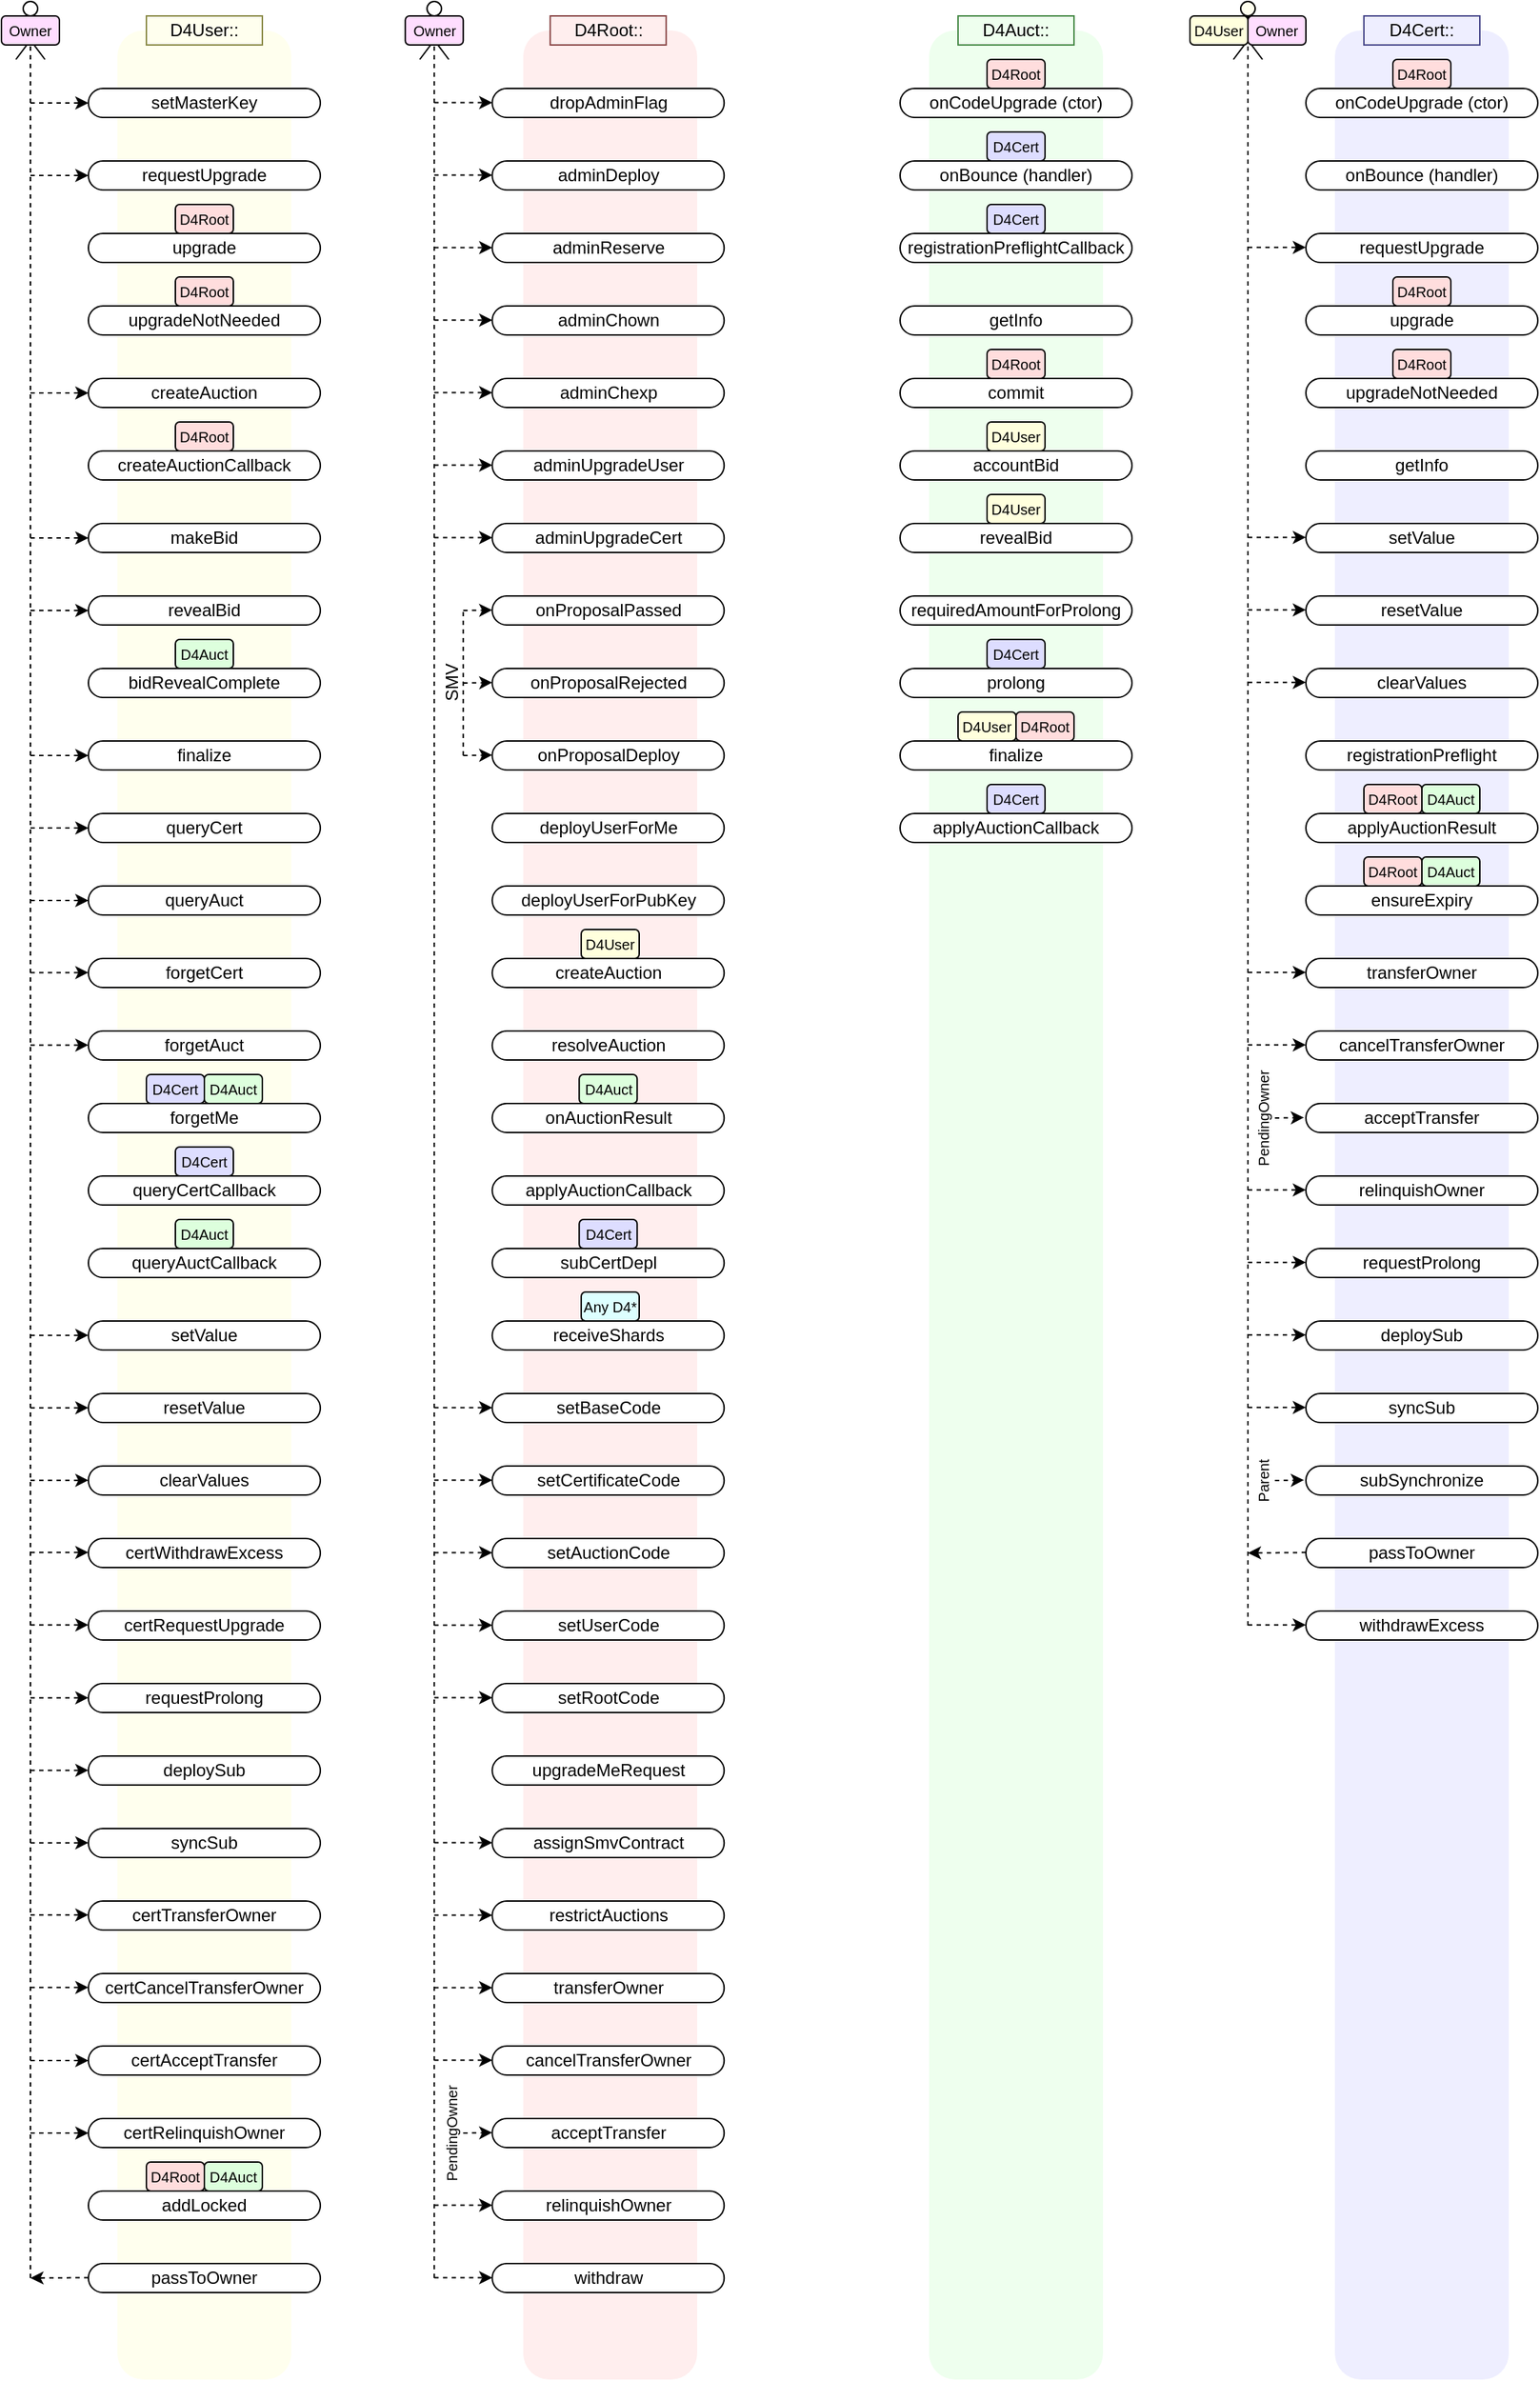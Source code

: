 <mxfile version="14.6.13" type="device" pages="5"><diagram id="ctNWwCAOx9Qvx7kDtVSB" name="All methods"><mxGraphModel dx="1673" dy="944" grid="1" gridSize="10" guides="1" tooltips="1" connect="1" arrows="1" fold="1" page="1" pageScale="1" pageWidth="1169" pageHeight="1654" math="0" shadow="0"><root><mxCell id="0"/><mxCell id="1" parent="0"/><mxCell id="es_T4trcCQ2xIe7LWyVJ-3" value="" style="rounded=1;whiteSpace=wrap;html=1;shadow=0;glass=0;labelBackgroundColor=none;sketch=0;fontSize=10;strokeColor=none;fillColor=#EEEEFF;" parent="1" vertex="1"><mxGeometry x="940" y="30" width="120" height="1620" as="geometry"/></mxCell><mxCell id="es_T4trcCQ2xIe7LWyVJ-2" value="" style="rounded=1;whiteSpace=wrap;html=1;shadow=0;glass=0;labelBackgroundColor=none;sketch=0;fontSize=10;strokeColor=none;fillColor=#EEFFEE;" parent="1" vertex="1"><mxGeometry x="660" y="30" width="120" height="1620" as="geometry"/></mxCell><mxCell id="es_T4trcCQ2xIe7LWyVJ-1" value="" style="rounded=1;whiteSpace=wrap;html=1;shadow=0;glass=0;labelBackgroundColor=none;sketch=0;fontSize=10;strokeColor=none;fillColor=#FFFFEE;" parent="1" vertex="1"><mxGeometry x="100" y="30" width="120" height="1620" as="geometry"/></mxCell><mxCell id="iJ6FGP2vGjIczNbDH-03-6" value="" style="rounded=1;whiteSpace=wrap;html=1;shadow=0;glass=0;labelBackgroundColor=none;sketch=0;fontSize=10;strokeColor=none;fillColor=#FFEEEE;" parent="1" vertex="1"><mxGeometry x="380" y="30" width="120" height="1620" as="geometry"/></mxCell><mxCell id="Mw3UR1IoVQdpLjXRh0eK-1" value="setMasterKey" style="rounded=1;whiteSpace=wrap;html=1;arcSize=50;" parent="1" vertex="1"><mxGeometry x="80" y="70" width="160" height="20" as="geometry"/></mxCell><mxCell id="Mw3UR1IoVQdpLjXRh0eK-3" value="requestUpgrade" style="rounded=1;whiteSpace=wrap;html=1;arcSize=50;" parent="1" vertex="1"><mxGeometry x="80" y="120" width="160" height="20" as="geometry"/></mxCell><mxCell id="Mw3UR1IoVQdpLjXRh0eK-4" value="upgrade" style="rounded=1;whiteSpace=wrap;html=1;arcSize=50;" parent="1" vertex="1"><mxGeometry x="80" y="170" width="160" height="20" as="geometry"/></mxCell><mxCell id="Mw3UR1IoVQdpLjXRh0eK-5" value="upgradeNotNeeded" style="rounded=1;whiteSpace=wrap;html=1;arcSize=50;" parent="1" vertex="1"><mxGeometry x="80" y="220" width="160" height="20" as="geometry"/></mxCell><mxCell id="Mw3UR1IoVQdpLjXRh0eK-6" value="createAuction" style="rounded=1;whiteSpace=wrap;html=1;arcSize=50;" parent="1" vertex="1"><mxGeometry x="80" y="270" width="160" height="20" as="geometry"/></mxCell><mxCell id="Mw3UR1IoVQdpLjXRh0eK-7" value="createAuctionCallback" style="rounded=1;whiteSpace=wrap;html=1;arcSize=50;" parent="1" vertex="1"><mxGeometry x="80" y="320" width="160" height="20" as="geometry"/></mxCell><mxCell id="Mw3UR1IoVQdpLjXRh0eK-8" value="makeBid" style="rounded=1;whiteSpace=wrap;html=1;arcSize=50;" parent="1" vertex="1"><mxGeometry x="80" y="370" width="160" height="20" as="geometry"/></mxCell><mxCell id="Mw3UR1IoVQdpLjXRh0eK-9" value="revealBid" style="rounded=1;whiteSpace=wrap;html=1;arcSize=50;" parent="1" vertex="1"><mxGeometry x="80" y="420" width="160" height="20" as="geometry"/></mxCell><mxCell id="Mw3UR1IoVQdpLjXRh0eK-10" value="bidRevealComplete" style="rounded=1;whiteSpace=wrap;html=1;arcSize=50;" parent="1" vertex="1"><mxGeometry x="80" y="470" width="160" height="20" as="geometry"/></mxCell><mxCell id="Mw3UR1IoVQdpLjXRh0eK-11" value="finalize" style="rounded=1;whiteSpace=wrap;html=1;arcSize=50;" parent="1" vertex="1"><mxGeometry x="80" y="520" width="160" height="20" as="geometry"/></mxCell><mxCell id="Mw3UR1IoVQdpLjXRh0eK-12" value="queryCert" style="rounded=1;whiteSpace=wrap;html=1;arcSize=50;" parent="1" vertex="1"><mxGeometry x="80" y="570" width="160" height="20" as="geometry"/></mxCell><mxCell id="Mw3UR1IoVQdpLjXRh0eK-13" value="queryAuct" style="rounded=1;whiteSpace=wrap;html=1;arcSize=50;" parent="1" vertex="1"><mxGeometry x="80" y="620" width="160" height="20" as="geometry"/></mxCell><mxCell id="Mw3UR1IoVQdpLjXRh0eK-14" value="forgetCert" style="rounded=1;whiteSpace=wrap;html=1;arcSize=50;" parent="1" vertex="1"><mxGeometry x="80" y="670" width="160" height="20" as="geometry"/></mxCell><mxCell id="Mw3UR1IoVQdpLjXRh0eK-15" value="forgetAuct" style="rounded=1;whiteSpace=wrap;html=1;arcSize=50;" parent="1" vertex="1"><mxGeometry x="80" y="720" width="160" height="20" as="geometry"/></mxCell><mxCell id="Mw3UR1IoVQdpLjXRh0eK-16" value="forgetMe" style="rounded=1;whiteSpace=wrap;html=1;arcSize=50;" parent="1" vertex="1"><mxGeometry x="80" y="770" width="160" height="20" as="geometry"/></mxCell><mxCell id="Mw3UR1IoVQdpLjXRh0eK-17" value="queryCertCallback" style="rounded=1;whiteSpace=wrap;html=1;arcSize=50;" parent="1" vertex="1"><mxGeometry x="80" y="820" width="160" height="20" as="geometry"/></mxCell><mxCell id="Mw3UR1IoVQdpLjXRh0eK-19" value="queryAuctCallback" style="rounded=1;whiteSpace=wrap;html=1;arcSize=50;" parent="1" vertex="1"><mxGeometry x="80" y="870" width="160" height="20" as="geometry"/></mxCell><mxCell id="Mw3UR1IoVQdpLjXRh0eK-32" value="setValue" style="rounded=1;whiteSpace=wrap;html=1;arcSize=50;" parent="1" vertex="1"><mxGeometry x="80" y="920" width="160" height="20" as="geometry"/></mxCell><mxCell id="Mw3UR1IoVQdpLjXRh0eK-33" value="resetValue" style="rounded=1;whiteSpace=wrap;html=1;arcSize=50;" parent="1" vertex="1"><mxGeometry x="80" y="970" width="160" height="20" as="geometry"/></mxCell><mxCell id="Mw3UR1IoVQdpLjXRh0eK-34" value="clearValues" style="rounded=1;whiteSpace=wrap;html=1;arcSize=50;" parent="1" vertex="1"><mxGeometry x="80" y="1020" width="160" height="20" as="geometry"/></mxCell><mxCell id="Mw3UR1IoVQdpLjXRh0eK-35" value="certWithdrawExcess" style="rounded=1;whiteSpace=wrap;html=1;arcSize=50;" parent="1" vertex="1"><mxGeometry x="80" y="1070" width="160" height="20" as="geometry"/></mxCell><mxCell id="Mw3UR1IoVQdpLjXRh0eK-36" value="certRequestUpgrade" style="rounded=1;whiteSpace=wrap;html=1;arcSize=50;" parent="1" vertex="1"><mxGeometry x="80" y="1120" width="160" height="20" as="geometry"/></mxCell><mxCell id="Mw3UR1IoVQdpLjXRh0eK-37" value="requestProlong" style="rounded=1;whiteSpace=wrap;html=1;arcSize=50;" parent="1" vertex="1"><mxGeometry x="80" y="1170" width="160" height="20" as="geometry"/></mxCell><mxCell id="Mw3UR1IoVQdpLjXRh0eK-38" value="deploySub" style="rounded=1;whiteSpace=wrap;html=1;arcSize=50;" parent="1" vertex="1"><mxGeometry x="80" y="1220" width="160" height="20" as="geometry"/></mxCell><mxCell id="Mw3UR1IoVQdpLjXRh0eK-39" value="syncSub" style="rounded=1;whiteSpace=wrap;html=1;arcSize=50;" parent="1" vertex="1"><mxGeometry x="80" y="1270" width="160" height="20" as="geometry"/></mxCell><mxCell id="Mw3UR1IoVQdpLjXRh0eK-40" value="certTransferOwner" style="rounded=1;whiteSpace=wrap;html=1;arcSize=50;" parent="1" vertex="1"><mxGeometry x="80" y="1320" width="160" height="20" as="geometry"/></mxCell><mxCell id="Mw3UR1IoVQdpLjXRh0eK-41" value="certCancelTransferOwner" style="rounded=1;whiteSpace=wrap;html=1;arcSize=50;" parent="1" vertex="1"><mxGeometry x="80" y="1370" width="160" height="20" as="geometry"/></mxCell><mxCell id="Mw3UR1IoVQdpLjXRh0eK-42" value="certAcceptTransfer" style="rounded=1;whiteSpace=wrap;html=1;arcSize=50;" parent="1" vertex="1"><mxGeometry x="80" y="1420" width="160" height="20" as="geometry"/></mxCell><mxCell id="Mw3UR1IoVQdpLjXRh0eK-43" value="certRelinquishOwner" style="rounded=1;whiteSpace=wrap;html=1;arcSize=50;" parent="1" vertex="1"><mxGeometry x="80" y="1470" width="160" height="20" as="geometry"/></mxCell><mxCell id="Mw3UR1IoVQdpLjXRh0eK-44" value="addLocked" style="rounded=1;whiteSpace=wrap;html=1;arcSize=50;" parent="1" vertex="1"><mxGeometry x="80" y="1520" width="160" height="20" as="geometry"/></mxCell><mxCell id="Mw3UR1IoVQdpLjXRh0eK-47" value="passToOwner" style="rounded=1;whiteSpace=wrap;html=1;arcSize=50;" parent="1" vertex="1"><mxGeometry x="80" y="1570" width="160" height="20" as="geometry"/></mxCell><mxCell id="Mw3UR1IoVQdpLjXRh0eK-48" value="" style="shape=umlActor;verticalLabelPosition=bottom;verticalAlign=top;html=1;outlineConnect=0;" parent="1" vertex="1"><mxGeometry x="30" y="10" width="20" height="40" as="geometry"/></mxCell><mxCell id="Mw3UR1IoVQdpLjXRh0eK-49" value="" style="endArrow=none;html=1;entryX=0.5;entryY=0.5;entryDx=0;entryDy=0;entryPerimeter=0;dashed=1;" parent="1" target="Mw3UR1IoVQdpLjXRh0eK-48" edge="1"><mxGeometry width="50" height="50" relative="1" as="geometry"><mxPoint x="40" y="1580" as="sourcePoint"/><mxPoint x="70" y="90" as="targetPoint"/></mxGeometry></mxCell><mxCell id="Mw3UR1IoVQdpLjXRh0eK-50" value="" style="endArrow=classic;html=1;dashed=1;" parent="1" edge="1"><mxGeometry width="50" height="50" relative="1" as="geometry"><mxPoint x="40" y="80" as="sourcePoint"/><mxPoint x="80" y="80" as="targetPoint"/></mxGeometry></mxCell><mxCell id="Mw3UR1IoVQdpLjXRh0eK-51" value="" style="endArrow=classic;html=1;dashed=1;" parent="1" edge="1"><mxGeometry width="50" height="50" relative="1" as="geometry"><mxPoint x="40" y="130" as="sourcePoint"/><mxPoint x="80" y="130" as="targetPoint"/></mxGeometry></mxCell><mxCell id="Mw3UR1IoVQdpLjXRh0eK-52" value="" style="endArrow=classic;html=1;dashed=1;" parent="1" edge="1"><mxGeometry width="50" height="50" relative="1" as="geometry"><mxPoint x="40" y="280" as="sourcePoint"/><mxPoint x="80" y="280" as="targetPoint"/></mxGeometry></mxCell><mxCell id="Mw3UR1IoVQdpLjXRh0eK-53" value="" style="endArrow=classic;html=1;dashed=1;" parent="1" edge="1"><mxGeometry width="50" height="50" relative="1" as="geometry"><mxPoint x="40" y="380" as="sourcePoint"/><mxPoint x="80" y="380" as="targetPoint"/></mxGeometry></mxCell><mxCell id="Mw3UR1IoVQdpLjXRh0eK-54" value="" style="endArrow=classic;html=1;dashed=1;" parent="1" edge="1"><mxGeometry width="50" height="50" relative="1" as="geometry"><mxPoint x="40" y="430" as="sourcePoint"/><mxPoint x="80" y="430" as="targetPoint"/></mxGeometry></mxCell><mxCell id="Mw3UR1IoVQdpLjXRh0eK-55" value="" style="endArrow=classic;html=1;dashed=1;" parent="1" edge="1"><mxGeometry width="50" height="50" relative="1" as="geometry"><mxPoint x="40" y="530" as="sourcePoint"/><mxPoint x="80" y="530" as="targetPoint"/></mxGeometry></mxCell><mxCell id="Mw3UR1IoVQdpLjXRh0eK-56" value="" style="endArrow=classic;html=1;dashed=1;" parent="1" edge="1"><mxGeometry width="50" height="50" relative="1" as="geometry"><mxPoint x="40" y="580" as="sourcePoint"/><mxPoint x="80" y="580" as="targetPoint"/></mxGeometry></mxCell><mxCell id="Mw3UR1IoVQdpLjXRh0eK-57" value="" style="endArrow=classic;html=1;dashed=1;" parent="1" edge="1"><mxGeometry width="50" height="50" relative="1" as="geometry"><mxPoint x="40" y="630" as="sourcePoint"/><mxPoint x="80" y="630" as="targetPoint"/></mxGeometry></mxCell><mxCell id="Mw3UR1IoVQdpLjXRh0eK-58" value="" style="endArrow=classic;html=1;dashed=1;" parent="1" edge="1"><mxGeometry width="50" height="50" relative="1" as="geometry"><mxPoint x="40" y="679.71" as="sourcePoint"/><mxPoint x="80" y="679.71" as="targetPoint"/></mxGeometry></mxCell><mxCell id="Mw3UR1IoVQdpLjXRh0eK-59" value="" style="endArrow=classic;html=1;dashed=1;" parent="1" edge="1"><mxGeometry width="50" height="50" relative="1" as="geometry"><mxPoint x="40" y="729.71" as="sourcePoint"/><mxPoint x="80" y="729.71" as="targetPoint"/></mxGeometry></mxCell><mxCell id="Mw3UR1IoVQdpLjXRh0eK-60" value="" style="endArrow=classic;html=1;dashed=1;" parent="1" edge="1"><mxGeometry width="50" height="50" relative="1" as="geometry"><mxPoint x="40" y="929.86" as="sourcePoint"/><mxPoint x="80" y="929.86" as="targetPoint"/></mxGeometry></mxCell><mxCell id="Mw3UR1IoVQdpLjXRh0eK-61" value="" style="endArrow=classic;html=1;dashed=1;" parent="1" edge="1"><mxGeometry width="50" height="50" relative="1" as="geometry"><mxPoint x="40" y="979.86" as="sourcePoint"/><mxPoint x="80" y="979.86" as="targetPoint"/></mxGeometry></mxCell><mxCell id="Mw3UR1IoVQdpLjXRh0eK-62" value="" style="endArrow=classic;html=1;dashed=1;" parent="1" edge="1"><mxGeometry width="50" height="50" relative="1" as="geometry"><mxPoint x="40" y="1029.86" as="sourcePoint"/><mxPoint x="80" y="1029.86" as="targetPoint"/></mxGeometry></mxCell><mxCell id="Mw3UR1IoVQdpLjXRh0eK-63" value="" style="endArrow=classic;html=1;dashed=1;" parent="1" edge="1"><mxGeometry width="50" height="50" relative="1" as="geometry"><mxPoint x="40" y="1079.57" as="sourcePoint"/><mxPoint x="80" y="1079.57" as="targetPoint"/></mxGeometry></mxCell><mxCell id="Mw3UR1IoVQdpLjXRh0eK-64" value="" style="endArrow=classic;html=1;dashed=1;" parent="1" edge="1"><mxGeometry width="50" height="50" relative="1" as="geometry"><mxPoint x="40" y="1129.57" as="sourcePoint"/><mxPoint x="80" y="1129.57" as="targetPoint"/></mxGeometry></mxCell><mxCell id="Mw3UR1IoVQdpLjXRh0eK-65" value="" style="endArrow=classic;html=1;dashed=1;" parent="1" edge="1"><mxGeometry width="50" height="50" relative="1" as="geometry"><mxPoint x="40" y="1179.86" as="sourcePoint"/><mxPoint x="80" y="1179.86" as="targetPoint"/></mxGeometry></mxCell><mxCell id="Mw3UR1IoVQdpLjXRh0eK-66" value="" style="endArrow=classic;html=1;dashed=1;" parent="1" edge="1"><mxGeometry width="50" height="50" relative="1" as="geometry"><mxPoint x="40" y="1229.86" as="sourcePoint"/><mxPoint x="80" y="1229.86" as="targetPoint"/></mxGeometry></mxCell><mxCell id="Mw3UR1IoVQdpLjXRh0eK-67" value="" style="endArrow=classic;html=1;dashed=1;" parent="1" edge="1"><mxGeometry width="50" height="50" relative="1" as="geometry"><mxPoint x="40" y="1279.86" as="sourcePoint"/><mxPoint x="80" y="1279.86" as="targetPoint"/></mxGeometry></mxCell><mxCell id="Mw3UR1IoVQdpLjXRh0eK-68" value="" style="endArrow=classic;html=1;dashed=1;" parent="1" edge="1"><mxGeometry width="50" height="50" relative="1" as="geometry"><mxPoint x="40" y="1329.57" as="sourcePoint"/><mxPoint x="80" y="1329.57" as="targetPoint"/></mxGeometry></mxCell><mxCell id="Mw3UR1IoVQdpLjXRh0eK-69" value="" style="endArrow=classic;html=1;dashed=1;" parent="1" edge="1"><mxGeometry width="50" height="50" relative="1" as="geometry"><mxPoint x="40" y="1379.57" as="sourcePoint"/><mxPoint x="80" y="1379.57" as="targetPoint"/></mxGeometry></mxCell><mxCell id="Mw3UR1IoVQdpLjXRh0eK-70" value="" style="endArrow=classic;html=1;dashed=1;" parent="1" edge="1"><mxGeometry width="50" height="50" relative="1" as="geometry"><mxPoint x="40" y="1430" as="sourcePoint"/><mxPoint x="80" y="1430" as="targetPoint"/></mxGeometry></mxCell><mxCell id="Mw3UR1IoVQdpLjXRh0eK-71" value="" style="endArrow=classic;html=1;dashed=1;" parent="1" edge="1"><mxGeometry width="50" height="50" relative="1" as="geometry"><mxPoint x="40" y="1480" as="sourcePoint"/><mxPoint x="80" y="1480" as="targetPoint"/></mxGeometry></mxCell><mxCell id="Mw3UR1IoVQdpLjXRh0eK-74" value="" style="endArrow=classic;html=1;dashed=1;" parent="1" edge="1"><mxGeometry width="50" height="50" relative="1" as="geometry"><mxPoint x="80" y="1579.71" as="sourcePoint"/><mxPoint x="40" y="1580" as="targetPoint"/></mxGeometry></mxCell><mxCell id="Mw3UR1IoVQdpLjXRh0eK-20" value="D4User::" style="rounded=1;whiteSpace=wrap;html=1;arcSize=0;labelBackgroundColor=none;perimeterSpacing=0;sketch=0;shadow=0;fillColor=#FFFFEE;strokeColor=#888844;" parent="1" vertex="1"><mxGeometry x="120" y="20" width="80" height="20" as="geometry"/></mxCell><mxCell id="Mw3UR1IoVQdpLjXRh0eK-99" value="" style="shape=umlActor;verticalLabelPosition=bottom;verticalAlign=top;html=1;outlineConnect=0;" parent="1" vertex="1"><mxGeometry x="308.62" y="10" width="20" height="40" as="geometry"/></mxCell><mxCell id="Mw3UR1IoVQdpLjXRh0eK-100" value="dropAdminFlag" style="rounded=1;whiteSpace=wrap;html=1;arcSize=50;" parent="1" vertex="1"><mxGeometry x="358.62" y="70" width="160" height="20" as="geometry"/></mxCell><mxCell id="Mw3UR1IoVQdpLjXRh0eK-101" value="" style="endArrow=none;html=1;entryX=0.5;entryY=0.5;entryDx=0;entryDy=0;entryPerimeter=0;dashed=1;" parent="1" target="Mw3UR1IoVQdpLjXRh0eK-99" edge="1"><mxGeometry width="50" height="50" relative="1" as="geometry"><mxPoint x="318.62" y="1580" as="sourcePoint"/><mxPoint x="318.03" y="80" as="targetPoint"/></mxGeometry></mxCell><mxCell id="Mw3UR1IoVQdpLjXRh0eK-102" value="D4Root::" style="rounded=1;whiteSpace=wrap;html=1;arcSize=0;glass=0;fillColor=#FFEEEE;strokeColor=#884444;" parent="1" vertex="1"><mxGeometry x="398.62" y="20" width="80" height="20" as="geometry"/></mxCell><mxCell id="Mw3UR1IoVQdpLjXRh0eK-103" value="adminDeploy" style="rounded=1;whiteSpace=wrap;html=1;arcSize=50;" parent="1" vertex="1"><mxGeometry x="358.62" y="120" width="160" height="20" as="geometry"/></mxCell><mxCell id="Mw3UR1IoVQdpLjXRh0eK-105" value="adminReserve" style="rounded=1;whiteSpace=wrap;html=1;arcSize=50;" parent="1" vertex="1"><mxGeometry x="358.62" y="170" width="160" height="20" as="geometry"/></mxCell><mxCell id="Mw3UR1IoVQdpLjXRh0eK-106" value="adminChown" style="rounded=1;whiteSpace=wrap;html=1;arcSize=50;" parent="1" vertex="1"><mxGeometry x="358.62" y="220" width="160" height="20" as="geometry"/></mxCell><mxCell id="Mw3UR1IoVQdpLjXRh0eK-107" value="adminChexp" style="rounded=1;whiteSpace=wrap;html=1;arcSize=50;" parent="1" vertex="1"><mxGeometry x="358.62" y="270" width="160" height="20" as="geometry"/></mxCell><mxCell id="Mw3UR1IoVQdpLjXRh0eK-108" value="adminUpgradeUser" style="rounded=1;whiteSpace=wrap;html=1;arcSize=50;" parent="1" vertex="1"><mxGeometry x="358.62" y="320" width="160" height="20" as="geometry"/></mxCell><mxCell id="Mw3UR1IoVQdpLjXRh0eK-109" value="adminUpgradeCert" style="rounded=1;whiteSpace=wrap;html=1;arcSize=50;" parent="1" vertex="1"><mxGeometry x="358.62" y="370" width="160" height="20" as="geometry"/></mxCell><mxCell id="Mw3UR1IoVQdpLjXRh0eK-110" value="onProposalPassed" style="rounded=1;whiteSpace=wrap;html=1;arcSize=50;" parent="1" vertex="1"><mxGeometry x="358.62" y="420" width="160" height="20" as="geometry"/></mxCell><mxCell id="Mw3UR1IoVQdpLjXRh0eK-111" value="onProposalRejected" style="rounded=1;whiteSpace=wrap;html=1;arcSize=50;" parent="1" vertex="1"><mxGeometry x="358.62" y="470" width="160" height="20" as="geometry"/></mxCell><mxCell id="Mw3UR1IoVQdpLjXRh0eK-112" value="onProposalDeploy" style="rounded=1;whiteSpace=wrap;html=1;arcSize=50;" parent="1" vertex="1"><mxGeometry x="358.62" y="520" width="160" height="20" as="geometry"/></mxCell><mxCell id="Mw3UR1IoVQdpLjXRh0eK-113" value="deployUserForMe" style="rounded=1;whiteSpace=wrap;html=1;arcSize=50;" parent="1" vertex="1"><mxGeometry x="358.62" y="570" width="160" height="20" as="geometry"/></mxCell><mxCell id="Mw3UR1IoVQdpLjXRh0eK-114" value="deployUserForPubKey" style="rounded=1;whiteSpace=wrap;html=1;arcSize=50;" parent="1" vertex="1"><mxGeometry x="358.62" y="620" width="160" height="20" as="geometry"/></mxCell><mxCell id="Mw3UR1IoVQdpLjXRh0eK-115" value="createAuction" style="rounded=1;whiteSpace=wrap;html=1;arcSize=50;" parent="1" vertex="1"><mxGeometry x="358.62" y="670" width="160" height="20" as="geometry"/></mxCell><mxCell id="Mw3UR1IoVQdpLjXRh0eK-116" value="resolveAuction" style="rounded=1;whiteSpace=wrap;html=1;arcSize=50;" parent="1" vertex="1"><mxGeometry x="358.62" y="720" width="160" height="20" as="geometry"/></mxCell><mxCell id="Mw3UR1IoVQdpLjXRh0eK-117" value="onAuctionResult" style="rounded=1;whiteSpace=wrap;html=1;arcSize=50;" parent="1" vertex="1"><mxGeometry x="358.62" y="770" width="160" height="20" as="geometry"/></mxCell><mxCell id="Mw3UR1IoVQdpLjXRh0eK-118" value="applyAuctionCallback" style="rounded=1;whiteSpace=wrap;html=1;arcSize=50;" parent="1" vertex="1"><mxGeometry x="358.62" y="820" width="160" height="20" as="geometry"/></mxCell><mxCell id="Mw3UR1IoVQdpLjXRh0eK-119" value="subCertDepl" style="rounded=1;whiteSpace=wrap;html=1;arcSize=50;" parent="1" vertex="1"><mxGeometry x="358.62" y="870" width="160" height="20" as="geometry"/></mxCell><mxCell id="Mw3UR1IoVQdpLjXRh0eK-120" value="receiveShards" style="rounded=1;whiteSpace=wrap;html=1;arcSize=50;" parent="1" vertex="1"><mxGeometry x="358.62" y="920" width="160" height="20" as="geometry"/></mxCell><mxCell id="Mw3UR1IoVQdpLjXRh0eK-121" value="setBaseCode" style="rounded=1;whiteSpace=wrap;html=1;arcSize=50;" parent="1" vertex="1"><mxGeometry x="358.62" y="970" width="160" height="20" as="geometry"/></mxCell><mxCell id="Mw3UR1IoVQdpLjXRh0eK-122" value="setCertificateCode" style="rounded=1;whiteSpace=wrap;html=1;arcSize=50;" parent="1" vertex="1"><mxGeometry x="358.62" y="1020" width="160" height="20" as="geometry"/></mxCell><mxCell id="Mw3UR1IoVQdpLjXRh0eK-123" value="setAuctionCode" style="rounded=1;whiteSpace=wrap;html=1;arcSize=50;" parent="1" vertex="1"><mxGeometry x="358.62" y="1070" width="160" height="20" as="geometry"/></mxCell><mxCell id="Mw3UR1IoVQdpLjXRh0eK-124" value="setUserCode" style="rounded=1;whiteSpace=wrap;html=1;arcSize=50;" parent="1" vertex="1"><mxGeometry x="358.62" y="1120" width="160" height="20" as="geometry"/></mxCell><mxCell id="Mw3UR1IoVQdpLjXRh0eK-125" value="setRootCode" style="rounded=1;whiteSpace=wrap;html=1;arcSize=50;" parent="1" vertex="1"><mxGeometry x="358.62" y="1170" width="160" height="20" as="geometry"/></mxCell><mxCell id="Mw3UR1IoVQdpLjXRh0eK-126" value="upgradeMeRequest" style="rounded=1;whiteSpace=wrap;html=1;arcSize=50;" parent="1" vertex="1"><mxGeometry x="358.62" y="1220" width="160" height="20" as="geometry"/></mxCell><mxCell id="Mw3UR1IoVQdpLjXRh0eK-127" value="assignSmvContract" style="rounded=1;whiteSpace=wrap;html=1;arcSize=50;" parent="1" vertex="1"><mxGeometry x="358.62" y="1270" width="160" height="20" as="geometry"/></mxCell><mxCell id="Mw3UR1IoVQdpLjXRh0eK-128" value="restrictAuctions" style="rounded=1;whiteSpace=wrap;html=1;arcSize=50;" parent="1" vertex="1"><mxGeometry x="358.62" y="1320" width="160" height="20" as="geometry"/></mxCell><mxCell id="Mw3UR1IoVQdpLjXRh0eK-129" value="transferOwner" style="rounded=1;whiteSpace=wrap;html=1;arcSize=50;" parent="1" vertex="1"><mxGeometry x="358.62" y="1370" width="160" height="20" as="geometry"/></mxCell><mxCell id="Mw3UR1IoVQdpLjXRh0eK-130" value="cancelTransferOwner" style="rounded=1;whiteSpace=wrap;html=1;arcSize=50;" parent="1" vertex="1"><mxGeometry x="358.62" y="1420" width="160" height="20" as="geometry"/></mxCell><mxCell id="Mw3UR1IoVQdpLjXRh0eK-131" value="acceptTransfer" style="rounded=1;whiteSpace=wrap;html=1;arcSize=50;" parent="1" vertex="1"><mxGeometry x="358.62" y="1470" width="160" height="20" as="geometry"/></mxCell><mxCell id="Mw3UR1IoVQdpLjXRh0eK-132" value="relinquishOwner" style="rounded=1;whiteSpace=wrap;html=1;arcSize=50;" parent="1" vertex="1"><mxGeometry x="358.62" y="1520" width="160" height="20" as="geometry"/></mxCell><mxCell id="Mw3UR1IoVQdpLjXRh0eK-133" value="withdraw" style="rounded=1;whiteSpace=wrap;html=1;arcSize=50;" parent="1" vertex="1"><mxGeometry x="358.62" y="1570" width="160" height="20" as="geometry"/></mxCell><mxCell id="Mw3UR1IoVQdpLjXRh0eK-134" value="" style="endArrow=classic;html=1;dashed=1;" parent="1" edge="1"><mxGeometry width="50" height="50" relative="1" as="geometry"><mxPoint x="318.62" y="79.76" as="sourcePoint"/><mxPoint x="358.62" y="79.76" as="targetPoint"/></mxGeometry></mxCell><mxCell id="Mw3UR1IoVQdpLjXRh0eK-135" value="" style="endArrow=classic;html=1;dashed=1;" parent="1" edge="1"><mxGeometry width="50" height="50" relative="1" as="geometry"><mxPoint x="318.62" y="129.76" as="sourcePoint"/><mxPoint x="358.62" y="129.76" as="targetPoint"/></mxGeometry></mxCell><mxCell id="Mw3UR1IoVQdpLjXRh0eK-136" value="" style="endArrow=classic;html=1;dashed=1;" parent="1" edge="1"><mxGeometry width="50" height="50" relative="1" as="geometry"><mxPoint x="318.62" y="179.76" as="sourcePoint"/><mxPoint x="358.62" y="179.76" as="targetPoint"/></mxGeometry></mxCell><mxCell id="Mw3UR1IoVQdpLjXRh0eK-137" value="" style="endArrow=classic;html=1;dashed=1;" parent="1" edge="1"><mxGeometry width="50" height="50" relative="1" as="geometry"><mxPoint x="318.62" y="229.76" as="sourcePoint"/><mxPoint x="358.62" y="229.76" as="targetPoint"/></mxGeometry></mxCell><mxCell id="Mw3UR1IoVQdpLjXRh0eK-138" value="" style="endArrow=classic;html=1;dashed=1;" parent="1" edge="1"><mxGeometry width="50" height="50" relative="1" as="geometry"><mxPoint x="318.62" y="279.76" as="sourcePoint"/><mxPoint x="358.62" y="279.76" as="targetPoint"/></mxGeometry></mxCell><mxCell id="Mw3UR1IoVQdpLjXRh0eK-139" value="" style="endArrow=classic;html=1;dashed=1;" parent="1" edge="1"><mxGeometry width="50" height="50" relative="1" as="geometry"><mxPoint x="318.62" y="329.76" as="sourcePoint"/><mxPoint x="358.62" y="329.76" as="targetPoint"/></mxGeometry></mxCell><mxCell id="Mw3UR1IoVQdpLjXRh0eK-140" value="" style="endArrow=classic;html=1;dashed=1;" parent="1" edge="1"><mxGeometry width="50" height="50" relative="1" as="geometry"><mxPoint x="318.62" y="379.76" as="sourcePoint"/><mxPoint x="358.62" y="379.76" as="targetPoint"/></mxGeometry></mxCell><mxCell id="Mw3UR1IoVQdpLjXRh0eK-141" value="" style="endArrow=classic;html=1;dashed=1;" parent="1" edge="1"><mxGeometry width="50" height="50" relative="1" as="geometry"><mxPoint x="318.62" y="979.8" as="sourcePoint"/><mxPoint x="358.62" y="979.8" as="targetPoint"/></mxGeometry></mxCell><mxCell id="Mw3UR1IoVQdpLjXRh0eK-142" value="" style="endArrow=classic;html=1;dashed=1;" parent="1" edge="1"><mxGeometry width="50" height="50" relative="1" as="geometry"><mxPoint x="318.62" y="1029.8" as="sourcePoint"/><mxPoint x="358.62" y="1029.8" as="targetPoint"/></mxGeometry></mxCell><mxCell id="Mw3UR1IoVQdpLjXRh0eK-143" value="" style="endArrow=classic;html=1;dashed=1;" parent="1" edge="1"><mxGeometry width="50" height="50" relative="1" as="geometry"><mxPoint x="318.62" y="1079.8" as="sourcePoint"/><mxPoint x="358.62" y="1079.8" as="targetPoint"/></mxGeometry></mxCell><mxCell id="Mw3UR1IoVQdpLjXRh0eK-144" value="" style="endArrow=classic;html=1;dashed=1;" parent="1" edge="1"><mxGeometry width="50" height="50" relative="1" as="geometry"><mxPoint x="318.62" y="1129.8" as="sourcePoint"/><mxPoint x="358.62" y="1129.8" as="targetPoint"/></mxGeometry></mxCell><mxCell id="Mw3UR1IoVQdpLjXRh0eK-145" value="" style="endArrow=classic;html=1;dashed=1;" parent="1" edge="1"><mxGeometry width="50" height="50" relative="1" as="geometry"><mxPoint x="318.62" y="1179.8" as="sourcePoint"/><mxPoint x="358.62" y="1179.8" as="targetPoint"/></mxGeometry></mxCell><mxCell id="Mw3UR1IoVQdpLjXRh0eK-146" value="" style="endArrow=classic;html=1;dashed=1;" parent="1" edge="1"><mxGeometry width="50" height="50" relative="1" as="geometry"><mxPoint x="318.62" y="1279.8" as="sourcePoint"/><mxPoint x="358.62" y="1279.8" as="targetPoint"/></mxGeometry></mxCell><mxCell id="Mw3UR1IoVQdpLjXRh0eK-147" value="" style="endArrow=classic;html=1;dashed=1;" parent="1" edge="1"><mxGeometry width="50" height="50" relative="1" as="geometry"><mxPoint x="318.62" y="1329.8" as="sourcePoint"/><mxPoint x="358.62" y="1329.8" as="targetPoint"/></mxGeometry></mxCell><mxCell id="Mw3UR1IoVQdpLjXRh0eK-148" value="" style="endArrow=classic;html=1;dashed=1;" parent="1" edge="1"><mxGeometry width="50" height="50" relative="1" as="geometry"><mxPoint x="318.62" y="1379.8" as="sourcePoint"/><mxPoint x="358.62" y="1379.8" as="targetPoint"/></mxGeometry></mxCell><mxCell id="Mw3UR1IoVQdpLjXRh0eK-149" value="" style="endArrow=classic;html=1;dashed=1;" parent="1" edge="1"><mxGeometry width="50" height="50" relative="1" as="geometry"><mxPoint x="318.62" y="1429.8" as="sourcePoint"/><mxPoint x="358.62" y="1429.8" as="targetPoint"/></mxGeometry></mxCell><mxCell id="Mw3UR1IoVQdpLjXRh0eK-150" value="" style="endArrow=classic;html=1;dashed=1;" parent="1" edge="1"><mxGeometry width="50" height="50" relative="1" as="geometry"><mxPoint x="318.62" y="1529.8" as="sourcePoint"/><mxPoint x="358.62" y="1529.8" as="targetPoint"/></mxGeometry></mxCell><mxCell id="Mw3UR1IoVQdpLjXRh0eK-151" value="" style="endArrow=classic;html=1;dashed=1;" parent="1" edge="1"><mxGeometry width="50" height="50" relative="1" as="geometry"><mxPoint x="318.62" y="1579.8" as="sourcePoint"/><mxPoint x="358.62" y="1579.8" as="targetPoint"/></mxGeometry></mxCell><mxCell id="Mw3UR1IoVQdpLjXRh0eK-152" value="" style="endArrow=classic;html=1;dashed=1;" parent="1" edge="1"><mxGeometry width="50" height="50" relative="1" as="geometry"><mxPoint x="338.62" y="430" as="sourcePoint"/><mxPoint x="358.62" y="429.71" as="targetPoint"/></mxGeometry></mxCell><mxCell id="Mw3UR1IoVQdpLjXRh0eK-153" value="" style="endArrow=classic;html=1;dashed=1;" parent="1" edge="1"><mxGeometry width="50" height="50" relative="1" as="geometry"><mxPoint x="338.62" y="480" as="sourcePoint"/><mxPoint x="358.62" y="479.71" as="targetPoint"/></mxGeometry></mxCell><mxCell id="Mw3UR1IoVQdpLjXRh0eK-154" value="" style="endArrow=classic;html=1;dashed=1;" parent="1" edge="1"><mxGeometry width="50" height="50" relative="1" as="geometry"><mxPoint x="338.62" y="530" as="sourcePoint"/><mxPoint x="358.62" y="529.71" as="targetPoint"/></mxGeometry></mxCell><mxCell id="Mw3UR1IoVQdpLjXRh0eK-155" value="" style="endArrow=none;html=1;dashed=1;" parent="1" edge="1"><mxGeometry width="50" height="50" relative="1" as="geometry"><mxPoint x="338.62" y="530" as="sourcePoint"/><mxPoint x="338.62" y="430" as="targetPoint"/></mxGeometry></mxCell><mxCell id="Mw3UR1IoVQdpLjXRh0eK-158" value="SMV" style="text;html=1;strokeColor=none;fillColor=none;align=center;verticalAlign=middle;whiteSpace=wrap;rounded=0;rotation=-90;" parent="1" vertex="1"><mxGeometry x="280" y="472.38" width="101" height="14.25" as="geometry"/></mxCell><mxCell id="Mw3UR1IoVQdpLjXRh0eK-160" value="" style="endArrow=classic;html=1;dashed=1;" parent="1" edge="1"><mxGeometry width="50" height="50" relative="1" as="geometry"><mxPoint x="338.62" y="1480" as="sourcePoint"/><mxPoint x="358.62" y="1479.71" as="targetPoint"/></mxGeometry></mxCell><mxCell id="Mw3UR1IoVQdpLjXRh0eK-161" value="&lt;font style=&quot;font-size: 10px&quot;&gt;PendingOwner&lt;/font&gt;" style="text;html=1;strokeColor=none;fillColor=none;align=center;verticalAlign=middle;whiteSpace=wrap;rounded=0;rotation=-90;" parent="1" vertex="1"><mxGeometry x="280" y="1472.88" width="101" height="14.25" as="geometry"/></mxCell><mxCell id="Mw3UR1IoVQdpLjXRh0eK-170" value="D4Auct::" style="rounded=1;whiteSpace=wrap;html=1;arcSize=0;fillColor=#EEFFEE;strokeColor=#448844;" parent="1" vertex="1"><mxGeometry x="680" y="20" width="80" height="20" as="geometry"/></mxCell><mxCell id="Mw3UR1IoVQdpLjXRh0eK-188" value="onCodeUpgrade (ctor)" style="rounded=1;whiteSpace=wrap;html=1;arcSize=50;" parent="1" vertex="1"><mxGeometry x="640" y="70" width="160" height="20" as="geometry"/></mxCell><mxCell id="Mw3UR1IoVQdpLjXRh0eK-200" value="onBounce (handler)" style="rounded=1;whiteSpace=wrap;html=1;arcSize=50;" parent="1" vertex="1"><mxGeometry x="640" y="120" width="160" height="20" as="geometry"/></mxCell><mxCell id="Mw3UR1IoVQdpLjXRh0eK-217" value="registrationPreflightCallback" style="rounded=1;whiteSpace=wrap;html=1;arcSize=50;" parent="1" vertex="1"><mxGeometry x="640" y="170" width="160" height="20" as="geometry"/></mxCell><mxCell id="Mw3UR1IoVQdpLjXRh0eK-218" value="getInfo" style="rounded=1;whiteSpace=wrap;html=1;arcSize=50;" parent="1" vertex="1"><mxGeometry x="640" y="220" width="160" height="20" as="geometry"/></mxCell><mxCell id="Mw3UR1IoVQdpLjXRh0eK-219" value="commit" style="rounded=1;whiteSpace=wrap;html=1;arcSize=50;" parent="1" vertex="1"><mxGeometry x="640" y="270" width="160" height="20" as="geometry"/></mxCell><mxCell id="Mw3UR1IoVQdpLjXRh0eK-220" value="accountBid" style="rounded=1;whiteSpace=wrap;html=1;arcSize=50;" parent="1" vertex="1"><mxGeometry x="640" y="320" width="160" height="20" as="geometry"/></mxCell><mxCell id="Mw3UR1IoVQdpLjXRh0eK-221" value="revealBid" style="rounded=1;whiteSpace=wrap;html=1;arcSize=50;" parent="1" vertex="1"><mxGeometry x="640" y="370" width="160" height="20" as="geometry"/></mxCell><mxCell id="Mw3UR1IoVQdpLjXRh0eK-222" value="requiredAmountForProlong" style="rounded=1;whiteSpace=wrap;html=1;arcSize=50;" parent="1" vertex="1"><mxGeometry x="640" y="420" width="160" height="20" as="geometry"/></mxCell><mxCell id="Mw3UR1IoVQdpLjXRh0eK-223" value="prolong" style="rounded=1;whiteSpace=wrap;html=1;arcSize=50;" parent="1" vertex="1"><mxGeometry x="640" y="470" width="160" height="20" as="geometry"/></mxCell><mxCell id="Mw3UR1IoVQdpLjXRh0eK-224" value="finalize" style="rounded=1;whiteSpace=wrap;html=1;arcSize=50;" parent="1" vertex="1"><mxGeometry x="640" y="520" width="160" height="20" as="geometry"/></mxCell><mxCell id="Mw3UR1IoVQdpLjXRh0eK-225" value="applyAuctionCallback" style="rounded=1;whiteSpace=wrap;html=1;arcSize=50;" parent="1" vertex="1"><mxGeometry x="640" y="570" width="160" height="20" as="geometry"/></mxCell><mxCell id="2Mzy2MmE-YKpr-hauEZe-2" value="requestUpgrade" style="rounded=1;whiteSpace=wrap;html=1;arcSize=50;" parent="1" vertex="1"><mxGeometry x="920" y="170" width="160" height="20" as="geometry"/></mxCell><mxCell id="2Mzy2MmE-YKpr-hauEZe-3" value="D4Cert::" style="rounded=1;whiteSpace=wrap;html=1;arcSize=0;fillColor=#EEEEFF;strokeColor=#444488;" parent="1" vertex="1"><mxGeometry x="960" y="20" width="80" height="20" as="geometry"/></mxCell><mxCell id="2Mzy2MmE-YKpr-hauEZe-4" value="" style="shape=umlActor;verticalLabelPosition=bottom;verticalAlign=top;html=1;outlineConnect=0;fillColor=#FFFFEE;" parent="1" vertex="1"><mxGeometry x="870" y="10" width="20" height="40" as="geometry"/></mxCell><mxCell id="2Mzy2MmE-YKpr-hauEZe-6" value="" style="endArrow=none;html=1;entryX=0.5;entryY=0.5;entryDx=0;entryDy=0;entryPerimeter=0;dashed=1;" parent="1" target="2Mzy2MmE-YKpr-hauEZe-4" edge="1"><mxGeometry width="50" height="50" relative="1" as="geometry"><mxPoint x="880" y="1130" as="sourcePoint"/><mxPoint x="879.41" y="80" as="targetPoint"/></mxGeometry></mxCell><mxCell id="2Mzy2MmE-YKpr-hauEZe-8" value="upgrade" style="rounded=1;whiteSpace=wrap;html=1;arcSize=50;" parent="1" vertex="1"><mxGeometry x="920" y="220" width="160" height="20" as="geometry"/></mxCell><mxCell id="2Mzy2MmE-YKpr-hauEZe-9" value="upgradeNotNeeded" style="rounded=1;whiteSpace=wrap;html=1;arcSize=50;" parent="1" vertex="1"><mxGeometry x="920" y="270" width="160" height="20" as="geometry"/></mxCell><mxCell id="2Mzy2MmE-YKpr-hauEZe-10" value="getInfo" style="rounded=1;whiteSpace=wrap;html=1;arcSize=50;" parent="1" vertex="1"><mxGeometry x="920" y="320" width="160" height="20" as="geometry"/></mxCell><mxCell id="2Mzy2MmE-YKpr-hauEZe-11" value="setValue" style="rounded=1;whiteSpace=wrap;html=1;arcSize=50;" parent="1" vertex="1"><mxGeometry x="920" y="370" width="160" height="20" as="geometry"/></mxCell><mxCell id="2Mzy2MmE-YKpr-hauEZe-12" value="resetValue" style="rounded=1;whiteSpace=wrap;html=1;arcSize=50;" parent="1" vertex="1"><mxGeometry x="920" y="420" width="160" height="20" as="geometry"/></mxCell><mxCell id="2Mzy2MmE-YKpr-hauEZe-13" value="clearValues" style="rounded=1;whiteSpace=wrap;html=1;arcSize=50;" parent="1" vertex="1"><mxGeometry x="920" y="470" width="160" height="20" as="geometry"/></mxCell><mxCell id="2Mzy2MmE-YKpr-hauEZe-14" value="registrationPreflight" style="rounded=1;whiteSpace=wrap;html=1;arcSize=50;" parent="1" vertex="1"><mxGeometry x="920" y="520" width="160" height="20" as="geometry"/></mxCell><mxCell id="2Mzy2MmE-YKpr-hauEZe-15" value="applyAuctionResult" style="rounded=1;whiteSpace=wrap;html=1;arcSize=50;" parent="1" vertex="1"><mxGeometry x="920" y="570" width="160" height="20" as="geometry"/></mxCell><mxCell id="2Mzy2MmE-YKpr-hauEZe-16" value="onCodeUpgrade (ctor)" style="rounded=1;whiteSpace=wrap;html=1;arcSize=50;" parent="1" vertex="1"><mxGeometry x="920" y="70" width="160" height="20" as="geometry"/></mxCell><mxCell id="2Mzy2MmE-YKpr-hauEZe-17" value="ensureExpiry" style="rounded=1;whiteSpace=wrap;html=1;arcSize=50;" parent="1" vertex="1"><mxGeometry x="920" y="620" width="160" height="20" as="geometry"/></mxCell><mxCell id="2Mzy2MmE-YKpr-hauEZe-18" value="transferOwner" style="rounded=1;whiteSpace=wrap;html=1;arcSize=50;" parent="1" vertex="1"><mxGeometry x="920" y="670" width="160" height="20" as="geometry"/></mxCell><mxCell id="2Mzy2MmE-YKpr-hauEZe-19" value="cancelTransferOwner" style="rounded=1;whiteSpace=wrap;html=1;arcSize=50;" parent="1" vertex="1"><mxGeometry x="920" y="720" width="160" height="20" as="geometry"/></mxCell><mxCell id="2Mzy2MmE-YKpr-hauEZe-20" value="acceptTransfer" style="rounded=1;whiteSpace=wrap;html=1;arcSize=50;" parent="1" vertex="1"><mxGeometry x="920" y="770" width="160" height="20" as="geometry"/></mxCell><mxCell id="2Mzy2MmE-YKpr-hauEZe-21" value="relinquishOwner" style="rounded=1;whiteSpace=wrap;html=1;arcSize=50;" parent="1" vertex="1"><mxGeometry x="920" y="820" width="160" height="20" as="geometry"/></mxCell><mxCell id="2Mzy2MmE-YKpr-hauEZe-22" value="requestProlong" style="rounded=1;whiteSpace=wrap;html=1;arcSize=50;" parent="1" vertex="1"><mxGeometry x="920" y="870" width="160" height="20" as="geometry"/></mxCell><mxCell id="2Mzy2MmE-YKpr-hauEZe-23" value="deploySub" style="rounded=1;whiteSpace=wrap;html=1;arcSize=50;" parent="1" vertex="1"><mxGeometry x="920" y="920" width="160" height="20" as="geometry"/></mxCell><mxCell id="2Mzy2MmE-YKpr-hauEZe-24" value="syncSub" style="rounded=1;whiteSpace=wrap;html=1;arcSize=50;" parent="1" vertex="1"><mxGeometry x="920" y="970" width="160" height="20" as="geometry"/></mxCell><mxCell id="2Mzy2MmE-YKpr-hauEZe-25" value="subSynchronize" style="rounded=1;whiteSpace=wrap;html=1;arcSize=50;" parent="1" vertex="1"><mxGeometry x="920" y="1020" width="160" height="20" as="geometry"/></mxCell><mxCell id="2Mzy2MmE-YKpr-hauEZe-26" value="onBounce (handler)" style="rounded=1;whiteSpace=wrap;html=1;arcSize=50;" parent="1" vertex="1"><mxGeometry x="920" y="120" width="160" height="20" as="geometry"/></mxCell><mxCell id="2Mzy2MmE-YKpr-hauEZe-27" value="passToOwner" style="rounded=1;whiteSpace=wrap;html=1;arcSize=50;" parent="1" vertex="1"><mxGeometry x="920" y="1070" width="160" height="20" as="geometry"/></mxCell><mxCell id="2Mzy2MmE-YKpr-hauEZe-28" value="withdrawExcess" style="rounded=1;whiteSpace=wrap;html=1;arcSize=50;" parent="1" vertex="1"><mxGeometry x="920" y="1120" width="160" height="20" as="geometry"/></mxCell><mxCell id="2Mzy2MmE-YKpr-hauEZe-29" value="" style="endArrow=classic;html=1;dashed=1;" parent="1" edge="1"><mxGeometry width="50" height="50" relative="1" as="geometry"><mxPoint x="880" y="179.58" as="sourcePoint"/><mxPoint x="920" y="179.58" as="targetPoint"/></mxGeometry></mxCell><mxCell id="2Mzy2MmE-YKpr-hauEZe-30" value="" style="endArrow=classic;html=1;dashed=1;" parent="1" edge="1"><mxGeometry width="50" height="50" relative="1" as="geometry"><mxPoint x="880" y="379.58" as="sourcePoint"/><mxPoint x="920" y="379.58" as="targetPoint"/></mxGeometry></mxCell><mxCell id="2Mzy2MmE-YKpr-hauEZe-31" value="" style="endArrow=classic;html=1;dashed=1;" parent="1" edge="1"><mxGeometry width="50" height="50" relative="1" as="geometry"><mxPoint x="880" y="429.58" as="sourcePoint"/><mxPoint x="920" y="429.58" as="targetPoint"/></mxGeometry></mxCell><mxCell id="2Mzy2MmE-YKpr-hauEZe-32" value="" style="endArrow=classic;html=1;dashed=1;" parent="1" edge="1"><mxGeometry width="50" height="50" relative="1" as="geometry"><mxPoint x="880" y="479.58" as="sourcePoint"/><mxPoint x="920" y="479.58" as="targetPoint"/></mxGeometry></mxCell><mxCell id="2Mzy2MmE-YKpr-hauEZe-33" value="" style="endArrow=classic;html=1;dashed=1;" parent="1" edge="1"><mxGeometry width="50" height="50" relative="1" as="geometry"><mxPoint x="880" y="679.58" as="sourcePoint"/><mxPoint x="920" y="679.58" as="targetPoint"/></mxGeometry></mxCell><mxCell id="2Mzy2MmE-YKpr-hauEZe-34" value="" style="endArrow=classic;html=1;dashed=1;" parent="1" edge="1"><mxGeometry width="50" height="50" relative="1" as="geometry"><mxPoint x="880" y="729.58" as="sourcePoint"/><mxPoint x="920" y="729.58" as="targetPoint"/></mxGeometry></mxCell><mxCell id="2Mzy2MmE-YKpr-hauEZe-35" value="" style="endArrow=classic;html=1;dashed=1;" parent="1" edge="1"><mxGeometry width="50" height="50" relative="1" as="geometry"><mxPoint x="880" y="829.58" as="sourcePoint"/><mxPoint x="920" y="829.58" as="targetPoint"/></mxGeometry></mxCell><mxCell id="2Mzy2MmE-YKpr-hauEZe-36" value="" style="endArrow=classic;html=1;dashed=1;" parent="1" edge="1"><mxGeometry width="50" height="50" relative="1" as="geometry"><mxPoint x="880" y="879.58" as="sourcePoint"/><mxPoint x="920" y="879.58" as="targetPoint"/></mxGeometry></mxCell><mxCell id="2Mzy2MmE-YKpr-hauEZe-37" value="" style="endArrow=classic;html=1;dashed=1;" parent="1" edge="1"><mxGeometry width="50" height="50" relative="1" as="geometry"><mxPoint x="880" y="929.58" as="sourcePoint"/><mxPoint x="920" y="929.58" as="targetPoint"/></mxGeometry></mxCell><mxCell id="2Mzy2MmE-YKpr-hauEZe-38" value="" style="endArrow=classic;html=1;dashed=1;" parent="1" edge="1"><mxGeometry width="50" height="50" relative="1" as="geometry"><mxPoint x="880" y="979.58" as="sourcePoint"/><mxPoint x="920" y="979.58" as="targetPoint"/></mxGeometry></mxCell><mxCell id="2Mzy2MmE-YKpr-hauEZe-39" value="" style="endArrow=classic;html=1;dashed=1;" parent="1" edge="1"><mxGeometry width="50" height="50" relative="1" as="geometry"><mxPoint x="880" y="1129.58" as="sourcePoint"/><mxPoint x="920" y="1129.58" as="targetPoint"/></mxGeometry></mxCell><mxCell id="2Mzy2MmE-YKpr-hauEZe-40" value="" style="endArrow=classic;html=1;dashed=1;" parent="1" edge="1"><mxGeometry width="50" height="50" relative="1" as="geometry"><mxPoint x="920" y="1079.66" as="sourcePoint"/><mxPoint x="880" y="1079.95" as="targetPoint"/></mxGeometry></mxCell><mxCell id="2Mzy2MmE-YKpr-hauEZe-41" value="" style="endArrow=classic;html=1;dashed=1;" parent="1" edge="1"><mxGeometry width="50" height="50" relative="1" as="geometry"><mxPoint x="898.62" y="780.0" as="sourcePoint"/><mxPoint x="918.62" y="779.71" as="targetPoint"/></mxGeometry></mxCell><mxCell id="2Mzy2MmE-YKpr-hauEZe-42" value="&lt;font style=&quot;font-size: 10px&quot;&gt;PendingOwner&lt;/font&gt;" style="text;html=1;strokeColor=none;fillColor=none;align=center;verticalAlign=middle;whiteSpace=wrap;rounded=0;rotation=-90;" parent="1" vertex="1"><mxGeometry x="840" y="772.88" width="101" height="14.25" as="geometry"/></mxCell><mxCell id="2Mzy2MmE-YKpr-hauEZe-47" value="" style="endArrow=classic;html=1;dashed=1;" parent="1" edge="1"><mxGeometry width="50" height="50" relative="1" as="geometry"><mxPoint x="898.62" y="1029.99" as="sourcePoint"/><mxPoint x="918.62" y="1029.7" as="targetPoint"/></mxGeometry></mxCell><mxCell id="2Mzy2MmE-YKpr-hauEZe-48" value="&lt;font style=&quot;font-size: 10px&quot;&gt;Parent&lt;/font&gt;" style="text;html=1;strokeColor=none;fillColor=none;align=center;verticalAlign=middle;whiteSpace=wrap;rounded=0;rotation=-90;" parent="1" vertex="1"><mxGeometry x="840" y="1022.87" width="101" height="14.25" as="geometry"/></mxCell><mxCell id="DFgDp9dTTBb72zi54JdF-8" value="D4Root" style="rounded=1;whiteSpace=wrap;html=1;shadow=0;glass=0;labelBackgroundColor=none;sketch=0;fontSize=10;fillColor=#FFDDDD;" parent="1" vertex="1"><mxGeometry x="140" y="150" width="40" height="20" as="geometry"/></mxCell><mxCell id="DFgDp9dTTBb72zi54JdF-9" value="D4Root" style="rounded=1;whiteSpace=wrap;html=1;shadow=0;glass=0;labelBackgroundColor=none;sketch=0;fontSize=10;fillColor=#FFDDDD;" parent="1" vertex="1"><mxGeometry x="140" y="200" width="40" height="20" as="geometry"/></mxCell><mxCell id="DFgDp9dTTBb72zi54JdF-10" value="D4Root" style="rounded=1;whiteSpace=wrap;html=1;shadow=0;glass=0;labelBackgroundColor=none;sketch=0;fontSize=10;fillColor=#FFDDDD;" parent="1" vertex="1"><mxGeometry x="140" y="300" width="40" height="20" as="geometry"/></mxCell><mxCell id="DFgDp9dTTBb72zi54JdF-11" value="D4Auct" style="rounded=1;whiteSpace=wrap;html=1;shadow=0;glass=0;labelBackgroundColor=none;sketch=0;fontSize=10;fillColor=#DDFFDD;" parent="1" vertex="1"><mxGeometry x="140" y="450" width="40" height="20" as="geometry"/></mxCell><mxCell id="DFgDp9dTTBb72zi54JdF-12" value="D4Auct" style="rounded=1;whiteSpace=wrap;html=1;shadow=0;glass=0;labelBackgroundColor=none;sketch=0;fontSize=10;fillColor=#DDFFDD;" parent="1" vertex="1"><mxGeometry x="160" y="750" width="40" height="20" as="geometry"/></mxCell><mxCell id="DFgDp9dTTBb72zi54JdF-13" value="D4Cert" style="rounded=1;whiteSpace=wrap;html=1;shadow=0;glass=0;labelBackgroundColor=none;sketch=0;fontSize=10;fillColor=#DDDDFF;" parent="1" vertex="1"><mxGeometry x="120" y="750" width="40" height="20" as="geometry"/></mxCell><mxCell id="DFgDp9dTTBb72zi54JdF-14" value="D4Cert" style="rounded=1;whiteSpace=wrap;html=1;shadow=0;glass=0;labelBackgroundColor=none;sketch=0;fontSize=10;fillColor=#DDDDFF;" parent="1" vertex="1"><mxGeometry x="140" y="800" width="40" height="20" as="geometry"/></mxCell><mxCell id="DFgDp9dTTBb72zi54JdF-15" value="D4Auct" style="rounded=1;whiteSpace=wrap;html=1;shadow=0;glass=0;labelBackgroundColor=none;sketch=0;fontSize=10;fillColor=#DDFFDD;" parent="1" vertex="1"><mxGeometry x="140" y="850" width="40" height="20" as="geometry"/></mxCell><mxCell id="Ke0JeS_BNKno8YVZjjTg-1" value="D4Root" style="rounded=1;whiteSpace=wrap;html=1;shadow=0;glass=0;labelBackgroundColor=none;sketch=0;fontSize=10;fillColor=#FFDDDD;" vertex="1" parent="1"><mxGeometry x="120" y="1500" width="40" height="20" as="geometry"/></mxCell><mxCell id="Ke0JeS_BNKno8YVZjjTg-2" value="D4Auct" style="rounded=1;whiteSpace=wrap;html=1;shadow=0;glass=0;labelBackgroundColor=none;sketch=0;fontSize=10;fillColor=#DDFFDD;" vertex="1" parent="1"><mxGeometry x="160" y="1500" width="40" height="20" as="geometry"/></mxCell><mxCell id="Ke0JeS_BNKno8YVZjjTg-3" value="D4User" style="rounded=1;whiteSpace=wrap;html=1;shadow=0;glass=0;labelBackgroundColor=none;sketch=0;fontSize=10;fillColor=#FFFFDD;" vertex="1" parent="1"><mxGeometry x="420" y="650" width="40" height="20" as="geometry"/></mxCell><mxCell id="Ke0JeS_BNKno8YVZjjTg-4" value="D4User" style="rounded=1;whiteSpace=wrap;html=1;shadow=0;glass=0;labelBackgroundColor=none;sketch=0;fontSize=10;fillColor=#FFFFDD;" vertex="1" parent="1"><mxGeometry x="700" y="300" width="40" height="20" as="geometry"/></mxCell><mxCell id="Ke0JeS_BNKno8YVZjjTg-5" value="D4Auct" style="rounded=1;whiteSpace=wrap;html=1;shadow=0;glass=0;labelBackgroundColor=none;sketch=0;fontSize=10;fillColor=#DDFFDD;" vertex="1" parent="1"><mxGeometry x="418.62" y="750" width="40" height="20" as="geometry"/></mxCell><mxCell id="Ke0JeS_BNKno8YVZjjTg-6" value="D4Cert" style="rounded=1;whiteSpace=wrap;html=1;shadow=0;glass=0;labelBackgroundColor=none;sketch=0;fontSize=10;fillColor=#DDDDFF;" vertex="1" parent="1"><mxGeometry x="418.62" y="850" width="40" height="20" as="geometry"/></mxCell><mxCell id="Ke0JeS_BNKno8YVZjjTg-7" value="Any D4*" style="rounded=1;whiteSpace=wrap;html=1;shadow=0;glass=0;labelBackgroundColor=none;sketch=0;fontSize=10;fillColor=#DDFFFF;" vertex="1" parent="1"><mxGeometry x="420" y="900" width="40" height="20" as="geometry"/></mxCell><mxCell id="Ke0JeS_BNKno8YVZjjTg-8" value="D4User" style="rounded=1;whiteSpace=wrap;html=1;shadow=0;glass=0;labelBackgroundColor=none;sketch=0;fontSize=10;fillColor=#FFFFDD;" vertex="1" parent="1"><mxGeometry x="700" y="350" width="40" height="20" as="geometry"/></mxCell><mxCell id="Ke0JeS_BNKno8YVZjjTg-9" value="D4Cert" style="rounded=1;whiteSpace=wrap;html=1;shadow=0;glass=0;labelBackgroundColor=none;sketch=0;fontSize=10;fillColor=#DDDDFF;" vertex="1" parent="1"><mxGeometry x="700" y="450" width="40" height="20" as="geometry"/></mxCell><mxCell id="Ke0JeS_BNKno8YVZjjTg-10" value="D4Cert" style="rounded=1;whiteSpace=wrap;html=1;shadow=0;glass=0;labelBackgroundColor=none;sketch=0;fontSize=10;fillColor=#DDDDFF;" vertex="1" parent="1"><mxGeometry x="700" y="550" width="40" height="20" as="geometry"/></mxCell><mxCell id="Ke0JeS_BNKno8YVZjjTg-11" value="D4Root" style="rounded=1;whiteSpace=wrap;html=1;shadow=0;glass=0;labelBackgroundColor=none;sketch=0;fontSize=10;fillColor=#FFDDDD;" vertex="1" parent="1"><mxGeometry x="700" y="250" width="40" height="20" as="geometry"/></mxCell><mxCell id="Ke0JeS_BNKno8YVZjjTg-12" value="D4Cert" style="rounded=1;whiteSpace=wrap;html=1;shadow=0;glass=0;labelBackgroundColor=none;sketch=0;fontSize=10;fillColor=#DDDDFF;" vertex="1" parent="1"><mxGeometry x="700" y="150" width="40" height="20" as="geometry"/></mxCell><mxCell id="Ke0JeS_BNKno8YVZjjTg-13" value="D4Root" style="rounded=1;whiteSpace=wrap;html=1;shadow=0;glass=0;labelBackgroundColor=none;sketch=0;fontSize=10;fillColor=#FFDDDD;" vertex="1" parent="1"><mxGeometry x="700" y="50" width="40" height="20" as="geometry"/></mxCell><mxCell id="Ke0JeS_BNKno8YVZjjTg-15" value="D4Root" style="rounded=1;whiteSpace=wrap;html=1;shadow=0;glass=0;labelBackgroundColor=none;sketch=0;fontSize=10;fillColor=#FFDDDD;" vertex="1" parent="1"><mxGeometry x="720" y="500" width="40" height="20" as="geometry"/></mxCell><mxCell id="Ke0JeS_BNKno8YVZjjTg-16" value="D4Root" style="rounded=1;whiteSpace=wrap;html=1;shadow=0;glass=0;labelBackgroundColor=none;sketch=0;fontSize=10;fillColor=#FFDDDD;" vertex="1" parent="1"><mxGeometry x="980" y="50" width="40" height="20" as="geometry"/></mxCell><mxCell id="Ke0JeS_BNKno8YVZjjTg-19" value="D4Root" style="rounded=1;whiteSpace=wrap;html=1;shadow=0;glass=0;labelBackgroundColor=none;sketch=0;fontSize=10;fillColor=#FFDDDD;" vertex="1" parent="1"><mxGeometry x="980" y="200" width="40" height="20" as="geometry"/></mxCell><mxCell id="Ke0JeS_BNKno8YVZjjTg-20" value="D4Root" style="rounded=1;whiteSpace=wrap;html=1;shadow=0;glass=0;labelBackgroundColor=none;sketch=0;fontSize=10;fillColor=#FFDDDD;" vertex="1" parent="1"><mxGeometry x="980" y="250" width="40" height="20" as="geometry"/></mxCell><mxCell id="Ke0JeS_BNKno8YVZjjTg-21" value="D4Root" style="rounded=1;whiteSpace=wrap;html=1;shadow=0;glass=0;labelBackgroundColor=none;sketch=0;fontSize=10;fillColor=#FFDDDD;" vertex="1" parent="1"><mxGeometry x="960" y="550" width="40" height="20" as="geometry"/></mxCell><mxCell id="Ke0JeS_BNKno8YVZjjTg-22" value="D4Root" style="rounded=1;whiteSpace=wrap;html=1;shadow=0;glass=0;labelBackgroundColor=none;sketch=0;fontSize=10;fillColor=#FFDDDD;" vertex="1" parent="1"><mxGeometry x="960" y="600" width="40" height="20" as="geometry"/></mxCell><mxCell id="Ke0JeS_BNKno8YVZjjTg-23" value="D4Auct" style="rounded=1;whiteSpace=wrap;html=1;shadow=0;glass=0;labelBackgroundColor=none;sketch=0;fontSize=10;fillColor=#DDFFDD;" vertex="1" parent="1"><mxGeometry x="1000" y="550" width="40" height="20" as="geometry"/></mxCell><mxCell id="Ke0JeS_BNKno8YVZjjTg-24" value="D4Auct" style="rounded=1;whiteSpace=wrap;html=1;shadow=0;glass=0;labelBackgroundColor=none;sketch=0;fontSize=10;fillColor=#DDFFDD;" vertex="1" parent="1"><mxGeometry x="1000" y="600" width="40" height="20" as="geometry"/></mxCell><mxCell id="0_KsEyHDldrF9qZyGOSB-1" value="Owner" style="rounded=1;whiteSpace=wrap;html=1;shadow=0;glass=0;labelBackgroundColor=none;sketch=0;fontSize=10;fillColor=#FFDDFF;" vertex="1" parent="1"><mxGeometry x="20" y="20" width="40" height="20" as="geometry"/></mxCell><mxCell id="0_KsEyHDldrF9qZyGOSB-2" value="Owner" style="rounded=1;whiteSpace=wrap;html=1;shadow=0;glass=0;labelBackgroundColor=none;sketch=0;fontSize=10;fillColor=#FFDDFF;" vertex="1" parent="1"><mxGeometry x="298.62" y="20" width="40" height="20" as="geometry"/></mxCell><mxCell id="0_KsEyHDldrF9qZyGOSB-3" value="Owner" style="rounded=1;whiteSpace=wrap;html=1;shadow=0;glass=0;labelBackgroundColor=none;sketch=0;fontSize=10;fillColor=#FFDDFF;" vertex="1" parent="1"><mxGeometry x="880" y="20" width="40" height="20" as="geometry"/></mxCell><mxCell id="0_KsEyHDldrF9qZyGOSB-4" value="D4User" style="rounded=1;whiteSpace=wrap;html=1;shadow=0;glass=0;labelBackgroundColor=none;sketch=0;fontSize=10;fillColor=#FFFFDD;" vertex="1" parent="1"><mxGeometry x="840" y="20" width="40" height="20" as="geometry"/></mxCell><mxCell id="Vf7V0TmEfR1L-o_xPTBi-1" value="D4Cert" style="rounded=1;whiteSpace=wrap;html=1;shadow=0;glass=0;labelBackgroundColor=none;sketch=0;fontSize=10;fillColor=#DDDDFF;" vertex="1" parent="1"><mxGeometry x="700" y="100" width="40" height="20" as="geometry"/></mxCell><mxCell id="GGwc6RxaYxqEP7nTY1SR-1" value="D4User" style="rounded=1;whiteSpace=wrap;html=1;shadow=0;glass=0;labelBackgroundColor=none;sketch=0;fontSize=10;fillColor=#FFFFDD;" vertex="1" parent="1"><mxGeometry x="680" y="500" width="40" height="20" as="geometry"/></mxCell></root></mxGraphModel></diagram><diagram name="Auction" id="7W4oL-lBhcjynUQAjyUS"><mxGraphModel dx="1185" dy="668" grid="1" gridSize="10" guides="1" tooltips="1" connect="1" arrows="1" fold="1" page="1" pageScale="1" pageWidth="1169" pageHeight="1654" math="0" shadow="0"><root><mxCell id="pRYqouv1cjXJL_wraS1a-0"/><mxCell id="pRYqouv1cjXJL_wraS1a-1" parent="pRYqouv1cjXJL_wraS1a-0"/><mxCell id="9Kewig5J1X3aXRpCIymy-11" value="" style="rounded=1;whiteSpace=wrap;html=1;shadow=0;glass=0;labelBackgroundColor=none;sketch=0;fontSize=10;strokeColor=none;fillColor=#EEEEFF;opacity=50;textOpacity=50;" vertex="1" parent="pRYqouv1cjXJL_wraS1a-1"><mxGeometry x="940" y="480" width="120" height="210" as="geometry"/></mxCell><mxCell id="9Kewig5J1X3aXRpCIymy-7" value="" style="rounded=1;whiteSpace=wrap;html=1;shadow=0;glass=0;labelBackgroundColor=none;sketch=0;fontSize=10;strokeColor=none;fillColor=#FFEEEE;textOpacity=50;opacity=50;" vertex="1" parent="pRYqouv1cjXJL_wraS1a-1"><mxGeometry x="380" y="480" width="120" height="210" as="geometry"/></mxCell><mxCell id="qL-y7ox-8oqJX_Cndne5-14" value="" style="rounded=1;whiteSpace=wrap;html=1;shadow=0;glass=0;labelBackgroundColor=none;sketch=0;fontSize=10;strokeColor=none;fillColor=#EEEEFF;" parent="pRYqouv1cjXJL_wraS1a-1" vertex="1"><mxGeometry x="940" y="30" width="120" height="190" as="geometry"/></mxCell><mxCell id="qL-y7ox-8oqJX_Cndne5-15" value="" style="rounded=1;whiteSpace=wrap;html=1;shadow=0;glass=0;labelBackgroundColor=none;sketch=0;fontSize=10;strokeColor=none;fillColor=#EEFFEE;" parent="pRYqouv1cjXJL_wraS1a-1" vertex="1"><mxGeometry x="660" y="30" width="120" height="190" as="geometry"/></mxCell><mxCell id="qL-y7ox-8oqJX_Cndne5-16" value="" style="rounded=1;whiteSpace=wrap;html=1;shadow=0;glass=0;labelBackgroundColor=none;sketch=0;fontSize=10;strokeColor=none;fillColor=#FFFFEE;" parent="pRYqouv1cjXJL_wraS1a-1" vertex="1"><mxGeometry x="100" y="30" width="120" height="190" as="geometry"/></mxCell><mxCell id="qL-y7ox-8oqJX_Cndne5-17" value="" style="rounded=1;whiteSpace=wrap;html=1;shadow=0;glass=0;labelBackgroundColor=none;sketch=0;fontSize=10;strokeColor=none;fillColor=#FFEEEE;" parent="pRYqouv1cjXJL_wraS1a-1" vertex="1"><mxGeometry x="380" y="30" width="120" height="190" as="geometry"/></mxCell><mxCell id="wUy9AlOQfh6qQ3VYF1gB-1" value="" style="edgeStyle=none;rounded=0;orthogonalLoop=1;jettySize=auto;html=1;dashed=1;dashPattern=1 1;fontSize=10;endArrow=none;endFill=0;" edge="1" parent="pRYqouv1cjXJL_wraS1a-1" source="pRYqouv1cjXJL_wraS1a-6" target="kJW27SVBGMq1trAGLkFU-0"><mxGeometry relative="1" as="geometry"/></mxCell><mxCell id="pRYqouv1cjXJL_wraS1a-6" value="createAuction" style="rounded=1;whiteSpace=wrap;html=1;arcSize=50;fontStyle=1" parent="pRYqouv1cjXJL_wraS1a-1" vertex="1"><mxGeometry x="80" y="70" width="160" height="20" as="geometry"/></mxCell><mxCell id="pRYqouv1cjXJL_wraS1a-7" value="createAuctionCallback" style="rounded=1;whiteSpace=wrap;html=1;arcSize=50;" parent="pRYqouv1cjXJL_wraS1a-1" vertex="1"><mxGeometry x="80" y="120" width="160" height="20" as="geometry"/></mxCell><mxCell id="pRYqouv1cjXJL_wraS1a-35" value="" style="shape=umlActor;verticalLabelPosition=bottom;verticalAlign=top;html=1;outlineConnect=0;" parent="pRYqouv1cjXJL_wraS1a-1" vertex="1"><mxGeometry x="30" y="10" width="20" height="40" as="geometry"/></mxCell><mxCell id="pRYqouv1cjXJL_wraS1a-39" value="" style="endArrow=classic;html=1;exitX=0.5;exitY=0.5;exitDx=0;exitDy=0;exitPerimeter=0;entryX=0;entryY=0.5;entryDx=0;entryDy=0;" parent="pRYqouv1cjXJL_wraS1a-1" source="pRYqouv1cjXJL_wraS1a-35" edge="1" target="pRYqouv1cjXJL_wraS1a-6"><mxGeometry width="50" height="50" relative="1" as="geometry"><mxPoint x="40" y="280" as="sourcePoint"/><mxPoint x="80" y="280" as="targetPoint"/><Array as="points"><mxPoint x="40" y="80"/></Array></mxGeometry></mxCell><mxCell id="8atPP6USqsHqHgtHrlnY-0" style="edgeStyle=orthogonalEdgeStyle;rounded=1;orthogonalLoop=1;jettySize=auto;html=1;exitX=1;exitY=0.5;exitDx=0;exitDy=0;entryX=0;entryY=0.5;entryDx=0;entryDy=0;fontSize=10;fontColor=#000099;" parent="pRYqouv1cjXJL_wraS1a-1" source="pRYqouv1cjXJL_wraS1a-78" target="pRYqouv1cjXJL_wraS1a-140" edge="1"><mxGeometry relative="1" as="geometry"><Array as="points"/></mxGeometry></mxCell><mxCell id="Lc52YTON4rDgpR3Aj3Dd-9" style="edgeStyle=orthogonalEdgeStyle;rounded=1;orthogonalLoop=1;jettySize=auto;html=1;exitX=0;exitY=0.75;exitDx=0;exitDy=0;entryX=1;entryY=0.5;entryDx=0;entryDy=0;fontSize=10;fontColor=#000099;strokeColor=#000000;" parent="pRYqouv1cjXJL_wraS1a-1" source="pRYqouv1cjXJL_wraS1a-78" target="pRYqouv1cjXJL_wraS1a-7" edge="1"><mxGeometry relative="1" as="geometry"><Array as="points"><mxPoint x="320" y="85"/><mxPoint x="320" y="130"/></Array></mxGeometry></mxCell><mxCell id="pRYqouv1cjXJL_wraS1a-78" value="createAuction" style="rounded=1;whiteSpace=wrap;html=1;arcSize=50;" parent="pRYqouv1cjXJL_wraS1a-1" vertex="1"><mxGeometry x="360" y="70" width="160" height="20" as="geometry"/></mxCell><mxCell id="pRYqouv1cjXJL_wraS1a-83" value="receiveShards" style="rounded=1;whiteSpace=wrap;html=1;arcSize=50;" parent="pRYqouv1cjXJL_wraS1a-1" vertex="1"><mxGeometry x="358.62" y="170" width="160" height="20" as="geometry"/></mxCell><mxCell id="InC6T82U8CDXEui7f6aE-0" value="" style="endArrow=classic;html=1;fontSize=10;fontColor=#000099;entryX=0;entryY=0.25;entryDx=0;entryDy=0;exitX=1;exitY=0.25;exitDx=0;exitDy=0;" parent="pRYqouv1cjXJL_wraS1a-1" source="pRYqouv1cjXJL_wraS1a-6" target="pRYqouv1cjXJL_wraS1a-78" edge="1"><mxGeometry width="50" height="50" relative="1" as="geometry"><mxPoint x="280" y="100" as="sourcePoint"/><mxPoint x="420" y="390" as="targetPoint"/><Array as="points"/></mxGeometry></mxCell><mxCell id="8atPP6USqsHqHgtHrlnY-2" style="edgeStyle=orthogonalEdgeStyle;rounded=1;orthogonalLoop=1;jettySize=auto;html=1;exitX=0;exitY=0.75;exitDx=0;exitDy=0;entryX=1;entryY=0.75;entryDx=0;entryDy=0;fontSize=10;fontColor=#000099;fillColor=#d5e8d4;strokeColor=#82b366;" parent="pRYqouv1cjXJL_wraS1a-1" source="pRYqouv1cjXJL_wraS1a-137" target="pRYqouv1cjXJL_wraS1a-166" edge="1"><mxGeometry relative="1" as="geometry"><Array as="points"><mxPoint x="880" y="85"/><mxPoint x="880" y="185"/></Array></mxGeometry></mxCell><mxCell id="8atPP6USqsHqHgtHrlnY-3" style="edgeStyle=orthogonalEdgeStyle;rounded=1;orthogonalLoop=1;jettySize=auto;html=1;exitX=0;exitY=0.5;exitDx=0;exitDy=0;entryX=1;entryY=0.75;entryDx=0;entryDy=0;fontSize=10;fontColor=#000099;fillColor=#f8cecc;strokeColor=#b85450;" parent="pRYqouv1cjXJL_wraS1a-1" source="pRYqouv1cjXJL_wraS1a-137" target="pRYqouv1cjXJL_wraS1a-151" edge="1"><mxGeometry relative="1" as="geometry"/></mxCell><mxCell id="pRYqouv1cjXJL_wraS1a-137" value="registrationPreflight" style="rounded=1;whiteSpace=wrap;html=1;arcSize=50;" parent="pRYqouv1cjXJL_wraS1a-1" vertex="1"><mxGeometry x="920" y="70" width="160" height="20" as="geometry"/></mxCell><mxCell id="L6kjJBCmKWmHN_rLBkz9-2" style="edgeStyle=none;rounded=1;orthogonalLoop=1;jettySize=auto;html=1;exitX=0;exitY=0.25;exitDx=0;exitDy=0;fontSize=10;fontColor=#CC0000;startArrow=none;startFill=0;endArrow=classic;endFill=1;fillColor=#d5e8d4;strokeColor=#82b366;dashed=1;dashPattern=1 2;" edge="1" parent="pRYqouv1cjXJL_wraS1a-1" source="pRYqouv1cjXJL_wraS1a-141"><mxGeometry relative="1" as="geometry"><mxPoint x="780" y="150" as="targetPoint"/><Array as="points"><mxPoint x="870" y="125"/><mxPoint x="870" y="150"/></Array></mxGeometry></mxCell><mxCell id="pRYqouv1cjXJL_wraS1a-141" value="ensureExpiry" style="rounded=1;whiteSpace=wrap;html=1;arcSize=50;" parent="pRYqouv1cjXJL_wraS1a-1" vertex="1"><mxGeometry x="920" y="120" width="160" height="20" as="geometry"/></mxCell><mxCell id="8atPP6USqsHqHgtHrlnY-1" style="edgeStyle=orthogonalEdgeStyle;rounded=1;orthogonalLoop=1;jettySize=auto;html=1;exitX=1;exitY=0.25;exitDx=0;exitDy=0;entryX=0;entryY=0.25;entryDx=0;entryDy=0;fontSize=10;fontColor=#000099;" parent="pRYqouv1cjXJL_wraS1a-1" source="pRYqouv1cjXJL_wraS1a-140" target="pRYqouv1cjXJL_wraS1a-137" edge="1"><mxGeometry relative="1" as="geometry"><Array as="points"/></mxGeometry></mxCell><mxCell id="pRYqouv1cjXJL_wraS1a-140" value="onCodeUpgrade (ctor)" style="rounded=1;whiteSpace=wrap;html=1;arcSize=50;" parent="pRYqouv1cjXJL_wraS1a-1" vertex="1"><mxGeometry x="640" y="70" width="160" height="20" as="geometry"/></mxCell><mxCell id="pRYqouv1cjXJL_wraS1a-151" value="onBounce (handler)" style="rounded=1;whiteSpace=wrap;html=1;arcSize=50;" parent="pRYqouv1cjXJL_wraS1a-1" vertex="1"><mxGeometry x="640" y="120" width="160" height="20" as="geometry"/></mxCell><mxCell id="Lc52YTON4rDgpR3Aj3Dd-3" style="edgeStyle=orthogonalEdgeStyle;rounded=1;orthogonalLoop=1;jettySize=auto;html=1;exitX=0;exitY=0.75;exitDx=0;exitDy=0;fontSize=10;fontColor=#000099;strokeColor=#b85450;fillColor=#f8cecc;entryX=1;entryY=0.75;entryDx=0;entryDy=0;" parent="pRYqouv1cjXJL_wraS1a-1" source="pRYqouv1cjXJL_wraS1a-166" target="pRYqouv1cjXJL_wraS1a-83" edge="1"><mxGeometry relative="1" as="geometry"><mxPoint x="540" y="185" as="targetPoint"/></mxGeometry></mxCell><mxCell id="Lc52YTON4rDgpR3Aj3Dd-6" style="rounded=1;orthogonalLoop=1;jettySize=auto;html=1;exitX=0;exitY=0.25;exitDx=0;exitDy=0;entryX=1;entryY=0.5;entryDx=0;entryDy=0;fontSize=10;fontColor=#000099;strokeColor=#82b366;fillColor=#d5e8d4;" parent="pRYqouv1cjXJL_wraS1a-1" source="pRYqouv1cjXJL_wraS1a-166" target="Lc52YTON4rDgpR3Aj3Dd-0" edge="1"><mxGeometry relative="1" as="geometry"><Array as="points"><mxPoint x="540" y="175"/><mxPoint x="540" y="130"/><mxPoint x="340" y="130"/><mxPoint x="340" y="180"/></Array></mxGeometry></mxCell><mxCell id="pRYqouv1cjXJL_wraS1a-166" value="registrationPreflightCallback" style="rounded=1;whiteSpace=wrap;html=1;arcSize=50;" parent="pRYqouv1cjXJL_wraS1a-1" vertex="1"><mxGeometry x="640" y="170" width="160" height="20" as="geometry"/></mxCell><mxCell id="Lc52YTON4rDgpR3Aj3Dd-0" value="queryAuctCallback" style="rounded=1;whiteSpace=wrap;html=1;arcSize=50;" parent="pRYqouv1cjXJL_wraS1a-1" vertex="1"><mxGeometry x="80" y="170" width="160" height="20" as="geometry"/></mxCell><mxCell id="Lc52YTON4rDgpR3Aj3Dd-5" style="edgeStyle=orthogonalEdgeStyle;rounded=1;orthogonalLoop=1;jettySize=auto;html=1;exitX=1;exitY=0.25;exitDx=0;exitDy=0;entryX=0;entryY=0.75;entryDx=0;entryDy=0;fontSize=10;fontColor=#000099;strokeColor=#82b366;fillColor=#d5e8d4;dashed=1;dashPattern=1 1;" parent="pRYqouv1cjXJL_wraS1a-1" source="pRYqouv1cjXJL_wraS1a-166" target="pRYqouv1cjXJL_wraS1a-141" edge="1"><mxGeometry relative="1" as="geometry"><Array as="points"><mxPoint x="896" y="175"/><mxPoint x="896" y="135"/></Array></mxGeometry></mxCell><mxCell id="Lc52YTON4rDgpR3Aj3Dd-8" style="rounded=1;orthogonalLoop=1;jettySize=auto;html=1;exitX=0;exitY=0.5;exitDx=0;exitDy=0;entryX=1;entryY=0.5;entryDx=0;entryDy=0;fontSize=10;fontColor=#000099;strokeColor=#82b366;fillColor=#d5e8d4;" parent="pRYqouv1cjXJL_wraS1a-1" source="pRYqouv1cjXJL_wraS1a-151" target="Lc52YTON4rDgpR3Aj3Dd-0" edge="1"><mxGeometry relative="1" as="geometry"><Array as="points"><mxPoint x="340" y="130"/><mxPoint x="340" y="180"/></Array></mxGeometry></mxCell><mxCell id="qL-y7ox-8oqJX_Cndne5-18" value="D4Root::" style="rounded=1;whiteSpace=wrap;html=1;arcSize=0;glass=0;fillColor=#FFEEEE;strokeColor=#884444;" parent="pRYqouv1cjXJL_wraS1a-1" vertex="1"><mxGeometry x="398.62" y="20" width="80" height="20" as="geometry"/></mxCell><mxCell id="qL-y7ox-8oqJX_Cndne5-19" value="D4Auct::" style="rounded=1;whiteSpace=wrap;html=1;arcSize=0;fillColor=#EEFFEE;strokeColor=#448844;" parent="pRYqouv1cjXJL_wraS1a-1" vertex="1"><mxGeometry x="680" y="20" width="80" height="20" as="geometry"/></mxCell><mxCell id="qL-y7ox-8oqJX_Cndne5-20" value="D4Cert::" style="rounded=1;whiteSpace=wrap;html=1;arcSize=0;fillColor=#EEEEFF;strokeColor=#444488;" parent="pRYqouv1cjXJL_wraS1a-1" vertex="1"><mxGeometry x="960" y="20" width="80" height="20" as="geometry"/></mxCell><mxCell id="5tQlPT5ax5oZo2ykYR7M-0" value="Owner" style="rounded=1;whiteSpace=wrap;html=1;shadow=0;glass=0;labelBackgroundColor=none;sketch=0;fontSize=10;fillColor=#FFDDFF;" vertex="1" parent="pRYqouv1cjXJL_wraS1a-1"><mxGeometry x="140" y="50" width="40" height="20" as="geometry"/></mxCell><mxCell id="5tQlPT5ax5oZo2ykYR7M-1" value="D4Root" style="rounded=1;whiteSpace=wrap;html=1;shadow=0;glass=0;labelBackgroundColor=none;sketch=0;fontSize=10;fillColor=#FFDDDD;" vertex="1" parent="pRYqouv1cjXJL_wraS1a-1"><mxGeometry x="140" y="100" width="40" height="20" as="geometry"/></mxCell><mxCell id="5tQlPT5ax5oZo2ykYR7M-2" value="D4Auct" style="rounded=1;whiteSpace=wrap;html=1;shadow=0;glass=0;labelBackgroundColor=none;sketch=0;fontSize=10;fillColor=#DDFFDD;" vertex="1" parent="pRYqouv1cjXJL_wraS1a-1"><mxGeometry x="140" y="150" width="40" height="20" as="geometry"/></mxCell><mxCell id="5tQlPT5ax5oZo2ykYR7M-3" value="D4Cert" style="rounded=1;whiteSpace=wrap;html=1;shadow=0;glass=0;labelBackgroundColor=none;sketch=0;fontSize=10;fillColor=#DDDDFF;" vertex="1" parent="pRYqouv1cjXJL_wraS1a-1"><mxGeometry x="700" y="100" width="40" height="20" as="geometry"/></mxCell><mxCell id="5tQlPT5ax5oZo2ykYR7M-4" value="D4User" style="rounded=1;whiteSpace=wrap;html=1;shadow=0;glass=0;labelBackgroundColor=none;sketch=0;fontSize=10;fillColor=#FFFFDD;" vertex="1" parent="pRYqouv1cjXJL_wraS1a-1"><mxGeometry x="421.38" y="50" width="40" height="20" as="geometry"/></mxCell><mxCell id="5tQlPT5ax5oZo2ykYR7M-5" value="Any D4*" style="rounded=1;whiteSpace=wrap;html=1;shadow=0;glass=0;labelBackgroundColor=none;sketch=0;fontSize=10;fillColor=#DDFFFF;" vertex="1" parent="pRYqouv1cjXJL_wraS1a-1"><mxGeometry x="420" y="150" width="40" height="20" as="geometry"/></mxCell><mxCell id="5tQlPT5ax5oZo2ykYR7M-6" value="D4Root" style="rounded=1;whiteSpace=wrap;html=1;shadow=0;glass=0;labelBackgroundColor=none;sketch=0;fontSize=10;fillColor=#FFDDDD;" vertex="1" parent="pRYqouv1cjXJL_wraS1a-1"><mxGeometry x="960" y="100" width="40" height="20" as="geometry"/></mxCell><mxCell id="5tQlPT5ax5oZo2ykYR7M-8" value="D4Root" style="rounded=1;whiteSpace=wrap;html=1;shadow=0;glass=0;labelBackgroundColor=none;sketch=0;fontSize=10;fillColor=#FFDDDD;" vertex="1" parent="pRYqouv1cjXJL_wraS1a-1"><mxGeometry x="700" y="50" width="40" height="20" as="geometry"/></mxCell><mxCell id="5tQlPT5ax5oZo2ykYR7M-9" value="D4Cert" style="rounded=1;whiteSpace=wrap;html=1;shadow=0;glass=0;labelBackgroundColor=none;sketch=0;fontSize=10;fillColor=#DDDDFF;" vertex="1" parent="pRYqouv1cjXJL_wraS1a-1"><mxGeometry x="700" y="150" width="40" height="20" as="geometry"/></mxCell><mxCell id="v4sUOtn3h1tb_kXvWftM-0" value="Owner" style="rounded=1;whiteSpace=wrap;html=1;shadow=0;glass=0;labelBackgroundColor=none;sketch=0;fontSize=10;fillColor=#FFDDFF;" vertex="1" parent="pRYqouv1cjXJL_wraS1a-1"><mxGeometry x="20" y="20" width="40" height="20" as="geometry"/></mxCell><mxCell id="kJW27SVBGMq1trAGLkFU-0" value="D4User::" style="rounded=1;whiteSpace=wrap;html=1;arcSize=0;labelBackgroundColor=none;perimeterSpacing=0;sketch=0;shadow=0;fillColor=#FFFFEE;strokeColor=#888844;" vertex="1" parent="pRYqouv1cjXJL_wraS1a-1"><mxGeometry x="120" y="20" width="80" height="20" as="geometry"/></mxCell><mxCell id="nKlwA7_XVv409avPAtKR-3" value="TODO: Return to auction starter instead of Root" style="shape=process;whiteSpace=wrap;html=1;backgroundOutline=1;fontSize=10;strokeColor=#d79b00;align=center;fillColor=#ffe6cc;" vertex="1" parent="pRYqouv1cjXJL_wraS1a-1"><mxGeometry x="950" y="150" width="100" height="40" as="geometry"/></mxCell><mxCell id="nKlwA7_XVv409avPAtKR-4" value="" style="endArrow=none;html=1;fontSize=10;exitX=0.5;exitY=1;exitDx=0;exitDy=0;fillColor=#ffe6cc;strokeColor=#d79b00;endFill=0;dashed=1;" edge="1" parent="pRYqouv1cjXJL_wraS1a-1" source="nKlwA7_XVv409avPAtKR-3"><mxGeometry width="50" height="50" relative="1" as="geometry"><mxPoint x="770" y="440" as="sourcePoint"/><mxPoint x="580" y="185" as="targetPoint"/><Array as="points"><mxPoint x="1000" y="200"/><mxPoint x="580" y="200"/></Array></mxGeometry></mxCell><mxCell id="nKlwA7_XVv409avPAtKR-5" value="N: Incoming value, &amp;gt;= 5&lt;br&gt;(MinimalRegNameRequest)" style="text;html=1;strokeColor=none;fillColor=none;align=center;verticalAlign=top;whiteSpace=wrap;rounded=0;fontSize=10;" vertex="1" parent="pRYqouv1cjXJL_wraS1a-1"><mxGeometry x="240" y="20" width="120" height="40" as="geometry"/></mxCell><mxCell id="nKlwA7_XVv409avPAtKR-6" value="B: InitialBaseBalance&lt;br&gt;( = 1 )" style="text;html=1;strokeColor=none;fillColor=none;align=center;verticalAlign=top;whiteSpace=wrap;rounded=0;fontSize=10;" vertex="1" parent="pRYqouv1cjXJL_wraS1a-1"><mxGeometry x="520" y="20" width="120" height="40" as="geometry"/></mxCell><mxCell id="nKlwA7_XVv409avPAtKR-7" value="C: CallValue&lt;br&gt;( = 0.1 )" style="text;html=1;strokeColor=none;fillColor=none;align=center;verticalAlign=top;whiteSpace=wrap;rounded=0;fontSize=10;" vertex="1" parent="pRYqouv1cjXJL_wraS1a-1"><mxGeometry x="800" y="20" width="120" height="40" as="geometry"/></mxCell><mxCell id="nKlwA7_XVv409avPAtKR-9" value="N" style="text;html=1;strokeColor=none;fillColor=none;align=center;verticalAlign=middle;whiteSpace=wrap;rounded=0;fontSize=10;" vertex="1" parent="pRYqouv1cjXJL_wraS1a-1"><mxGeometry x="40" y="60" width="40" height="20" as="geometry"/></mxCell><mxCell id="nKlwA7_XVv409avPAtKR-10" value="N" style="text;html=1;strokeColor=none;fillColor=none;align=center;verticalAlign=middle;whiteSpace=wrap;rounded=0;fontSize=10;" vertex="1" parent="pRYqouv1cjXJL_wraS1a-1"><mxGeometry x="280" y="50" width="40" height="30" as="geometry"/></mxCell><mxCell id="nKlwA7_XVv409avPAtKR-11" value="B" style="text;html=1;strokeColor=none;fillColor=none;align=center;verticalAlign=middle;whiteSpace=wrap;rounded=0;fontSize=10;" vertex="1" parent="pRYqouv1cjXJL_wraS1a-1"><mxGeometry x="560" y="60" width="40" height="20" as="geometry"/></mxCell><mxCell id="nKlwA7_XVv409avPAtKR-12" value="C" style="text;html=1;strokeColor=none;fillColor=none;align=center;verticalAlign=middle;whiteSpace=wrap;rounded=0;fontSize=10;" vertex="1" parent="pRYqouv1cjXJL_wraS1a-1"><mxGeometry x="840" y="50" width="40" height="30" as="geometry"/></mxCell><mxCell id="nKlwA7_XVv409avPAtKR-13" value="C" style="text;html=1;strokeColor=none;fillColor=none;align=center;verticalAlign=middle;whiteSpace=wrap;rounded=0;fontSize=10;" vertex="1" parent="pRYqouv1cjXJL_wraS1a-1"><mxGeometry x="850" y="80" width="40" height="30" as="geometry"/></mxCell><mxCell id="nKlwA7_XVv409avPAtKR-15" value="C" style="text;html=1;strokeColor=none;fillColor=none;align=center;verticalAlign=middle;whiteSpace=wrap;rounded=0;fontSize=10;" vertex="1" parent="pRYqouv1cjXJL_wraS1a-1"><mxGeometry x="530" y="130" width="40" height="20" as="geometry"/></mxCell><mxCell id="nKlwA7_XVv409avPAtKR-16" value="N - B" style="text;html=1;strokeColor=none;fillColor=none;align=center;verticalAlign=middle;whiteSpace=wrap;rounded=0;fontSize=10;" vertex="1" parent="pRYqouv1cjXJL_wraS1a-1"><mxGeometry x="260" y="110" width="40" height="20" as="geometry"/></mxCell><mxCell id="nKlwA7_XVv409avPAtKR-17" value="all bal" style="text;html=1;strokeColor=none;fillColor=none;align=center;verticalAlign=middle;whiteSpace=wrap;rounded=0;fontSize=10;fontColor=#FF0000;" vertex="1" parent="pRYqouv1cjXJL_wraS1a-1"><mxGeometry x="530" y="180" width="40" height="30" as="geometry"/></mxCell><mxCell id="nKlwA7_XVv409avPAtKR-18" value="" style="shape=umlActor;verticalLabelPosition=bottom;verticalAlign=top;html=1;outlineConnect=0;" vertex="1" parent="pRYqouv1cjXJL_wraS1a-1"><mxGeometry x="30" y="260" width="20" height="40" as="geometry"/></mxCell><mxCell id="nKlwA7_XVv409avPAtKR-19" value="" style="endArrow=classic;html=1;exitX=0.5;exitY=0.5;exitDx=0;exitDy=0;exitPerimeter=0;entryX=0;entryY=0.5;entryDx=0;entryDy=0;" edge="1" source="nKlwA7_XVv409avPAtKR-18" parent="pRYqouv1cjXJL_wraS1a-1"><mxGeometry width="50" height="50" relative="1" as="geometry"><mxPoint x="40" y="530" as="sourcePoint"/><mxPoint x="80" y="330" as="targetPoint"/><Array as="points"><mxPoint x="40" y="330"/></Array></mxGeometry></mxCell><mxCell id="nKlwA7_XVv409avPAtKR-20" value="Owner" style="rounded=1;whiteSpace=wrap;html=1;shadow=0;glass=0;labelBackgroundColor=none;sketch=0;fontSize=10;fillColor=#FFDDFF;" vertex="1" parent="pRYqouv1cjXJL_wraS1a-1"><mxGeometry x="20" y="270" width="40" height="20" as="geometry"/></mxCell><mxCell id="nKlwA7_XVv409avPAtKR-22" value="" style="rounded=1;whiteSpace=wrap;html=1;shadow=0;glass=0;labelBackgroundColor=none;sketch=0;fontSize=10;strokeColor=none;fillColor=#FFFFEE;" vertex="1" parent="pRYqouv1cjXJL_wraS1a-1"><mxGeometry x="100" y="280" width="120" height="140" as="geometry"/></mxCell><mxCell id="nKlwA7_XVv409avPAtKR-23" value="D4User::" style="rounded=1;whiteSpace=wrap;html=1;arcSize=0;labelBackgroundColor=none;perimeterSpacing=0;sketch=0;shadow=0;fillColor=#FFFFEE;strokeColor=#888844;" vertex="1" parent="pRYqouv1cjXJL_wraS1a-1"><mxGeometry x="120" y="270" width="80" height="20" as="geometry"/></mxCell><mxCell id="nKlwA7_XVv409avPAtKR-24" value="" style="rounded=1;whiteSpace=wrap;html=1;shadow=0;glass=0;labelBackgroundColor=none;sketch=0;fontSize=10;strokeColor=none;fillColor=#FFEEEE;textOpacity=50;opacity=50;" vertex="1" parent="pRYqouv1cjXJL_wraS1a-1"><mxGeometry x="380" y="280" width="120" height="140" as="geometry"/></mxCell><mxCell id="nKlwA7_XVv409avPAtKR-25" value="D4Root::" style="rounded=1;whiteSpace=wrap;html=1;arcSize=0;glass=0;fillColor=#FFEEEE;strokeColor=#884444;textOpacity=50;opacity=50;" vertex="1" parent="pRYqouv1cjXJL_wraS1a-1"><mxGeometry x="398.62" y="270" width="80" height="20" as="geometry"/></mxCell><mxCell id="nKlwA7_XVv409avPAtKR-26" value="" style="rounded=1;whiteSpace=wrap;html=1;shadow=0;glass=0;labelBackgroundColor=none;sketch=0;fontSize=10;strokeColor=none;fillColor=#EEFFEE;" vertex="1" parent="pRYqouv1cjXJL_wraS1a-1"><mxGeometry x="660" y="280" width="120" height="140" as="geometry"/></mxCell><mxCell id="nKlwA7_XVv409avPAtKR-27" value="D4Auct::" style="rounded=1;whiteSpace=wrap;html=1;arcSize=0;fillColor=#EEFFEE;strokeColor=#448844;" vertex="1" parent="pRYqouv1cjXJL_wraS1a-1"><mxGeometry x="680" y="270" width="80" height="20" as="geometry"/></mxCell><mxCell id="nKlwA7_XVv409avPAtKR-28" value="" style="rounded=1;whiteSpace=wrap;html=1;shadow=0;glass=0;labelBackgroundColor=none;sketch=0;fontSize=10;strokeColor=none;fillColor=#EEEEFF;opacity=50;textOpacity=50;" vertex="1" parent="pRYqouv1cjXJL_wraS1a-1"><mxGeometry x="940" y="280" width="120" height="140" as="geometry"/></mxCell><mxCell id="nKlwA7_XVv409avPAtKR-29" value="D4Cert::" style="rounded=1;whiteSpace=wrap;html=1;arcSize=0;fillColor=#EEEEFF;strokeColor=#444488;opacity=50;textOpacity=50;" vertex="1" parent="pRYqouv1cjXJL_wraS1a-1"><mxGeometry x="960" y="270" width="80" height="20" as="geometry"/></mxCell><mxCell id="HZ25SiJPYm8KF5KwKEdf-3" style="edgeStyle=none;rounded=1;orthogonalLoop=1;jettySize=auto;html=1;entryX=0;entryY=0.5;entryDx=0;entryDy=0;fontSize=10;endArrow=classic;endFill=1;" edge="1" parent="pRYqouv1cjXJL_wraS1a-1" source="wUy9AlOQfh6qQ3VYF1gB-0" target="HZ25SiJPYm8KF5KwKEdf-0"><mxGeometry relative="1" as="geometry"/></mxCell><mxCell id="wUy9AlOQfh6qQ3VYF1gB-0" value="makeBid" style="rounded=1;whiteSpace=wrap;html=1;arcSize=50;fontStyle=1" vertex="1" parent="pRYqouv1cjXJL_wraS1a-1"><mxGeometry x="80" y="320" width="160" height="20" as="geometry"/></mxCell><mxCell id="wUy9AlOQfh6qQ3VYF1gB-2" value="Owner" style="rounded=1;whiteSpace=wrap;html=1;shadow=0;glass=0;labelBackgroundColor=none;sketch=0;fontSize=10;fillColor=#FFDDFF;" vertex="1" parent="pRYqouv1cjXJL_wraS1a-1"><mxGeometry x="140" y="300" width="40" height="20" as="geometry"/></mxCell><mxCell id="9Kewig5J1X3aXRpCIymy-2" style="edgeStyle=none;rounded=1;orthogonalLoop=1;jettySize=auto;html=1;exitX=0.5;exitY=1;exitDx=0;exitDy=0;entryX=1;entryY=0.5;entryDx=0;entryDy=0;fontSize=10;startArrow=none;startFill=0;endArrow=classic;endFill=1;" edge="1" parent="pRYqouv1cjXJL_wraS1a-1" source="HZ25SiJPYm8KF5KwKEdf-0" target="9Kewig5J1X3aXRpCIymy-0"><mxGeometry relative="1" as="geometry"><Array as="points"><mxPoint x="720" y="380"/></Array></mxGeometry></mxCell><mxCell id="HZ25SiJPYm8KF5KwKEdf-0" value="accountBid" style="rounded=1;whiteSpace=wrap;html=1;arcSize=50;" vertex="1" parent="pRYqouv1cjXJL_wraS1a-1"><mxGeometry x="640" y="320" width="160" height="20" as="geometry"/></mxCell><mxCell id="HZ25SiJPYm8KF5KwKEdf-1" value="D4User" style="rounded=1;whiteSpace=wrap;html=1;shadow=0;glass=0;labelBackgroundColor=none;sketch=0;fontSize=10;fillColor=#FFFFDD;" vertex="1" parent="pRYqouv1cjXJL_wraS1a-1"><mxGeometry x="700" y="300" width="40" height="20" as="geometry"/></mxCell><mxCell id="HZ25SiJPYm8KF5KwKEdf-4" value="C" style="text;html=1;strokeColor=none;fillColor=none;align=center;verticalAlign=middle;whiteSpace=wrap;rounded=0;fontSize=10;" vertex="1" parent="pRYqouv1cjXJL_wraS1a-1"><mxGeometry x="280" y="310" width="40" height="20" as="geometry"/></mxCell><mxCell id="9Kewig5J1X3aXRpCIymy-0" value="passToOwner" style="rounded=1;whiteSpace=wrap;html=1;arcSize=50;" vertex="1" parent="pRYqouv1cjXJL_wraS1a-1"><mxGeometry x="80" y="370" width="160" height="20" as="geometry"/></mxCell><mxCell id="9Kewig5J1X3aXRpCIymy-1" value="" style="endArrow=classic;html=1;dashed=1;exitX=0;exitY=0.5;exitDx=0;exitDy=0;" edge="1" parent="pRYqouv1cjXJL_wraS1a-1" source="9Kewig5J1X3aXRpCIymy-0"><mxGeometry width="50" height="50" relative="1" as="geometry"><mxPoint x="80" y="359.71" as="sourcePoint"/><mxPoint x="40" y="330" as="targetPoint"/><Array as="points"><mxPoint x="40" y="380"/></Array></mxGeometry></mxCell><mxCell id="9Kewig5J1X3aXRpCIymy-3" value="C - f" style="text;html=1;strokeColor=none;fillColor=none;align=center;verticalAlign=middle;whiteSpace=wrap;rounded=0;fontSize=10;" vertex="1" parent="pRYqouv1cjXJL_wraS1a-1"><mxGeometry x="560" y="360" width="40" height="20" as="geometry"/></mxCell><mxCell id="9Kewig5J1X3aXRpCIymy-4" value="" style="rounded=1;whiteSpace=wrap;html=1;shadow=0;glass=0;labelBackgroundColor=none;sketch=0;fontSize=10;strokeColor=none;fillColor=#FFFFEE;" vertex="1" parent="pRYqouv1cjXJL_wraS1a-1"><mxGeometry x="100" y="480" width="120" height="210" as="geometry"/></mxCell><mxCell id="9Kewig5J1X3aXRpCIymy-5" value="D4User::" style="rounded=1;whiteSpace=wrap;html=1;arcSize=0;labelBackgroundColor=none;perimeterSpacing=0;sketch=0;shadow=0;fillColor=#FFFFEE;strokeColor=#888844;" vertex="1" parent="pRYqouv1cjXJL_wraS1a-1"><mxGeometry x="120" y="470" width="80" height="20" as="geometry"/></mxCell><mxCell id="9Kewig5J1X3aXRpCIymy-6" value="D4Root::" style="rounded=1;whiteSpace=wrap;html=1;arcSize=0;glass=0;fillColor=#FFEEEE;strokeColor=#884444;textOpacity=50;opacity=50;" vertex="1" parent="pRYqouv1cjXJL_wraS1a-1"><mxGeometry x="398.62" y="470" width="80" height="20" as="geometry"/></mxCell><mxCell id="9Kewig5J1X3aXRpCIymy-8" value="" style="rounded=1;whiteSpace=wrap;html=1;shadow=0;glass=0;labelBackgroundColor=none;sketch=0;fontSize=10;strokeColor=none;fillColor=#EEFFEE;" vertex="1" parent="pRYqouv1cjXJL_wraS1a-1"><mxGeometry x="660" y="480" width="120" height="210" as="geometry"/></mxCell><mxCell id="9Kewig5J1X3aXRpCIymy-9" value="D4Auct::" style="rounded=1;whiteSpace=wrap;html=1;arcSize=0;fillColor=#EEFFEE;strokeColor=#448844;" vertex="1" parent="pRYqouv1cjXJL_wraS1a-1"><mxGeometry x="680" y="470" width="80" height="20" as="geometry"/></mxCell><mxCell id="9Kewig5J1X3aXRpCIymy-10" value="D4Cert::" style="rounded=1;whiteSpace=wrap;html=1;arcSize=0;fillColor=#EEEEFF;strokeColor=#444488;opacity=50;textOpacity=50;" vertex="1" parent="pRYqouv1cjXJL_wraS1a-1"><mxGeometry x="960" y="470" width="80" height="20" as="geometry"/></mxCell><mxCell id="9Kewig5J1X3aXRpCIymy-12" value="" style="shape=umlActor;verticalLabelPosition=bottom;verticalAlign=top;html=1;outlineConnect=0;" vertex="1" parent="pRYqouv1cjXJL_wraS1a-1"><mxGeometry x="30" y="460" width="20" height="40" as="geometry"/></mxCell><mxCell id="9Kewig5J1X3aXRpCIymy-13" value="" style="endArrow=classic;html=1;exitX=0.5;exitY=0.5;exitDx=0;exitDy=0;exitPerimeter=0;entryX=0;entryY=0.5;entryDx=0;entryDy=0;" edge="1" source="9Kewig5J1X3aXRpCIymy-12" parent="pRYqouv1cjXJL_wraS1a-1"><mxGeometry width="50" height="50" relative="1" as="geometry"><mxPoint x="40" y="730" as="sourcePoint"/><mxPoint x="80" y="530" as="targetPoint"/><Array as="points"><mxPoint x="40" y="530"/></Array></mxGeometry></mxCell><mxCell id="9Kewig5J1X3aXRpCIymy-14" value="Owner" style="rounded=1;whiteSpace=wrap;html=1;shadow=0;glass=0;labelBackgroundColor=none;sketch=0;fontSize=10;fillColor=#FFDDFF;" vertex="1" parent="pRYqouv1cjXJL_wraS1a-1"><mxGeometry x="20" y="470" width="40" height="20" as="geometry"/></mxCell><mxCell id="9Kewig5J1X3aXRpCIymy-15" value="N" style="text;html=1;strokeColor=none;fillColor=none;align=center;verticalAlign=middle;whiteSpace=wrap;rounded=0;fontSize=10;" vertex="1" parent="pRYqouv1cjXJL_wraS1a-1"><mxGeometry x="40" y="510" width="40" height="20" as="geometry"/></mxCell><mxCell id="-7Tm8DSn_lBP2nxnD0tp-4" style="edgeStyle=none;rounded=1;orthogonalLoop=1;jettySize=auto;html=1;exitX=1;exitY=0.5;exitDx=0;exitDy=0;entryX=0;entryY=0.5;entryDx=0;entryDy=0;fontSize=10;startArrow=none;startFill=0;endArrow=classic;endFill=1;" edge="1" parent="pRYqouv1cjXJL_wraS1a-1" source="-7Tm8DSn_lBP2nxnD0tp-0" target="-7Tm8DSn_lBP2nxnD0tp-2"><mxGeometry relative="1" as="geometry"/></mxCell><mxCell id="-7Tm8DSn_lBP2nxnD0tp-0" value="revealBid" style="rounded=1;whiteSpace=wrap;html=1;arcSize=50;fontStyle=1" vertex="1" parent="pRYqouv1cjXJL_wraS1a-1"><mxGeometry x="80" y="520" width="160" height="20" as="geometry"/></mxCell><mxCell id="-7Tm8DSn_lBP2nxnD0tp-1" value="Owner" style="rounded=1;whiteSpace=wrap;html=1;shadow=0;glass=0;labelBackgroundColor=none;sketch=0;fontSize=10;fillColor=#FFDDFF;" vertex="1" parent="pRYqouv1cjXJL_wraS1a-1"><mxGeometry x="140" y="500" width="40" height="20" as="geometry"/></mxCell><mxCell id="vGValq4CW3Fu7lq6kmYW-2" style="edgeStyle=none;rounded=1;orthogonalLoop=1;jettySize=auto;html=1;exitX=0;exitY=0.75;exitDx=0;exitDy=0;entryX=1;entryY=0.25;entryDx=0;entryDy=0;fontSize=10;startArrow=none;startFill=0;endArrow=classic;endFill=1;" edge="1" parent="pRYqouv1cjXJL_wraS1a-1" source="-7Tm8DSn_lBP2nxnD0tp-2" target="vGValq4CW3Fu7lq6kmYW-0"><mxGeometry relative="1" as="geometry"><Array as="points"><mxPoint x="630" y="540"/><mxPoint x="320" y="540"/><mxPoint x="320" y="575"/></Array></mxGeometry></mxCell><mxCell id="0x-ZkJzi-M_BydgIl5Nb-3" style="edgeStyle=none;rounded=1;orthogonalLoop=1;jettySize=auto;html=1;exitX=0.25;exitY=1;exitDx=0;exitDy=0;entryX=1;entryY=0.25;entryDx=0;entryDy=0;fontSize=10;startArrow=none;startFill=0;endArrow=classic;endFill=1;fillColor=#f8cecc;strokeColor=#b85450;" edge="1" parent="pRYqouv1cjXJL_wraS1a-1" source="-7Tm8DSn_lBP2nxnD0tp-2" target="0x-ZkJzi-M_BydgIl5Nb-0"><mxGeometry relative="1" as="geometry"><Array as="points"><mxPoint x="680" y="560"/><mxPoint x="370" y="560"/><mxPoint x="370" y="625"/></Array></mxGeometry></mxCell><mxCell id="0x-ZkJzi-M_BydgIl5Nb-7" style="edgeStyle=none;rounded=1;orthogonalLoop=1;jettySize=auto;html=1;exitX=0.5;exitY=1;exitDx=0;exitDy=0;entryX=1;entryY=0.75;entryDx=0;entryDy=0;fontSize=10;startArrow=none;startFill=0;endArrow=classic;endFill=1;fillColor=#d5e8d4;strokeColor=#82b366;" edge="1" parent="pRYqouv1cjXJL_wraS1a-1" source="-7Tm8DSn_lBP2nxnD0tp-2" target="0x-ZkJzi-M_BydgIl5Nb-0"><mxGeometry relative="1" as="geometry"><Array as="points"><mxPoint x="720" y="635"/></Array></mxGeometry></mxCell><mxCell id="0x-ZkJzi-M_BydgIl5Nb-9" style="edgeStyle=none;rounded=1;orthogonalLoop=1;jettySize=auto;html=1;exitX=0.75;exitY=1;exitDx=0;exitDy=0;entryX=1;entryY=0.5;entryDx=0;entryDy=0;fontSize=10;startArrow=none;startFill=0;endArrow=classic;endFill=1;fillColor=#d5e8d4;strokeColor=#82b366;" edge="1" parent="pRYqouv1cjXJL_wraS1a-1" source="-7Tm8DSn_lBP2nxnD0tp-2" target="0x-ZkJzi-M_BydgIl5Nb-6"><mxGeometry relative="1" as="geometry"><Array as="points"><mxPoint x="760" y="650"/></Array></mxGeometry></mxCell><mxCell id="-7Tm8DSn_lBP2nxnD0tp-2" value="revealBid" style="rounded=1;whiteSpace=wrap;html=1;arcSize=50;" vertex="1" parent="pRYqouv1cjXJL_wraS1a-1"><mxGeometry x="640" y="520" width="160" height="20" as="geometry"/></mxCell><mxCell id="-7Tm8DSn_lBP2nxnD0tp-3" value="D4User" style="rounded=1;whiteSpace=wrap;html=1;shadow=0;glass=0;labelBackgroundColor=none;sketch=0;fontSize=10;fillColor=#FFFFDD;" vertex="1" parent="pRYqouv1cjXJL_wraS1a-1"><mxGeometry x="700" y="500" width="40" height="20" as="geometry"/></mxCell><mxCell id="-7Tm8DSn_lBP2nxnD0tp-6" value="N" style="text;html=1;strokeColor=none;fillColor=none;align=center;verticalAlign=middle;whiteSpace=wrap;rounded=0;fontSize=10;" vertex="1" parent="pRYqouv1cjXJL_wraS1a-1"><mxGeometry x="280" y="510" width="40" height="20" as="geometry"/></mxCell><mxCell id="-7Tm8DSn_lBP2nxnD0tp-7" value="N &amp;gt;= amount + AddToReveal&lt;br&gt;( AddToReveal = 1 )" style="text;html=1;strokeColor=none;fillColor=none;align=center;verticalAlign=middle;whiteSpace=wrap;rounded=0;fontSize=10;" vertex="1" parent="pRYqouv1cjXJL_wraS1a-1"><mxGeometry x="500" y="490" width="140" height="40" as="geometry"/></mxCell><mxCell id="vGValq4CW3Fu7lq6kmYW-4" style="edgeStyle=none;rounded=1;orthogonalLoop=1;jettySize=auto;html=1;exitX=1;exitY=0.75;exitDx=0;exitDy=0;fontSize=10;startArrow=none;startFill=0;endArrow=classic;endFill=1;" edge="1" parent="pRYqouv1cjXJL_wraS1a-1" source="vGValq4CW3Fu7lq6kmYW-0"><mxGeometry relative="1" as="geometry"><mxPoint x="660" y="550" as="targetPoint"/><Array as="points"><mxPoint x="330" y="585"/><mxPoint x="330" y="550"/></Array></mxGeometry></mxCell><mxCell id="vGValq4CW3Fu7lq6kmYW-0" value="bidRevealComplete" style="rounded=1;whiteSpace=wrap;html=1;arcSize=50;" vertex="1" parent="pRYqouv1cjXJL_wraS1a-1"><mxGeometry x="80" y="570" width="160" height="20" as="geometry"/></mxCell><mxCell id="vGValq4CW3Fu7lq6kmYW-1" value="D4Auct" style="rounded=1;whiteSpace=wrap;html=1;shadow=0;glass=0;labelBackgroundColor=none;sketch=0;fontSize=10;fillColor=#DDFFDD;" vertex="1" parent="pRYqouv1cjXJL_wraS1a-1"><mxGeometry x="140" y="550" width="40" height="20" as="geometry"/></mxCell><mxCell id="vGValq4CW3Fu7lq6kmYW-3" value="C" style="text;html=1;strokeColor=none;fillColor=none;align=center;verticalAlign=middle;whiteSpace=wrap;rounded=0;fontSize=10;" vertex="1" parent="pRYqouv1cjXJL_wraS1a-1"><mxGeometry x="260" y="550" width="40" height="30" as="geometry"/></mxCell><mxCell id="vGValq4CW3Fu7lq6kmYW-5" value="C - f" style="text;html=1;strokeColor=none;fillColor=none;align=center;verticalAlign=middle;whiteSpace=wrap;rounded=0;fontSize=10;" vertex="1" parent="pRYqouv1cjXJL_wraS1a-1"><mxGeometry x="330" y="550" width="40" height="20" as="geometry"/></mxCell><mxCell id="0x-ZkJzi-M_BydgIl5Nb-1" value="D4Root" style="rounded=1;whiteSpace=wrap;html=1;shadow=0;glass=0;labelBackgroundColor=none;sketch=0;fontSize=10;fillColor=#FFDDDD;" vertex="1" parent="pRYqouv1cjXJL_wraS1a-1"><mxGeometry x="120" y="600" width="40" height="20" as="geometry"/></mxCell><mxCell id="0x-ZkJzi-M_BydgIl5Nb-2" value="D4Auct" style="rounded=1;whiteSpace=wrap;html=1;shadow=0;glass=0;labelBackgroundColor=none;sketch=0;fontSize=10;fillColor=#DDFFDD;" vertex="1" parent="pRYqouv1cjXJL_wraS1a-1"><mxGeometry x="160" y="600" width="40" height="20" as="geometry"/></mxCell><mxCell id="0x-ZkJzi-M_BydgIl5Nb-5" value="N - amount - f" style="text;html=1;strokeColor=none;fillColor=none;align=center;verticalAlign=middle;whiteSpace=wrap;rounded=0;fontSize=10;" vertex="1" parent="pRYqouv1cjXJL_wraS1a-1"><mxGeometry x="520" y="610" width="120" height="30" as="geometry"/></mxCell><mxCell id="0x-ZkJzi-M_BydgIl5Nb-6" value="top1.AddLocked" style="rounded=1;whiteSpace=wrap;html=1;shadow=0;glass=0;labelBackgroundColor=none;sketch=0;fontSize=10;fillColor=#e1d5e7;strokeColor=#9673a6;" vertex="1" parent="pRYqouv1cjXJL_wraS1a-1"><mxGeometry x="110" y="640" width="100" height="20" as="geometry"/></mxCell><mxCell id="0x-ZkJzi-M_BydgIl5Nb-0" value="addLocked" style="rounded=1;whiteSpace=wrap;html=1;arcSize=50;" vertex="1" parent="pRYqouv1cjXJL_wraS1a-1"><mxGeometry x="80" y="620" width="160" height="20" as="geometry"/></mxCell><mxCell id="0x-ZkJzi-M_BydgIl5Nb-8" value="N - f" style="text;html=1;strokeColor=none;fillColor=none;align=center;verticalAlign=middle;whiteSpace=wrap;rounded=0;fontSize=10;" vertex="1" parent="pRYqouv1cjXJL_wraS1a-1"><mxGeometry x="280" y="600" width="40" height="30" as="geometry"/></mxCell><mxCell id="0x-ZkJzi-M_BydgIl5Nb-10" value="amt1" style="text;html=1;strokeColor=none;fillColor=none;align=center;verticalAlign=middle;whiteSpace=wrap;rounded=0;fontSize=10;" vertex="1" parent="pRYqouv1cjXJL_wraS1a-1"><mxGeometry x="560" y="650" width="40" height="20" as="geometry"/></mxCell><mxCell id="0x-ZkJzi-M_BydgIl5Nb-11" value="TODO: Verify if it is possible to break &lt;br&gt;with a small bid (1)" style="shape=process;whiteSpace=wrap;html=1;backgroundOutline=1;fontSize=10;strokeColor=#d79b00;align=center;fillColor=#ffe6cc;size=0.083;" vertex="1" parent="pRYqouv1cjXJL_wraS1a-1"><mxGeometry x="250" y="470" width="120" height="40" as="geometry"/></mxCell><mxCell id="0x-ZkJzi-M_BydgIl5Nb-12" value="" style="rounded=1;whiteSpace=wrap;html=1;shadow=0;glass=0;labelBackgroundColor=none;sketch=0;fontSize=10;strokeColor=none;fillColor=#FFFFEE;" vertex="1" parent="pRYqouv1cjXJL_wraS1a-1"><mxGeometry x="100" y="760" width="120" height="220" as="geometry"/></mxCell><mxCell id="0x-ZkJzi-M_BydgIl5Nb-13" value="D4User::" style="rounded=1;whiteSpace=wrap;html=1;arcSize=0;labelBackgroundColor=none;perimeterSpacing=0;sketch=0;shadow=0;fillColor=#FFFFEE;strokeColor=#888844;" vertex="1" parent="pRYqouv1cjXJL_wraS1a-1"><mxGeometry x="120" y="750" width="80" height="20" as="geometry"/></mxCell><mxCell id="0x-ZkJzi-M_BydgIl5Nb-14" value="" style="shape=umlActor;verticalLabelPosition=bottom;verticalAlign=top;html=1;outlineConnect=0;" vertex="1" parent="pRYqouv1cjXJL_wraS1a-1"><mxGeometry x="30" y="740" width="20" height="40" as="geometry"/></mxCell><mxCell id="0x-ZkJzi-M_BydgIl5Nb-15" value="" style="endArrow=classic;html=1;exitX=0.5;exitY=0.5;exitDx=0;exitDy=0;exitPerimeter=0;entryX=0;entryY=0.5;entryDx=0;entryDy=0;" edge="1" source="0x-ZkJzi-M_BydgIl5Nb-14" parent="pRYqouv1cjXJL_wraS1a-1"><mxGeometry width="50" height="50" relative="1" as="geometry"><mxPoint x="40" y="1010" as="sourcePoint"/><mxPoint x="80" y="810" as="targetPoint"/><Array as="points"><mxPoint x="40" y="810"/></Array></mxGeometry></mxCell><mxCell id="0x-ZkJzi-M_BydgIl5Nb-16" value="Owner" style="rounded=1;whiteSpace=wrap;html=1;shadow=0;glass=0;labelBackgroundColor=none;sketch=0;fontSize=10;fillColor=#FFDDFF;" vertex="1" parent="pRYqouv1cjXJL_wraS1a-1"><mxGeometry x="20" y="750" width="40" height="20" as="geometry"/></mxCell><mxCell id="0x-ZkJzi-M_BydgIl5Nb-17" value="N" style="text;html=1;strokeColor=none;fillColor=none;align=center;verticalAlign=middle;whiteSpace=wrap;rounded=0;fontSize=10;" vertex="1" parent="pRYqouv1cjXJL_wraS1a-1"><mxGeometry x="40" y="790" width="40" height="20" as="geometry"/></mxCell><mxCell id="0x-ZkJzi-M_BydgIl5Nb-18" value="" style="rounded=1;whiteSpace=wrap;html=1;shadow=0;glass=0;labelBackgroundColor=none;sketch=0;fontSize=10;strokeColor=none;fillColor=#FFEEEE;" vertex="1" parent="pRYqouv1cjXJL_wraS1a-1"><mxGeometry x="380" y="760" width="120" height="220" as="geometry"/></mxCell><mxCell id="0x-ZkJzi-M_BydgIl5Nb-19" value="D4Root::" style="rounded=1;whiteSpace=wrap;html=1;arcSize=0;glass=0;fillColor=#FFEEEE;strokeColor=#884444;" vertex="1" parent="pRYqouv1cjXJL_wraS1a-1"><mxGeometry x="398.62" y="750" width="80" height="20" as="geometry"/></mxCell><mxCell id="0x-ZkJzi-M_BydgIl5Nb-20" value="" style="rounded=1;whiteSpace=wrap;html=1;shadow=0;glass=0;labelBackgroundColor=none;sketch=0;fontSize=10;strokeColor=none;fillColor=#EEFFEE;" vertex="1" parent="pRYqouv1cjXJL_wraS1a-1"><mxGeometry x="660" y="760" width="120" height="220" as="geometry"/></mxCell><mxCell id="0x-ZkJzi-M_BydgIl5Nb-21" value="D4Auct::" style="rounded=1;whiteSpace=wrap;html=1;arcSize=0;fillColor=#EEFFEE;strokeColor=#448844;" vertex="1" parent="pRYqouv1cjXJL_wraS1a-1"><mxGeometry x="680" y="750" width="80" height="20" as="geometry"/></mxCell><mxCell id="0x-ZkJzi-M_BydgIl5Nb-22" value="" style="rounded=1;whiteSpace=wrap;html=1;shadow=0;glass=0;labelBackgroundColor=none;sketch=0;fontSize=10;strokeColor=none;fillColor=#EEEEFF;" vertex="1" parent="pRYqouv1cjXJL_wraS1a-1"><mxGeometry x="940" y="760" width="120" height="220" as="geometry"/></mxCell><mxCell id="0x-ZkJzi-M_BydgIl5Nb-23" value="D4Cert::" style="rounded=1;whiteSpace=wrap;html=1;arcSize=0;fillColor=#EEEEFF;strokeColor=#444488;" vertex="1" parent="pRYqouv1cjXJL_wraS1a-1"><mxGeometry x="960" y="750" width="80" height="20" as="geometry"/></mxCell><mxCell id="cituuuf4gt1w2ZOwheqO-3" style="edgeStyle=none;rounded=1;orthogonalLoop=1;jettySize=auto;html=1;exitX=1;exitY=0.5;exitDx=0;exitDy=0;entryX=0;entryY=0.5;entryDx=0;entryDy=0;fontSize=10;startArrow=none;startFill=0;endArrow=classic;endFill=1;" edge="1" parent="pRYqouv1cjXJL_wraS1a-1" source="81dVHDjiBTCHpieP0zH--0" target="cituuuf4gt1w2ZOwheqO-0"><mxGeometry relative="1" as="geometry"/></mxCell><mxCell id="81dVHDjiBTCHpieP0zH--0" value="finalize" style="rounded=1;whiteSpace=wrap;html=1;arcSize=50;fontStyle=1" vertex="1" parent="pRYqouv1cjXJL_wraS1a-1"><mxGeometry x="80" y="800" width="160" height="20" as="geometry"/></mxCell><mxCell id="81dVHDjiBTCHpieP0zH--2" value="Owner" style="rounded=1;whiteSpace=wrap;html=1;shadow=0;glass=0;labelBackgroundColor=none;sketch=0;fontSize=10;fillColor=#FFDDFF;" vertex="1" parent="pRYqouv1cjXJL_wraS1a-1"><mxGeometry x="140" y="780" width="40" height="20" as="geometry"/></mxCell><mxCell id="Bk2Fw3sYjL9wXFousEZV-0" style="edgeStyle=none;rounded=1;orthogonalLoop=1;jettySize=auto;html=1;exitX=0;exitY=0.75;exitDx=0;exitDy=0;fontSize=10;startArrow=none;startFill=0;endArrow=classic;endFill=1;fillColor=#f8cecc;strokeColor=#b85450;" edge="1" parent="pRYqouv1cjXJL_wraS1a-1" source="cituuuf4gt1w2ZOwheqO-0"><mxGeometry relative="1" as="geometry"><mxPoint x="220" y="830" as="targetPoint"/><Array as="points"><mxPoint x="260" y="815"/><mxPoint x="240" y="830"/></Array></mxGeometry></mxCell><mxCell id="oNpD1bpGvvRzv5mXTnVb-2" style="edgeStyle=none;rounded=1;orthogonalLoop=1;jettySize=auto;html=1;exitX=0;exitY=0.75;exitDx=0;exitDy=0;entryX=1;entryY=0.25;entryDx=0;entryDy=0;fontSize=10;fontColor=#000000;startArrow=none;startFill=0;endArrow=classic;endFill=1;fillColor=#f8cecc;strokeColor=#b85450;" edge="1" parent="pRYqouv1cjXJL_wraS1a-1" source="cituuuf4gt1w2ZOwheqO-0" target="oNpD1bpGvvRzv5mXTnVb-0"><mxGeometry relative="1" as="geometry"><Array as="points"><mxPoint x="570" y="845"/></Array></mxGeometry></mxCell><mxCell id="oNpD1bpGvvRzv5mXTnVb-5" style="edgeStyle=none;rounded=1;orthogonalLoop=1;jettySize=auto;html=1;exitX=0.25;exitY=1;exitDx=0;exitDy=0;entryX=1;entryY=0.25;entryDx=0;entryDy=0;fontSize=10;startArrow=none;startFill=0;endArrow=classic;endFill=1;fillColor=#d5e8d4;strokeColor=#82b366;" edge="1" parent="pRYqouv1cjXJL_wraS1a-1" source="cituuuf4gt1w2ZOwheqO-0" target="oNpD1bpGvvRzv5mXTnVb-4"><mxGeometry relative="1" as="geometry"><Array as="points"><mxPoint x="600" y="870"/><mxPoint x="320" y="870"/><mxPoint x="320" y="855"/></Array></mxGeometry></mxCell><mxCell id="hIVsN5LEU5cW8r0E6y6q-3" style="edgeStyle=none;rounded=1;orthogonalLoop=1;jettySize=auto;html=1;exitX=1;exitY=0.25;exitDx=0;exitDy=0;entryX=0;entryY=0.25;entryDx=0;entryDy=0;fontSize=10;fontColor=#000000;startArrow=none;startFill=0;endArrow=classic;endFill=1;fillColor=#d5e8d4;strokeColor=#82b366;dashed=1;" edge="1" parent="pRYqouv1cjXJL_wraS1a-1" source="cituuuf4gt1w2ZOwheqO-0" target="hIVsN5LEU5cW8r0E6y6q-0"><mxGeometry relative="1" as="geometry"/></mxCell><mxCell id="7MC8Xbo3OEyJbLGaNItp-11" style="edgeStyle=none;rounded=1;orthogonalLoop=1;jettySize=auto;html=1;exitX=0.75;exitY=1;exitDx=0;exitDy=0;entryX=1;entryY=0.25;entryDx=0;entryDy=0;fontSize=10;fontColor=#4D9900;startArrow=none;startFill=0;endArrow=classic;endFill=1;fillColor=#d5e8d4;strokeColor=#82b366;dashed=1;" edge="1" parent="pRYqouv1cjXJL_wraS1a-1" source="cituuuf4gt1w2ZOwheqO-0" target="7MC8Xbo3OEyJbLGaNItp-6"><mxGeometry relative="1" as="geometry"><Array as="points"><mxPoint x="570" y="935"/></Array></mxGeometry></mxCell><mxCell id="cituuuf4gt1w2ZOwheqO-0" value="finalize" style="rounded=1;whiteSpace=wrap;html=1;arcSize=50;" vertex="1" parent="pRYqouv1cjXJL_wraS1a-1"><mxGeometry x="640" y="800" width="160" height="20" as="geometry"/></mxCell><mxCell id="cituuuf4gt1w2ZOwheqO-1" value="D4Root" style="rounded=1;whiteSpace=wrap;html=1;shadow=0;glass=0;labelBackgroundColor=none;sketch=0;fontSize=10;fillColor=#FFDDDD;" vertex="1" parent="pRYqouv1cjXJL_wraS1a-1"><mxGeometry x="720" y="780" width="40" height="20" as="geometry"/></mxCell><mxCell id="cituuuf4gt1w2ZOwheqO-2" value="D4User" style="rounded=1;whiteSpace=wrap;html=1;shadow=0;glass=0;labelBackgroundColor=none;sketch=0;fontSize=10;fillColor=#FFFFDD;" vertex="1" parent="pRYqouv1cjXJL_wraS1a-1"><mxGeometry x="680" y="780" width="40" height="20" as="geometry"/></mxCell><mxCell id="cituuuf4gt1w2ZOwheqO-4" value="N" style="text;html=1;strokeColor=none;fillColor=none;align=center;verticalAlign=middle;whiteSpace=wrap;rounded=0;fontSize=10;" vertex="1" parent="pRYqouv1cjXJL_wraS1a-1"><mxGeometry x="280" y="790" width="40" height="20" as="geometry"/></mxCell><mxCell id="cituuuf4gt1w2ZOwheqO-5" value="amount &amp;lt;= amt1" style="text;html=1;strokeColor=none;fillColor=none;align=center;verticalAlign=middle;whiteSpace=wrap;rounded=0;fontSize=10;labelBackgroundColor=none;fontColor=#CC0000;" vertex="1" parent="pRYqouv1cjXJL_wraS1a-1"><mxGeometry x="520" y="560" width="120" height="20" as="geometry"/></mxCell><mxCell id="Bk2Fw3sYjL9wXFousEZV-1" value="apply failed" style="text;html=1;strokeColor=none;fillColor=none;align=center;verticalAlign=middle;whiteSpace=wrap;rounded=0;fontSize=10;labelBackgroundColor=none;fontColor=#CC0000;" vertex="1" parent="pRYqouv1cjXJL_wraS1a-1"><mxGeometry x="540" y="900" width="60" height="13" as="geometry"/></mxCell><mxCell id="Bk2Fw3sYjL9wXFousEZV-2" value="N - f" style="text;html=1;strokeColor=none;fillColor=none;align=center;verticalAlign=middle;whiteSpace=wrap;rounded=0;fontSize=10;" vertex="1" parent="pRYqouv1cjXJL_wraS1a-1"><mxGeometry x="280" y="813.5" width="40" height="16.5" as="geometry"/></mxCell><mxCell id="oNpD1bpGvvRzv5mXTnVb-0" value="onAuctionResult" style="rounded=1;whiteSpace=wrap;html=1;arcSize=50;" vertex="1" parent="pRYqouv1cjXJL_wraS1a-1"><mxGeometry x="360" y="840" width="160" height="20" as="geometry"/></mxCell><mxCell id="oNpD1bpGvvRzv5mXTnVb-1" value="D4Auct" style="rounded=1;whiteSpace=wrap;html=1;shadow=0;glass=0;labelBackgroundColor=none;sketch=0;fontSize=10;fillColor=#DDFFDD;" vertex="1" parent="pRYqouv1cjXJL_wraS1a-1"><mxGeometry x="420" y="820" width="40" height="20" as="geometry"/></mxCell><mxCell id="oNpD1bpGvvRzv5mXTnVb-3" value="all bal" style="text;html=1;strokeColor=none;fillColor=none;align=center;verticalAlign=middle;whiteSpace=wrap;rounded=0;fontSize=10;fontColor=#FF0000;" vertex="1" parent="pRYqouv1cjXJL_wraS1a-1"><mxGeometry x="530" y="840" width="40" height="20" as="geometry"/></mxCell><mxCell id="oNpD1bpGvvRzv5mXTnVb-4" value="top1" style="rounded=1;whiteSpace=wrap;html=1;shadow=0;glass=0;labelBackgroundColor=none;sketch=0;fontSize=10;fillColor=#e1d5e7;strokeColor=#9673a6;" vertex="1" parent="pRYqouv1cjXJL_wraS1a-1"><mxGeometry x="160" y="850" width="60" height="20" as="geometry"/></mxCell><mxCell id="oNpD1bpGvvRzv5mXTnVb-6" value="amt1 - amt2" style="text;html=1;strokeColor=none;fillColor=none;align=center;verticalAlign=middle;whiteSpace=wrap;rounded=0;fontSize=10;" vertex="1" parent="pRYqouv1cjXJL_wraS1a-1"><mxGeometry x="240" y="840" width="80" height="15" as="geometry"/></mxCell><mxCell id="pN36mdWHv1UC9lWg9Bok-2" style="edgeStyle=none;rounded=1;orthogonalLoop=1;jettySize=auto;html=1;entryX=1;entryY=0.5;entryDx=0;entryDy=0;fontSize=10;fontColor=#4D9900;startArrow=none;startFill=0;endArrow=classic;endFill=1;exitX=0;exitY=1;exitDx=0;exitDy=0;" edge="1" parent="pRYqouv1cjXJL_wraS1a-1" source="hIVsN5LEU5cW8r0E6y6q-0" target="pN36mdWHv1UC9lWg9Bok-0"><mxGeometry relative="1" as="geometry"><mxPoint x="890" y="810" as="sourcePoint"/><Array as="points"><mxPoint x="910" y="820"/><mxPoint x="910" y="910"/></Array></mxGeometry></mxCell><mxCell id="hYbGU5R8JqJveRIfzSjs-2" style="edgeStyle=none;rounded=1;orthogonalLoop=1;jettySize=auto;html=1;exitX=0;exitY=0.5;exitDx=0;exitDy=0;entryX=1;entryY=0.5;entryDx=0;entryDy=0;fontSize=10;fontColor=#4D9900;startArrow=none;startFill=0;endArrow=classic;endFill=1;" edge="1" parent="pRYqouv1cjXJL_wraS1a-1" source="hIVsN5LEU5cW8r0E6y6q-0" target="hYbGU5R8JqJveRIfzSjs-9"><mxGeometry relative="1" as="geometry"><Array as="points"><mxPoint x="890" y="810"/><mxPoint x="890" y="830"/><mxPoint x="680" y="830"/><mxPoint x="580" y="890"/></Array></mxGeometry></mxCell><mxCell id="hYbGU5R8JqJveRIfzSjs-3" style="edgeStyle=none;rounded=1;orthogonalLoop=1;jettySize=auto;html=1;exitX=0;exitY=0.75;exitDx=0;exitDy=0;entryX=1;entryY=0.5;entryDx=0;entryDy=0;fontSize=10;fontColor=#4D9900;startArrow=none;startFill=0;endArrow=classic;endFill=1;fillColor=#dae8fc;strokeColor=#6c8ebf;" edge="1" parent="pRYqouv1cjXJL_wraS1a-1" source="hIVsN5LEU5cW8r0E6y6q-0" target="hYbGU5R8JqJveRIfzSjs-10"><mxGeometry relative="1" as="geometry"><Array as="points"><mxPoint x="900" y="815"/><mxPoint x="900" y="840"/><mxPoint x="680" y="840"/><mxPoint x="580" y="900"/><mxPoint x="320" y="900"/><mxPoint x="320" y="930"/></Array></mxGeometry></mxCell><mxCell id="hIVsN5LEU5cW8r0E6y6q-0" value="applyAuctionResult" style="rounded=1;whiteSpace=wrap;html=1;arcSize=50;" vertex="1" parent="pRYqouv1cjXJL_wraS1a-1"><mxGeometry x="920" y="800" width="160" height="20" as="geometry"/></mxCell><mxCell id="hIVsN5LEU5cW8r0E6y6q-1" value="D4Root" style="rounded=1;whiteSpace=wrap;html=1;shadow=0;glass=0;labelBackgroundColor=none;sketch=0;fontSize=10;fillColor=#FFDDDD;" vertex="1" parent="pRYqouv1cjXJL_wraS1a-1"><mxGeometry x="960" y="780" width="40" height="20" as="geometry"/></mxCell><mxCell id="hIVsN5LEU5cW8r0E6y6q-2" value="D4Auct" style="rounded=1;whiteSpace=wrap;html=1;shadow=0;glass=0;labelBackgroundColor=none;sketch=0;fontSize=10;fillColor=#DDFFDD;" vertex="1" parent="pRYqouv1cjXJL_wraS1a-1"><mxGeometry x="1000" y="780" width="40" height="20" as="geometry"/></mxCell><mxCell id="hIVsN5LEU5cW8r0E6y6q-4" value="C" style="text;html=1;strokeColor=none;fillColor=none;align=center;verticalAlign=middle;whiteSpace=wrap;rounded=0;fontSize=10;" vertex="1" parent="pRYqouv1cjXJL_wraS1a-1"><mxGeometry x="840" y="780" width="40" height="30" as="geometry"/></mxCell><mxCell id="hIVsN5LEU5cW8r0E6y6q-5" value="expiryBase &amp;gt; 0" style="text;html=1;strokeColor=none;fillColor=none;align=center;verticalAlign=middle;whiteSpace=wrap;rounded=0;fontSize=10;labelBackgroundColor=none;fontColor=#4D9900;" vertex="1" parent="pRYqouv1cjXJL_wraS1a-1"><mxGeometry x="800" y="804" width="80" height="13" as="geometry"/></mxCell><mxCell id="7MC8Xbo3OEyJbLGaNItp-15" style="edgeStyle=none;rounded=1;orthogonalLoop=1;jettySize=auto;html=1;exitX=0;exitY=0.25;exitDx=0;exitDy=0;entryX=1;entryY=0.75;entryDx=0;entryDy=0;fontSize=10;fontColor=#4D9900;startArrow=none;startFill=0;endArrow=classic;endFill=1;" edge="1" parent="pRYqouv1cjXJL_wraS1a-1" source="pN36mdWHv1UC9lWg9Bok-0" target="oNpD1bpGvvRzv5mXTnVb-0"><mxGeometry relative="1" as="geometry"><Array as="points"><mxPoint x="610" y="905"/><mxPoint x="570" y="855"/></Array></mxGeometry></mxCell><mxCell id="7MC8Xbo3OEyJbLGaNItp-16" style="edgeStyle=none;rounded=1;orthogonalLoop=1;jettySize=auto;html=1;exitX=0;exitY=0.5;exitDx=0;exitDy=0;entryX=1;entryY=0.75;entryDx=0;entryDy=0;fontSize=10;fontColor=#4D9900;startArrow=none;startFill=0;endArrow=classic;endFill=1;fillColor=#f8cecc;strokeColor=#b85450;" edge="1" parent="pRYqouv1cjXJL_wraS1a-1" source="pN36mdWHv1UC9lWg9Bok-0" target="oNpD1bpGvvRzv5mXTnVb-4"><mxGeometry relative="1" as="geometry"><Array as="points"><mxPoint x="600" y="910"/><mxPoint x="580" y="880"/><mxPoint x="310" y="880"/><mxPoint x="310" y="865"/></Array></mxGeometry></mxCell><mxCell id="pN36mdWHv1UC9lWg9Bok-0" value="applyAuctionCallback" style="rounded=1;whiteSpace=wrap;html=1;arcSize=50;" vertex="1" parent="pRYqouv1cjXJL_wraS1a-1"><mxGeometry x="640" y="900" width="160" height="20" as="geometry"/></mxCell><mxCell id="pN36mdWHv1UC9lWg9Bok-1" value="D4Cert" style="rounded=1;whiteSpace=wrap;html=1;shadow=0;glass=0;labelBackgroundColor=none;sketch=0;fontSize=10;fillColor=#DDDDFF;" vertex="1" parent="pRYqouv1cjXJL_wraS1a-1"><mxGeometry x="700" y="880" width="40" height="20" as="geometry"/></mxCell><mxCell id="pN36mdWHv1UC9lWg9Bok-3" value="C - f" style="text;html=1;strokeColor=none;fillColor=none;align=center;verticalAlign=middle;whiteSpace=wrap;rounded=0;fontSize=10;" vertex="1" parent="pRYqouv1cjXJL_wraS1a-1"><mxGeometry x="840" y="893.5" width="40" height="16.5" as="geometry"/></mxCell><mxCell id="hYbGU5R8JqJveRIfzSjs-1" value="D4Cert" style="rounded=1;whiteSpace=wrap;html=1;shadow=0;glass=0;labelBackgroundColor=none;sketch=0;fontSize=10;fillColor=#DDDDFF;" vertex="1" parent="pRYqouv1cjXJL_wraS1a-1"><mxGeometry x="140" y="880" width="40" height="20" as="geometry"/></mxCell><mxCell id="hYbGU5R8JqJveRIfzSjs-4" value="C&amp;nbsp;" style="text;html=1;strokeColor=none;fillColor=none;align=center;verticalAlign=middle;whiteSpace=wrap;rounded=0;fontSize=10;" vertex="1" parent="pRYqouv1cjXJL_wraS1a-1"><mxGeometry x="880" y="820" width="30" height="20" as="geometry"/></mxCell><mxCell id="hYbGU5R8JqJveRIfzSjs-7" value="if old_owner != owner" style="text;html=1;strokeColor=none;fillColor=none;align=center;verticalAlign=middle;whiteSpace=wrap;rounded=0;fontSize=10;labelBackgroundColor=none;fontColor=#0066CC;" vertex="1" parent="pRYqouv1cjXJL_wraS1a-1"><mxGeometry x="780" y="840" width="120" height="20" as="geometry"/></mxCell><mxCell id="hYbGU5R8JqJveRIfzSjs-9" value="owner" style="rounded=1;whiteSpace=wrap;html=1;shadow=0;glass=0;labelBackgroundColor=none;sketch=0;fontSize=10;fillColor=#dae8fc;strokeColor=#6c8ebf;" vertex="1" parent="pRYqouv1cjXJL_wraS1a-1"><mxGeometry x="180" y="880" width="60" height="20" as="geometry"/></mxCell><mxCell id="hYbGU5R8JqJveRIfzSjs-10" value="old_owner" style="rounded=1;whiteSpace=wrap;html=1;shadow=0;glass=0;labelBackgroundColor=none;sketch=0;fontSize=10;fillColor=#dae8fc;strokeColor=#6c8ebf;" vertex="1" parent="pRYqouv1cjXJL_wraS1a-1"><mxGeometry x="180" y="920" width="60" height="20" as="geometry"/></mxCell><mxCell id="7MC8Xbo3OEyJbLGaNItp-2" value="deploy = false" style="text;html=1;strokeColor=none;fillColor=none;align=center;verticalAlign=middle;whiteSpace=wrap;rounded=0;fontSize=10;fontColor=#CC0000;" vertex="1" parent="pRYqouv1cjXJL_wraS1a-1"><mxGeometry x="461.38" y="820" width="68.62" height="20" as="geometry"/></mxCell><mxCell id="aBL34WaIk4QLu6DKenCP-6" style="edgeStyle=none;rounded=1;orthogonalLoop=1;jettySize=auto;html=1;exitX=1;exitY=0.5;exitDx=0;exitDy=0;entryX=0;entryY=0.5;entryDx=0;entryDy=0;fontSize=10;fontColor=#4D9900;startArrow=none;startFill=0;endArrow=classic;endFill=1;" edge="1" parent="pRYqouv1cjXJL_wraS1a-1" source="7MC8Xbo3OEyJbLGaNItp-6" target="aBL34WaIk4QLu6DKenCP-3"><mxGeometry relative="1" as="geometry"/></mxCell><mxCell id="7MC8Xbo3OEyJbLGaNItp-6" value="onAuctionResult" style="rounded=1;whiteSpace=wrap;html=1;arcSize=50;" vertex="1" parent="pRYqouv1cjXJL_wraS1a-1"><mxGeometry x="360" y="930" width="160" height="20" as="geometry"/></mxCell><mxCell id="7MC8Xbo3OEyJbLGaNItp-7" value="D4Auct" style="rounded=1;whiteSpace=wrap;html=1;shadow=0;glass=0;labelBackgroundColor=none;sketch=0;fontSize=10;fillColor=#DDFFDD;" vertex="1" parent="pRYqouv1cjXJL_wraS1a-1"><mxGeometry x="420" y="910" width="40" height="20" as="geometry"/></mxCell><mxCell id="7MC8Xbo3OEyJbLGaNItp-8" value="deploy = true" style="text;html=1;strokeColor=none;fillColor=none;align=center;verticalAlign=middle;whiteSpace=wrap;rounded=0;fontSize=10;fontColor=#4D9900;fontStyle=1" vertex="1" parent="pRYqouv1cjXJL_wraS1a-1"><mxGeometry x="461.38" y="910" width="68.62" height="20" as="geometry"/></mxCell><mxCell id="7MC8Xbo3OEyJbLGaNItp-10" value="C&amp;nbsp;" style="text;html=1;strokeColor=none;fillColor=none;align=center;verticalAlign=middle;whiteSpace=wrap;rounded=0;fontSize=10;" vertex="1" parent="pRYqouv1cjXJL_wraS1a-1"><mxGeometry x="870" y="811.75" width="30" height="20" as="geometry"/></mxCell><mxCell id="7MC8Xbo3OEyJbLGaNItp-12" value="all bal" style="text;html=1;strokeColor=none;fillColor=none;align=center;verticalAlign=middle;whiteSpace=wrap;rounded=0;fontSize=10;fontColor=#FF0000;" vertex="1" parent="pRYqouv1cjXJL_wraS1a-1"><mxGeometry x="530" y="910" width="40" height="30" as="geometry"/></mxCell><mxCell id="7MC8Xbo3OEyJbLGaNItp-14" value="expiryBase = 0" style="text;html=1;strokeColor=none;fillColor=none;align=center;verticalAlign=middle;whiteSpace=wrap;rounded=0;fontSize=10;labelBackgroundColor=none;fontColor=#4D9900;rotation=-30;" vertex="1" parent="pRYqouv1cjXJL_wraS1a-1"><mxGeometry x="630" y="857" width="80" height="13" as="geometry"/></mxCell><mxCell id="7MC8Xbo3OEyJbLGaNItp-17" value="top1 remain" style="text;html=1;strokeColor=none;fillColor=none;align=center;verticalAlign=middle;whiteSpace=wrap;rounded=0;fontSize=10;" vertex="1" parent="pRYqouv1cjXJL_wraS1a-1"><mxGeometry x="240" y="865" width="80" height="15" as="geometry"/></mxCell><mxCell id="7MC8Xbo3OEyJbLGaNItp-18" value="amt1 == 0" style="text;html=1;strokeColor=none;fillColor=none;align=center;verticalAlign=middle;whiteSpace=wrap;rounded=0;fontSize=10;labelBackgroundColor=none;fontColor=#CC0000;" vertex="1" parent="pRYqouv1cjXJL_wraS1a-1"><mxGeometry x="520" y="810" width="120" height="23" as="geometry"/></mxCell><mxCell id="aBL34WaIk4QLu6DKenCP-8" style="edgeStyle=none;rounded=1;orthogonalLoop=1;jettySize=auto;html=1;exitX=0;exitY=0.75;exitDx=0;exitDy=0;entryX=0.5;entryY=1;entryDx=0;entryDy=0;fontSize=10;fontColor=#4D9900;startArrow=none;startFill=0;endArrow=classic;endFill=1;" edge="1" parent="pRYqouv1cjXJL_wraS1a-1" source="aBL34WaIk4QLu6DKenCP-3" target="aBL34WaIk4QLu6DKenCP-10"><mxGeometry relative="1" as="geometry"><Array as="points"><mxPoint x="900" y="960"/><mxPoint x="150" y="960"/></Array></mxGeometry></mxCell><mxCell id="aBL34WaIk4QLu6DKenCP-3" value="onCodeUpgrade (ctor)" style="rounded=1;whiteSpace=wrap;html=1;arcSize=50;" vertex="1" parent="pRYqouv1cjXJL_wraS1a-1"><mxGeometry x="920" y="930" width="160" height="20" as="geometry"/></mxCell><mxCell id="aBL34WaIk4QLu6DKenCP-4" value="D4Root" style="rounded=1;whiteSpace=wrap;html=1;shadow=0;glass=0;labelBackgroundColor=none;sketch=0;fontSize=10;fillColor=#FFDDDD;" vertex="1" parent="pRYqouv1cjXJL_wraS1a-1"><mxGeometry x="980" y="910" width="40" height="20" as="geometry"/></mxCell><mxCell id="aBL34WaIk4QLu6DKenCP-7" value="B" style="text;html=1;strokeColor=none;fillColor=none;align=center;verticalAlign=middle;whiteSpace=wrap;rounded=0;fontSize=10;" vertex="1" parent="pRYqouv1cjXJL_wraS1a-1"><mxGeometry x="840" y="920" width="40" height="20" as="geometry"/></mxCell><mxCell id="aBL34WaIk4QLu6DKenCP-9" value="C" style="text;html=1;strokeColor=none;fillColor=none;align=center;verticalAlign=middle;whiteSpace=wrap;rounded=0;fontSize=10;" vertex="1" parent="pRYqouv1cjXJL_wraS1a-1"><mxGeometry x="840" y="940" width="40" height="20" as="geometry"/></mxCell><mxCell id="aBL34WaIk4QLu6DKenCP-10" value="owner" style="rounded=1;whiteSpace=wrap;html=1;shadow=0;glass=0;labelBackgroundColor=none;sketch=0;fontSize=10;fillColor=#dae8fc;strokeColor=#6c8ebf;" vertex="1" parent="pRYqouv1cjXJL_wraS1a-1"><mxGeometry x="120" y="920" width="60" height="20" as="geometry"/></mxCell><mxCell id="aBL34WaIk4QLu6DKenCP-11" value="" style="shape=umlActor;verticalLabelPosition=bottom;verticalAlign=top;html=1;outlineConnect=0;" vertex="1" parent="pRYqouv1cjXJL_wraS1a-1"><mxGeometry x="30" y="1020" width="20" height="40" as="geometry"/></mxCell><mxCell id="aBL34WaIk4QLu6DKenCP-12" value="" style="endArrow=classic;html=1;exitX=0.5;exitY=0.5;exitDx=0;exitDy=0;exitPerimeter=0;entryX=0;entryY=0.5;entryDx=0;entryDy=0;" edge="1" source="aBL34WaIk4QLu6DKenCP-11" parent="pRYqouv1cjXJL_wraS1a-1"><mxGeometry width="50" height="50" relative="1" as="geometry"><mxPoint x="40" y="1290" as="sourcePoint"/><mxPoint x="80" y="1090" as="targetPoint"/><Array as="points"><mxPoint x="40" y="1090"/></Array></mxGeometry></mxCell><mxCell id="aBL34WaIk4QLu6DKenCP-13" value="Owner" style="rounded=1;whiteSpace=wrap;html=1;shadow=0;glass=0;labelBackgroundColor=none;sketch=0;fontSize=10;fillColor=#FFDDFF;" vertex="1" parent="pRYqouv1cjXJL_wraS1a-1"><mxGeometry x="20" y="1030" width="40" height="20" as="geometry"/></mxCell><mxCell id="aBL34WaIk4QLu6DKenCP-14" value="N" style="text;html=1;strokeColor=none;fillColor=none;align=center;verticalAlign=middle;whiteSpace=wrap;rounded=0;fontSize=10;" vertex="1" parent="pRYqouv1cjXJL_wraS1a-1"><mxGeometry x="40" y="1070" width="40" height="20" as="geometry"/></mxCell><mxCell id="aBL34WaIk4QLu6DKenCP-19" value="" style="rounded=1;whiteSpace=wrap;html=1;shadow=0;glass=0;labelBackgroundColor=none;sketch=0;fontSize=10;strokeColor=none;fillColor=#EEEEFF;" vertex="1" parent="pRYqouv1cjXJL_wraS1a-1"><mxGeometry x="940" y="1040" width="120" height="220" as="geometry"/></mxCell><mxCell id="aBL34WaIk4QLu6DKenCP-20" value="" style="rounded=1;whiteSpace=wrap;html=1;shadow=0;glass=0;labelBackgroundColor=none;sketch=0;fontSize=10;strokeColor=none;fillColor=#EEFFEE;" vertex="1" parent="pRYqouv1cjXJL_wraS1a-1"><mxGeometry x="660" y="1040" width="120" height="220" as="geometry"/></mxCell><mxCell id="aBL34WaIk4QLu6DKenCP-21" value="" style="rounded=1;whiteSpace=wrap;html=1;shadow=0;glass=0;labelBackgroundColor=none;sketch=0;fontSize=10;strokeColor=none;fillColor=#FFEEEE;opacity=50;textOpacity=50;" vertex="1" parent="pRYqouv1cjXJL_wraS1a-1"><mxGeometry x="380" y="1040" width="120" height="220" as="geometry"/></mxCell><mxCell id="aBL34WaIk4QLu6DKenCP-22" value="" style="rounded=1;whiteSpace=wrap;html=1;shadow=0;glass=0;labelBackgroundColor=none;sketch=0;fontSize=10;strokeColor=none;fillColor=#FFFFEE;" vertex="1" parent="pRYqouv1cjXJL_wraS1a-1"><mxGeometry x="100" y="1040" width="120" height="220" as="geometry"/></mxCell><mxCell id="aBL34WaIk4QLu6DKenCP-15" value="D4User::" style="rounded=1;whiteSpace=wrap;html=1;arcSize=0;labelBackgroundColor=none;perimeterSpacing=0;sketch=0;shadow=0;fillColor=#FFFFEE;strokeColor=#888844;" vertex="1" parent="pRYqouv1cjXJL_wraS1a-1"><mxGeometry x="120" y="1030" width="80" height="20" as="geometry"/></mxCell><mxCell id="aBL34WaIk4QLu6DKenCP-16" value="D4Root::" style="rounded=1;whiteSpace=wrap;html=1;arcSize=0;glass=0;fillColor=#FFEEEE;strokeColor=#884444;opacity=50;textOpacity=50;" vertex="1" parent="pRYqouv1cjXJL_wraS1a-1"><mxGeometry x="398.62" y="1030" width="80" height="20" as="geometry"/></mxCell><mxCell id="aBL34WaIk4QLu6DKenCP-17" value="D4Auct::" style="rounded=1;whiteSpace=wrap;html=1;arcSize=0;fillColor=#EEFFEE;strokeColor=#448844;" vertex="1" parent="pRYqouv1cjXJL_wraS1a-1"><mxGeometry x="680" y="1030" width="80" height="20" as="geometry"/></mxCell><mxCell id="aBL34WaIk4QLu6DKenCP-18" value="D4Cert::" style="rounded=1;whiteSpace=wrap;html=1;arcSize=0;fillColor=#EEEEFF;strokeColor=#444488;" vertex="1" parent="pRYqouv1cjXJL_wraS1a-1"><mxGeometry x="960" y="1030" width="80" height="20" as="geometry"/></mxCell><mxCell id="61lvHF12oHJQe9bvkMCa-2" style="edgeStyle=none;rounded=1;orthogonalLoop=1;jettySize=auto;html=1;exitX=1;exitY=0.5;exitDx=0;exitDy=0;entryX=0;entryY=0.5;entryDx=0;entryDy=0;fontSize=10;fontColor=#4D9900;startArrow=none;startFill=0;endArrow=classic;endFill=1;" edge="1" parent="pRYqouv1cjXJL_wraS1a-1" source="2mMKinUIffK1-pfyRMMM-0" target="61lvHF12oHJQe9bvkMCa-0"><mxGeometry relative="1" as="geometry"/></mxCell><mxCell id="2mMKinUIffK1-pfyRMMM-0" value="requestProlong" style="rounded=1;whiteSpace=wrap;html=1;arcSize=50;fontStyle=1" vertex="1" parent="pRYqouv1cjXJL_wraS1a-1"><mxGeometry x="80" y="1080" width="160" height="20" as="geometry"/></mxCell><mxCell id="2mMKinUIffK1-pfyRMMM-1" value="Owner" style="rounded=1;whiteSpace=wrap;html=1;shadow=0;glass=0;labelBackgroundColor=none;sketch=0;fontSize=10;fillColor=#FFDDFF;" vertex="1" parent="pRYqouv1cjXJL_wraS1a-1"><mxGeometry x="140" y="1060" width="40" height="20" as="geometry"/></mxCell><mxCell id="gDMqc5RaYoB0nOw8H57o-2" style="edgeStyle=none;rounded=1;orthogonalLoop=1;jettySize=auto;html=1;exitX=0;exitY=0.75;exitDx=0;exitDy=0;entryX=1;entryY=0.25;entryDx=0;entryDy=0;fontSize=10;fontColor=#4D9900;startArrow=none;startFill=0;endArrow=classic;endFill=1;" edge="1" parent="pRYqouv1cjXJL_wraS1a-1" source="61lvHF12oHJQe9bvkMCa-0" target="gDMqc5RaYoB0nOw8H57o-0"><mxGeometry relative="1" as="geometry"><Array as="points"><mxPoint x="880" y="1095"/><mxPoint x="840" y="1135"/></Array></mxGeometry></mxCell><mxCell id="61lvHF12oHJQe9bvkMCa-0" value="requestProlong" style="rounded=1;whiteSpace=wrap;html=1;arcSize=50;" vertex="1" parent="pRYqouv1cjXJL_wraS1a-1"><mxGeometry x="920" y="1080" width="160" height="20" as="geometry"/></mxCell><mxCell id="61lvHF12oHJQe9bvkMCa-1" value="Owner" style="rounded=1;whiteSpace=wrap;html=1;shadow=0;glass=0;labelBackgroundColor=none;sketch=0;fontSize=10;fillColor=#FFDDFF;" vertex="1" parent="pRYqouv1cjXJL_wraS1a-1"><mxGeometry x="980" y="1060" width="40" height="20" as="geometry"/></mxCell><mxCell id="61lvHF12oHJQe9bvkMCa-3" value="N" style="text;html=1;strokeColor=none;fillColor=none;align=center;verticalAlign=middle;whiteSpace=wrap;rounded=0;fontSize=10;" vertex="1" parent="pRYqouv1cjXJL_wraS1a-1"><mxGeometry x="280" y="1070" width="40" height="20" as="geometry"/></mxCell><mxCell id="gDMqc5RaYoB0nOw8H57o-15" style="edgeStyle=none;rounded=1;orthogonalLoop=1;jettySize=auto;html=1;exitX=0;exitY=0.5;exitDx=0;exitDy=0;entryX=1;entryY=0.5;entryDx=0;entryDy=0;fontSize=10;fontColor=#4D9900;startArrow=none;startFill=0;endArrow=classic;endFill=1;dashed=1;" edge="1" parent="pRYqouv1cjXJL_wraS1a-1" source="gDMqc5RaYoB0nOw8H57o-0" target="gDMqc5RaYoB0nOw8H57o-4"><mxGeometry relative="1" as="geometry"><Array as="points"><mxPoint x="320" y="1140"/><mxPoint x="280" y="1160"/></Array></mxGeometry></mxCell><mxCell id="gDMqc5RaYoB0nOw8H57o-18" style="edgeStyle=none;rounded=1;orthogonalLoop=1;jettySize=auto;html=1;exitX=1;exitY=0.75;exitDx=0;exitDy=0;entryX=0;entryY=0.75;entryDx=0;entryDy=0;fontSize=10;fontColor=#4D9900;startArrow=none;startFill=0;endArrow=classic;endFill=1;" edge="1" parent="pRYqouv1cjXJL_wraS1a-1" source="gDMqc5RaYoB0nOw8H57o-0" target="gDMqc5RaYoB0nOw8H57o-8"><mxGeometry relative="1" as="geometry"/></mxCell><mxCell id="gDMqc5RaYoB0nOw8H57o-0" value="prolong" style="rounded=1;whiteSpace=wrap;html=1;arcSize=50;" vertex="1" parent="pRYqouv1cjXJL_wraS1a-1"><mxGeometry x="640" y="1130" width="160" height="20" as="geometry"/></mxCell><mxCell id="gDMqc5RaYoB0nOw8H57o-1" value="D4Cert" style="rounded=1;whiteSpace=wrap;html=1;shadow=0;glass=0;labelBackgroundColor=none;sketch=0;fontSize=10;fillColor=#DDDDFF;" vertex="1" parent="pRYqouv1cjXJL_wraS1a-1"><mxGeometry x="700" y="1110" width="40" height="20" as="geometry"/></mxCell><mxCell id="gDMqc5RaYoB0nOw8H57o-3" value="N" style="text;html=1;strokeColor=none;fillColor=none;align=center;verticalAlign=middle;whiteSpace=wrap;rounded=0;fontSize=10;" vertex="1" parent="pRYqouv1cjXJL_wraS1a-1"><mxGeometry x="800" y="1110" width="50" height="30" as="geometry"/></mxCell><mxCell id="gDMqc5RaYoB0nOw8H57o-4" value="top1.AddLocked" style="rounded=1;whiteSpace=wrap;html=1;shadow=0;glass=0;labelBackgroundColor=none;sketch=0;fontSize=10;fillColor=#e1d5e7;strokeColor=#9673a6;" vertex="1" parent="pRYqouv1cjXJL_wraS1a-1"><mxGeometry x="110" y="1150" width="100" height="20" as="geometry"/></mxCell><mxCell id="gDMqc5RaYoB0nOw8H57o-5" value="addLocked" style="rounded=1;whiteSpace=wrap;html=1;arcSize=50;" vertex="1" parent="pRYqouv1cjXJL_wraS1a-1"><mxGeometry x="80" y="1130" width="160" height="20" as="geometry"/></mxCell><mxCell id="gDMqc5RaYoB0nOw8H57o-6" value="D4Root" style="rounded=1;whiteSpace=wrap;html=1;shadow=0;glass=0;labelBackgroundColor=none;sketch=0;fontSize=10;fillColor=#FFDDDD;" vertex="1" parent="pRYqouv1cjXJL_wraS1a-1"><mxGeometry x="120" y="1110" width="40" height="20" as="geometry"/></mxCell><mxCell id="gDMqc5RaYoB0nOw8H57o-7" value="D4Auct" style="rounded=1;whiteSpace=wrap;html=1;shadow=0;glass=0;labelBackgroundColor=none;sketch=0;fontSize=10;fillColor=#DDFFDD;" vertex="1" parent="pRYqouv1cjXJL_wraS1a-1"><mxGeometry x="160" y="1110" width="40" height="20" as="geometry"/></mxCell><mxCell id="JsXRHvEyjOKVI-lddkEG-1" style="edgeStyle=none;rounded=1;orthogonalLoop=1;jettySize=auto;html=1;exitX=0.5;exitY=1;exitDx=0;exitDy=0;entryX=1;entryY=0.5;entryDx=0;entryDy=0;fontSize=10;fontColor=#4D9900;startArrow=none;startFill=0;endArrow=classic;endFill=1;" edge="1" parent="pRYqouv1cjXJL_wraS1a-1" source="gDMqc5RaYoB0nOw8H57o-8" target="gDMqc5RaYoB0nOw8H57o-14"><mxGeometry relative="1" as="geometry"><Array as="points"><mxPoint x="1000" y="1210"/></Array></mxGeometry></mxCell><mxCell id="gDMqc5RaYoB0nOw8H57o-8" value="ensureExpiry" style="rounded=1;whiteSpace=wrap;html=1;arcSize=50;" vertex="1" parent="pRYqouv1cjXJL_wraS1a-1"><mxGeometry x="920" y="1130" width="160" height="20" as="geometry"/></mxCell><mxCell id="gDMqc5RaYoB0nOw8H57o-9" value="D4Root" style="rounded=1;whiteSpace=wrap;html=1;shadow=0;glass=0;labelBackgroundColor=none;sketch=0;fontSize=10;fillColor=#FFDDDD;" vertex="1" parent="pRYqouv1cjXJL_wraS1a-1"><mxGeometry x="960" y="1110" width="40" height="20" as="geometry"/></mxCell><mxCell id="gDMqc5RaYoB0nOw8H57o-13" value="D4Cert" style="rounded=1;whiteSpace=wrap;html=1;shadow=0;glass=0;labelBackgroundColor=none;sketch=0;fontSize=10;fillColor=#DDDDFF;" vertex="1" parent="pRYqouv1cjXJL_wraS1a-1"><mxGeometry x="140" y="1180" width="40" height="20" as="geometry"/></mxCell><mxCell id="gDMqc5RaYoB0nOw8H57o-14" value="queryCertCallback" style="rounded=1;whiteSpace=wrap;html=1;arcSize=50;" vertex="1" parent="pRYqouv1cjXJL_wraS1a-1"><mxGeometry x="80" y="1200" width="160" height="20" as="geometry"/></mxCell><mxCell id="gDMqc5RaYoB0nOw8H57o-16" value="amt1" style="text;html=1;strokeColor=none;fillColor=none;align=center;verticalAlign=middle;whiteSpace=wrap;rounded=0;fontSize=10;" vertex="1" parent="pRYqouv1cjXJL_wraS1a-1"><mxGeometry x="240" y="1140" width="40" height="20" as="geometry"/></mxCell><mxCell id="gDMqc5RaYoB0nOw8H57o-19" value="N - prolongReq" style="text;html=1;strokeColor=none;fillColor=none;align=center;verticalAlign=middle;whiteSpace=wrap;rounded=0;fontSize=10;" vertex="1" parent="pRYqouv1cjXJL_wraS1a-1"><mxGeometry x="840" y="1120" width="80" height="30" as="geometry"/></mxCell><mxCell id="gDMqc5RaYoB0nOw8H57o-21" value="D4Auct" style="rounded=1;whiteSpace=wrap;html=1;shadow=0;glass=0;labelBackgroundColor=none;sketch=0;fontSize=10;fillColor=#DDFFDD;" vertex="1" parent="pRYqouv1cjXJL_wraS1a-1"><mxGeometry x="1000" y="1110" width="40" height="20" as="geometry"/></mxCell><mxCell id="JsXRHvEyjOKVI-lddkEG-0" value="D4Auct" style="rounded=1;whiteSpace=wrap;html=1;shadow=0;glass=0;labelBackgroundColor=none;sketch=0;fontSize=10;fillColor=#DDFFDD;" vertex="1" parent="pRYqouv1cjXJL_wraS1a-1"><mxGeometry x="1000" y="100" width="40" height="20" as="geometry"/></mxCell><mxCell id="JsXRHvEyjOKVI-lddkEG-2" value="C" style="text;html=1;strokeColor=none;fillColor=none;align=center;verticalAlign=middle;whiteSpace=wrap;rounded=0;fontSize=10;" vertex="1" parent="pRYqouv1cjXJL_wraS1a-1"><mxGeometry x="805" y="1190" width="40" height="20" as="geometry"/></mxCell><mxCell id="JsXRHvEyjOKVI-lddkEG-3" value="TODO: Consider returning all inc to D4User via cb" style="shape=process;whiteSpace=wrap;html=1;backgroundOutline=1;fontSize=10;strokeColor=#d79b00;align=center;fillColor=#ffe6cc;" vertex="1" parent="pRYqouv1cjXJL_wraS1a-1"><mxGeometry x="890" y="1160" width="100" height="40" as="geometry"/></mxCell><mxCell id="JsXRHvEyjOKVI-lddkEG-4" value="amt1 &amp;gt; 0" style="text;html=1;strokeColor=none;fillColor=none;align=center;verticalAlign=middle;whiteSpace=wrap;rounded=0;fontSize=10;" vertex="1" parent="pRYqouv1cjXJL_wraS1a-1"><mxGeometry x="550" y="1120" width="60" height="20" as="geometry"/></mxCell><mxCell id="hYbGU5R8JqJveRIfzSjs-0" value="queryCertCallback" style="rounded=1;whiteSpace=wrap;html=1;arcSize=50;" vertex="1" parent="pRYqouv1cjXJL_wraS1a-1"><mxGeometry x="80" y="900" width="160" height="20" as="geometry"/></mxCell><mxCell id="L6kjJBCmKWmHN_rLBkz9-0" value="C" style="text;html=1;strokeColor=none;fillColor=none;align=center;verticalAlign=middle;whiteSpace=wrap;rounded=0;fontSize=10;" vertex="1" parent="pRYqouv1cjXJL_wraS1a-1"><mxGeometry x="890" y="140" width="40" height="20" as="geometry"/></mxCell><mxCell id="L6kjJBCmKWmHN_rLBkz9-4" value="C - f" style="text;html=1;strokeColor=none;fillColor=none;align=center;verticalAlign=middle;whiteSpace=wrap;rounded=0;fontSize=10;" vertex="1" parent="pRYqouv1cjXJL_wraS1a-1"><mxGeometry x="820" y="150" width="40" height="10" as="geometry"/></mxCell></root></mxGraphModel></diagram><diagram id="ZbqGGw3B1um-AuPY98Wo" name="Auction.createAuction"><mxGraphModel dx="1673" dy="944" grid="1" gridSize="10" guides="1" tooltips="1" connect="1" arrows="1" fold="1" page="1" pageScale="1" pageWidth="1169" pageHeight="1654" math="0" shadow="0"><root><mxCell id="HV7z6kIyzpCJbY89muZJ-0"/><mxCell id="HV7z6kIyzpCJbY89muZJ-1" parent="HV7z6kIyzpCJbY89muZJ-0"/><mxCell id="nBeHqVxRIb93EIMIkkPF-0" value="" style="rounded=1;whiteSpace=wrap;html=1;shadow=0;glass=0;labelBackgroundColor=none;sketch=0;fontSize=10;strokeColor=none;fillColor=#EEEEFF;" vertex="1" parent="HV7z6kIyzpCJbY89muZJ-1"><mxGeometry x="940" y="30" width="120" height="190" as="geometry"/></mxCell><mxCell id="nBeHqVxRIb93EIMIkkPF-1" value="" style="rounded=1;whiteSpace=wrap;html=1;shadow=0;glass=0;labelBackgroundColor=none;sketch=0;fontSize=10;strokeColor=none;fillColor=#EEFFEE;" vertex="1" parent="HV7z6kIyzpCJbY89muZJ-1"><mxGeometry x="660" y="30" width="120" height="190" as="geometry"/></mxCell><mxCell id="nBeHqVxRIb93EIMIkkPF-2" value="" style="rounded=1;whiteSpace=wrap;html=1;shadow=0;glass=0;labelBackgroundColor=none;sketch=0;fontSize=10;strokeColor=none;fillColor=#FFFFEE;" vertex="1" parent="HV7z6kIyzpCJbY89muZJ-1"><mxGeometry x="100" y="30" width="120" height="190" as="geometry"/></mxCell><mxCell id="nBeHqVxRIb93EIMIkkPF-3" value="" style="rounded=1;whiteSpace=wrap;html=1;shadow=0;glass=0;labelBackgroundColor=none;sketch=0;fontSize=10;strokeColor=none;fillColor=#FFEEEE;" vertex="1" parent="HV7z6kIyzpCJbY89muZJ-1"><mxGeometry x="380" y="30" width="120" height="190" as="geometry"/></mxCell><mxCell id="nBeHqVxRIb93EIMIkkPF-4" value="" style="edgeStyle=none;rounded=0;orthogonalLoop=1;jettySize=auto;html=1;dashed=1;dashPattern=1 1;fontSize=10;endArrow=none;endFill=0;" edge="1" parent="HV7z6kIyzpCJbY89muZJ-1" source="nBeHqVxRIb93EIMIkkPF-5" target="nBeHqVxRIb93EIMIkkPF-41"><mxGeometry relative="1" as="geometry"/></mxCell><mxCell id="nBeHqVxRIb93EIMIkkPF-5" value="createAuction" style="rounded=1;whiteSpace=wrap;html=1;arcSize=50;fontStyle=1" vertex="1" parent="HV7z6kIyzpCJbY89muZJ-1"><mxGeometry x="80" y="70" width="160" height="20" as="geometry"/></mxCell><mxCell id="nBeHqVxRIb93EIMIkkPF-6" value="createAuctionCallback" style="rounded=1;whiteSpace=wrap;html=1;arcSize=50;" vertex="1" parent="HV7z6kIyzpCJbY89muZJ-1"><mxGeometry x="80" y="120" width="160" height="20" as="geometry"/></mxCell><mxCell id="nBeHqVxRIb93EIMIkkPF-7" value="" style="shape=umlActor;verticalLabelPosition=bottom;verticalAlign=top;html=1;outlineConnect=0;" vertex="1" parent="HV7z6kIyzpCJbY89muZJ-1"><mxGeometry x="30" y="10" width="20" height="40" as="geometry"/></mxCell><mxCell id="nBeHqVxRIb93EIMIkkPF-8" value="" style="endArrow=classic;html=1;exitX=0.5;exitY=0.5;exitDx=0;exitDy=0;exitPerimeter=0;entryX=0;entryY=0.5;entryDx=0;entryDy=0;" edge="1" parent="HV7z6kIyzpCJbY89muZJ-1" source="nBeHqVxRIb93EIMIkkPF-7" target="nBeHqVxRIb93EIMIkkPF-5"><mxGeometry width="50" height="50" relative="1" as="geometry"><mxPoint x="40" y="280" as="sourcePoint"/><mxPoint x="80" y="280" as="targetPoint"/><Array as="points"><mxPoint x="40" y="80"/></Array></mxGeometry></mxCell><mxCell id="nBeHqVxRIb93EIMIkkPF-9" style="edgeStyle=orthogonalEdgeStyle;rounded=1;orthogonalLoop=1;jettySize=auto;html=1;exitX=1;exitY=0.5;exitDx=0;exitDy=0;entryX=0;entryY=0.5;entryDx=0;entryDy=0;fontSize=10;fontColor=#000099;" edge="1" parent="HV7z6kIyzpCJbY89muZJ-1" source="nBeHqVxRIb93EIMIkkPF-11" target="nBeHqVxRIb93EIMIkkPF-19"><mxGeometry relative="1" as="geometry"><Array as="points"/></mxGeometry></mxCell><mxCell id="nBeHqVxRIb93EIMIkkPF-10" style="edgeStyle=orthogonalEdgeStyle;rounded=1;orthogonalLoop=1;jettySize=auto;html=1;exitX=0;exitY=0.75;exitDx=0;exitDy=0;entryX=1;entryY=0.5;entryDx=0;entryDy=0;fontSize=10;fontColor=#000099;strokeColor=#000000;" edge="1" parent="HV7z6kIyzpCJbY89muZJ-1" source="nBeHqVxRIb93EIMIkkPF-11" target="nBeHqVxRIb93EIMIkkPF-6"><mxGeometry relative="1" as="geometry"><Array as="points"><mxPoint x="320" y="85"/><mxPoint x="320" y="130"/></Array></mxGeometry></mxCell><mxCell id="nBeHqVxRIb93EIMIkkPF-11" value="createAuction" style="rounded=1;whiteSpace=wrap;html=1;arcSize=50;" vertex="1" parent="HV7z6kIyzpCJbY89muZJ-1"><mxGeometry x="360" y="70" width="160" height="20" as="geometry"/></mxCell><mxCell id="nBeHqVxRIb93EIMIkkPF-13" value="" style="endArrow=classic;html=1;fontSize=10;fontColor=#000099;entryX=0;entryY=0.25;entryDx=0;entryDy=0;exitX=1;exitY=0.25;exitDx=0;exitDy=0;" edge="1" parent="HV7z6kIyzpCJbY89muZJ-1" source="nBeHqVxRIb93EIMIkkPF-5" target="nBeHqVxRIb93EIMIkkPF-11"><mxGeometry width="50" height="50" relative="1" as="geometry"><mxPoint x="280" y="100" as="sourcePoint"/><mxPoint x="420" y="390" as="targetPoint"/><Array as="points"/></mxGeometry></mxCell><mxCell id="nBeHqVxRIb93EIMIkkPF-15" style="edgeStyle=orthogonalEdgeStyle;rounded=1;orthogonalLoop=1;jettySize=auto;html=1;exitX=0;exitY=0.5;exitDx=0;exitDy=0;entryX=1;entryY=0.75;entryDx=0;entryDy=0;fontSize=10;fontColor=#000099;fillColor=#f8cecc;strokeColor=#b85450;" edge="1" parent="HV7z6kIyzpCJbY89muZJ-1" source="nBeHqVxRIb93EIMIkkPF-16" target="nBeHqVxRIb93EIMIkkPF-21"><mxGeometry relative="1" as="geometry"/></mxCell><mxCell id="nBeHqVxRIb93EIMIkkPF-16" value="registrationPreflight" style="rounded=1;whiteSpace=wrap;html=1;arcSize=50;" vertex="1" parent="HV7z6kIyzpCJbY89muZJ-1"><mxGeometry x="920" y="70" width="160" height="20" as="geometry"/></mxCell><mxCell id="nBeHqVxRIb93EIMIkkPF-18" style="edgeStyle=orthogonalEdgeStyle;rounded=1;orthogonalLoop=1;jettySize=auto;html=1;exitX=1;exitY=0.25;exitDx=0;exitDy=0;entryX=0;entryY=0.25;entryDx=0;entryDy=0;fontSize=10;fontColor=#000099;" edge="1" parent="HV7z6kIyzpCJbY89muZJ-1" source="nBeHqVxRIb93EIMIkkPF-19" target="nBeHqVxRIb93EIMIkkPF-16"><mxGeometry relative="1" as="geometry"><Array as="points"/></mxGeometry></mxCell><mxCell id="nBeHqVxRIb93EIMIkkPF-19" value="onCodeUpgrade (ctor)" style="rounded=1;whiteSpace=wrap;html=1;arcSize=50;" vertex="1" parent="HV7z6kIyzpCJbY89muZJ-1"><mxGeometry x="640" y="70" width="160" height="20" as="geometry"/></mxCell><mxCell id="nBeHqVxRIb93EIMIkkPF-21" value="onBounce (handler)" style="rounded=1;whiteSpace=wrap;html=1;arcSize=50;" vertex="1" parent="HV7z6kIyzpCJbY89muZJ-1"><mxGeometry x="640" y="120" width="160" height="20" as="geometry"/></mxCell><mxCell id="nBeHqVxRIb93EIMIkkPF-25" value="queryAuctCallback" style="rounded=1;whiteSpace=wrap;html=1;arcSize=50;" vertex="1" parent="HV7z6kIyzpCJbY89muZJ-1"><mxGeometry x="80" y="170" width="160" height="20" as="geometry"/></mxCell><mxCell id="nBeHqVxRIb93EIMIkkPF-27" style="rounded=1;orthogonalLoop=1;jettySize=auto;html=1;exitX=0;exitY=0.5;exitDx=0;exitDy=0;entryX=1;entryY=0.5;entryDx=0;entryDy=0;fontSize=10;fontColor=#000099;strokeColor=#82b366;fillColor=#d5e8d4;" edge="1" parent="HV7z6kIyzpCJbY89muZJ-1" source="nBeHqVxRIb93EIMIkkPF-21" target="nBeHqVxRIb93EIMIkkPF-25"><mxGeometry relative="1" as="geometry"><Array as="points"><mxPoint x="340" y="130"/><mxPoint x="340" y="180"/></Array></mxGeometry></mxCell><mxCell id="nBeHqVxRIb93EIMIkkPF-28" value="D4Root::" style="rounded=1;whiteSpace=wrap;html=1;arcSize=0;glass=0;fillColor=#FFEEEE;strokeColor=#884444;" vertex="1" parent="HV7z6kIyzpCJbY89muZJ-1"><mxGeometry x="398.62" y="20" width="80" height="20" as="geometry"/></mxCell><mxCell id="nBeHqVxRIb93EIMIkkPF-29" value="D4Auct::" style="rounded=1;whiteSpace=wrap;html=1;arcSize=0;fillColor=#EEFFEE;strokeColor=#448844;" vertex="1" parent="HV7z6kIyzpCJbY89muZJ-1"><mxGeometry x="680" y="20" width="80" height="20" as="geometry"/></mxCell><mxCell id="nBeHqVxRIb93EIMIkkPF-30" value="D4Cert::" style="rounded=1;whiteSpace=wrap;html=1;arcSize=0;fillColor=#EEEEFF;strokeColor=#444488;" vertex="1" parent="HV7z6kIyzpCJbY89muZJ-1"><mxGeometry x="960" y="20" width="80" height="20" as="geometry"/></mxCell><mxCell id="nBeHqVxRIb93EIMIkkPF-31" value="Owner" style="rounded=1;whiteSpace=wrap;html=1;shadow=0;glass=0;labelBackgroundColor=none;sketch=0;fontSize=10;fillColor=#FFDDFF;" vertex="1" parent="HV7z6kIyzpCJbY89muZJ-1"><mxGeometry x="140" y="50" width="40" height="20" as="geometry"/></mxCell><mxCell id="nBeHqVxRIb93EIMIkkPF-32" value="D4Root" style="rounded=1;whiteSpace=wrap;html=1;shadow=0;glass=0;labelBackgroundColor=none;sketch=0;fontSize=10;fillColor=#FFDDDD;" vertex="1" parent="HV7z6kIyzpCJbY89muZJ-1"><mxGeometry x="140" y="100" width="40" height="20" as="geometry"/></mxCell><mxCell id="nBeHqVxRIb93EIMIkkPF-33" value="D4Auct" style="rounded=1;whiteSpace=wrap;html=1;shadow=0;glass=0;labelBackgroundColor=none;sketch=0;fontSize=10;fillColor=#DDFFDD;" vertex="1" parent="HV7z6kIyzpCJbY89muZJ-1"><mxGeometry x="140" y="150" width="40" height="20" as="geometry"/></mxCell><mxCell id="nBeHqVxRIb93EIMIkkPF-34" value="D4Cert" style="rounded=1;whiteSpace=wrap;html=1;shadow=0;glass=0;labelBackgroundColor=none;sketch=0;fontSize=10;fillColor=#DDDDFF;" vertex="1" parent="HV7z6kIyzpCJbY89muZJ-1"><mxGeometry x="700" y="100" width="40" height="20" as="geometry"/></mxCell><mxCell id="nBeHqVxRIb93EIMIkkPF-35" value="D4User" style="rounded=1;whiteSpace=wrap;html=1;shadow=0;glass=0;labelBackgroundColor=none;sketch=0;fontSize=10;fillColor=#FFFFDD;" vertex="1" parent="HV7z6kIyzpCJbY89muZJ-1"><mxGeometry x="421.38" y="50" width="40" height="20" as="geometry"/></mxCell><mxCell id="nBeHqVxRIb93EIMIkkPF-38" value="D4Root" style="rounded=1;whiteSpace=wrap;html=1;shadow=0;glass=0;labelBackgroundColor=none;sketch=0;fontSize=10;fillColor=#FFDDDD;" vertex="1" parent="HV7z6kIyzpCJbY89muZJ-1"><mxGeometry x="700" y="50" width="40" height="20" as="geometry"/></mxCell><mxCell id="nBeHqVxRIb93EIMIkkPF-40" value="Owner" style="rounded=1;whiteSpace=wrap;html=1;shadow=0;glass=0;labelBackgroundColor=none;sketch=0;fontSize=10;fillColor=#FFDDFF;" vertex="1" parent="HV7z6kIyzpCJbY89muZJ-1"><mxGeometry x="20" y="20" width="40" height="20" as="geometry"/></mxCell><mxCell id="nBeHqVxRIb93EIMIkkPF-41" value="D4User::" style="rounded=1;whiteSpace=wrap;html=1;arcSize=0;labelBackgroundColor=none;perimeterSpacing=0;sketch=0;shadow=0;fillColor=#FFFFEE;strokeColor=#888844;" vertex="1" parent="HV7z6kIyzpCJbY89muZJ-1"><mxGeometry x="120" y="20" width="80" height="20" as="geometry"/></mxCell><mxCell id="nBeHqVxRIb93EIMIkkPF-44" value="N: Incoming value, &amp;gt;= 5&lt;br&gt;(MinimalRegNameRequest)" style="text;html=1;strokeColor=none;fillColor=none;align=center;verticalAlign=top;whiteSpace=wrap;rounded=0;fontSize=10;" vertex="1" parent="HV7z6kIyzpCJbY89muZJ-1"><mxGeometry x="240" y="20" width="120" height="40" as="geometry"/></mxCell><mxCell id="nBeHqVxRIb93EIMIkkPF-45" value="B: InitialBaseBalance&lt;br&gt;( = 1 )" style="text;html=1;strokeColor=none;fillColor=none;align=center;verticalAlign=top;whiteSpace=wrap;rounded=0;fontSize=10;" vertex="1" parent="HV7z6kIyzpCJbY89muZJ-1"><mxGeometry x="520" y="20" width="120" height="40" as="geometry"/></mxCell><mxCell id="nBeHqVxRIb93EIMIkkPF-46" value="C: CallValue&lt;br&gt;( = 0.1)" style="text;html=1;strokeColor=none;fillColor=none;align=center;verticalAlign=top;whiteSpace=wrap;rounded=0;fontSize=10;" vertex="1" parent="HV7z6kIyzpCJbY89muZJ-1"><mxGeometry x="800" y="20" width="120" height="40" as="geometry"/></mxCell><mxCell id="nBeHqVxRIb93EIMIkkPF-47" value="N" style="text;html=1;strokeColor=none;fillColor=none;align=center;verticalAlign=middle;whiteSpace=wrap;rounded=0;fontSize=10;" vertex="1" parent="HV7z6kIyzpCJbY89muZJ-1"><mxGeometry x="40" y="60" width="40" height="20" as="geometry"/></mxCell><mxCell id="nBeHqVxRIb93EIMIkkPF-48" value="N" style="text;html=1;strokeColor=none;fillColor=none;align=center;verticalAlign=middle;whiteSpace=wrap;rounded=0;fontSize=10;" vertex="1" parent="HV7z6kIyzpCJbY89muZJ-1"><mxGeometry x="280" y="50" width="40" height="30" as="geometry"/></mxCell><mxCell id="nBeHqVxRIb93EIMIkkPF-49" value="B" style="text;html=1;strokeColor=none;fillColor=none;align=center;verticalAlign=middle;whiteSpace=wrap;rounded=0;fontSize=10;" vertex="1" parent="HV7z6kIyzpCJbY89muZJ-1"><mxGeometry x="560" y="60" width="40" height="20" as="geometry"/></mxCell><mxCell id="nBeHqVxRIb93EIMIkkPF-50" value="C" style="text;html=1;strokeColor=none;fillColor=none;align=center;verticalAlign=middle;whiteSpace=wrap;rounded=0;fontSize=10;" vertex="1" parent="HV7z6kIyzpCJbY89muZJ-1"><mxGeometry x="840" y="50" width="40" height="30" as="geometry"/></mxCell><mxCell id="nBeHqVxRIb93EIMIkkPF-51" value="C" style="text;html=1;strokeColor=none;fillColor=none;align=center;verticalAlign=middle;whiteSpace=wrap;rounded=0;fontSize=10;" vertex="1" parent="HV7z6kIyzpCJbY89muZJ-1"><mxGeometry x="850" y="80" width="40" height="30" as="geometry"/></mxCell><mxCell id="nBeHqVxRIb93EIMIkkPF-53" value="C" style="text;html=1;strokeColor=none;fillColor=none;align=center;verticalAlign=middle;whiteSpace=wrap;rounded=0;fontSize=10;" vertex="1" parent="HV7z6kIyzpCJbY89muZJ-1"><mxGeometry x="530" y="130" width="40" height="20" as="geometry"/></mxCell><mxCell id="nBeHqVxRIb93EIMIkkPF-54" value="N - B" style="text;html=1;strokeColor=none;fillColor=none;align=center;verticalAlign=middle;whiteSpace=wrap;rounded=0;fontSize=10;" vertex="1" parent="HV7z6kIyzpCJbY89muZJ-1"><mxGeometry x="260" y="110" width="40" height="20" as="geometry"/></mxCell><mxCell id="WnJSu_T3TH5F8f1LLPN--0" value="cert does not exist" style="text;html=1;strokeColor=none;fillColor=none;align=center;verticalAlign=middle;whiteSpace=wrap;rounded=0;fontSize=10;labelBackgroundColor=none;fontColor=#CC0000;" vertex="1" parent="HV7z6kIyzpCJbY89muZJ-1"><mxGeometry x="10" y="90" width="90" height="20" as="geometry"/></mxCell><mxCell id="WnJSu_T3TH5F8f1LLPN--1" value="" style="rounded=1;whiteSpace=wrap;html=1;shadow=0;glass=0;labelBackgroundColor=none;sketch=0;fontSize=10;strokeColor=none;fillColor=#EEEEFF;" vertex="1" parent="HV7z6kIyzpCJbY89muZJ-1"><mxGeometry x="940" y="280" width="120" height="190" as="geometry"/></mxCell><mxCell id="WnJSu_T3TH5F8f1LLPN--2" value="" style="rounded=1;whiteSpace=wrap;html=1;shadow=0;glass=0;labelBackgroundColor=none;sketch=0;fontSize=10;strokeColor=none;fillColor=#EEFFEE;" vertex="1" parent="HV7z6kIyzpCJbY89muZJ-1"><mxGeometry x="660" y="280" width="120" height="190" as="geometry"/></mxCell><mxCell id="WnJSu_T3TH5F8f1LLPN--3" value="" style="rounded=1;whiteSpace=wrap;html=1;shadow=0;glass=0;labelBackgroundColor=none;sketch=0;fontSize=10;strokeColor=none;fillColor=#FFFFEE;" vertex="1" parent="HV7z6kIyzpCJbY89muZJ-1"><mxGeometry x="100" y="280" width="120" height="190" as="geometry"/></mxCell><mxCell id="WnJSu_T3TH5F8f1LLPN--4" value="" style="rounded=1;whiteSpace=wrap;html=1;shadow=0;glass=0;labelBackgroundColor=none;sketch=0;fontSize=10;strokeColor=none;fillColor=#FFEEEE;" vertex="1" parent="HV7z6kIyzpCJbY89muZJ-1"><mxGeometry x="380" y="280" width="120" height="190" as="geometry"/></mxCell><mxCell id="WnJSu_T3TH5F8f1LLPN--5" value="" style="edgeStyle=none;rounded=0;orthogonalLoop=1;jettySize=auto;html=1;dashed=1;dashPattern=1 1;fontSize=10;endArrow=none;endFill=0;" edge="1" source="WnJSu_T3TH5F8f1LLPN--6" target="WnJSu_T3TH5F8f1LLPN--42" parent="HV7z6kIyzpCJbY89muZJ-1"><mxGeometry relative="1" as="geometry"/></mxCell><mxCell id="WnJSu_T3TH5F8f1LLPN--6" value="createAuction" style="rounded=1;whiteSpace=wrap;html=1;arcSize=50;fontStyle=1" vertex="1" parent="HV7z6kIyzpCJbY89muZJ-1"><mxGeometry x="80" y="320" width="160" height="20" as="geometry"/></mxCell><mxCell id="WnJSu_T3TH5F8f1LLPN--7" value="createAuctionCallback" style="rounded=1;whiteSpace=wrap;html=1;arcSize=50;" vertex="1" parent="HV7z6kIyzpCJbY89muZJ-1"><mxGeometry x="80" y="370" width="160" height="20" as="geometry"/></mxCell><mxCell id="WnJSu_T3TH5F8f1LLPN--8" value="" style="shape=umlActor;verticalLabelPosition=bottom;verticalAlign=top;html=1;outlineConnect=0;" vertex="1" parent="HV7z6kIyzpCJbY89muZJ-1"><mxGeometry x="30" y="260" width="20" height="40" as="geometry"/></mxCell><mxCell id="WnJSu_T3TH5F8f1LLPN--9" value="" style="endArrow=classic;html=1;exitX=0.5;exitY=0.5;exitDx=0;exitDy=0;exitPerimeter=0;entryX=0;entryY=0.5;entryDx=0;entryDy=0;" edge="1" source="WnJSu_T3TH5F8f1LLPN--8" target="WnJSu_T3TH5F8f1LLPN--6" parent="HV7z6kIyzpCJbY89muZJ-1"><mxGeometry width="50" height="50" relative="1" as="geometry"><mxPoint x="40" y="530" as="sourcePoint"/><mxPoint x="80" y="530" as="targetPoint"/><Array as="points"><mxPoint x="40" y="330"/></Array></mxGeometry></mxCell><mxCell id="WnJSu_T3TH5F8f1LLPN--10" style="edgeStyle=orthogonalEdgeStyle;rounded=1;orthogonalLoop=1;jettySize=auto;html=1;exitX=1;exitY=0.5;exitDx=0;exitDy=0;entryX=0;entryY=0.5;entryDx=0;entryDy=0;fontSize=10;fontColor=#000099;" edge="1" source="WnJSu_T3TH5F8f1LLPN--12" target="WnJSu_T3TH5F8f1LLPN--20" parent="HV7z6kIyzpCJbY89muZJ-1"><mxGeometry relative="1" as="geometry"><Array as="points"/></mxGeometry></mxCell><mxCell id="WnJSu_T3TH5F8f1LLPN--11" style="edgeStyle=orthogonalEdgeStyle;rounded=1;orthogonalLoop=1;jettySize=auto;html=1;exitX=0;exitY=0.75;exitDx=0;exitDy=0;entryX=1;entryY=0.5;entryDx=0;entryDy=0;fontSize=10;fontColor=#000099;strokeColor=#000000;" edge="1" source="WnJSu_T3TH5F8f1LLPN--12" target="WnJSu_T3TH5F8f1LLPN--7" parent="HV7z6kIyzpCJbY89muZJ-1"><mxGeometry relative="1" as="geometry"><Array as="points"><mxPoint x="320" y="335"/><mxPoint x="320" y="380"/></Array></mxGeometry></mxCell><mxCell id="WnJSu_T3TH5F8f1LLPN--12" value="createAuction" style="rounded=1;whiteSpace=wrap;html=1;arcSize=50;" vertex="1" parent="HV7z6kIyzpCJbY89muZJ-1"><mxGeometry x="360" y="320" width="160" height="20" as="geometry"/></mxCell><mxCell id="WnJSu_T3TH5F8f1LLPN--14" value="" style="endArrow=classic;html=1;fontSize=10;fontColor=#000099;entryX=0;entryY=0.25;entryDx=0;entryDy=0;exitX=1;exitY=0.25;exitDx=0;exitDy=0;" edge="1" source="WnJSu_T3TH5F8f1LLPN--6" target="WnJSu_T3TH5F8f1LLPN--12" parent="HV7z6kIyzpCJbY89muZJ-1"><mxGeometry width="50" height="50" relative="1" as="geometry"><mxPoint x="280" y="350" as="sourcePoint"/><mxPoint x="420" y="640" as="targetPoint"/><Array as="points"/></mxGeometry></mxCell><mxCell id="WnJSu_T3TH5F8f1LLPN--15" style="edgeStyle=orthogonalEdgeStyle;rounded=1;orthogonalLoop=1;jettySize=auto;html=1;exitX=0;exitY=0.75;exitDx=0;exitDy=0;entryX=1;entryY=0.25;entryDx=0;entryDy=0;fontSize=10;fontColor=#000099;fillColor=#d5e8d4;strokeColor=#82b366;" edge="1" source="WnJSu_T3TH5F8f1LLPN--17" target="WnJSu_T3TH5F8f1LLPN--25" parent="HV7z6kIyzpCJbY89muZJ-1"><mxGeometry relative="1" as="geometry"><Array as="points"><mxPoint x="880" y="335"/><mxPoint x="880" y="425"/></Array></mxGeometry></mxCell><mxCell id="WnJSu_T3TH5F8f1LLPN--17" value="registrationPreflight" style="rounded=1;whiteSpace=wrap;html=1;arcSize=50;" vertex="1" parent="HV7z6kIyzpCJbY89muZJ-1"><mxGeometry x="920" y="320" width="160" height="20" as="geometry"/></mxCell><mxCell id="BquxE_VUbo9ysjMPcQqm-0" style="edgeStyle=none;rounded=1;orthogonalLoop=1;jettySize=auto;html=1;exitX=0;exitY=0.75;exitDx=0;exitDy=0;dashed=1;dashPattern=1 2;fontSize=10;fontColor=#CC0000;startArrow=none;startFill=0;endArrow=classic;endFill=1;fillColor=#d5e8d4;strokeColor=#82b366;" edge="1" parent="HV7z6kIyzpCJbY89muZJ-1" source="WnJSu_T3TH5F8f1LLPN--18"><mxGeometry relative="1" as="geometry"><mxPoint x="780" y="450" as="targetPoint"/><Array as="points"><mxPoint x="910" y="385"/><mxPoint x="910" y="450"/></Array></mxGeometry></mxCell><mxCell id="WnJSu_T3TH5F8f1LLPN--18" value="ensureExpiry" style="rounded=1;whiteSpace=wrap;html=1;arcSize=50;" vertex="1" parent="HV7z6kIyzpCJbY89muZJ-1"><mxGeometry x="920" y="370" width="160" height="20" as="geometry"/></mxCell><mxCell id="WnJSu_T3TH5F8f1LLPN--19" style="edgeStyle=orthogonalEdgeStyle;rounded=1;orthogonalLoop=1;jettySize=auto;html=1;exitX=1;exitY=0.25;exitDx=0;exitDy=0;entryX=0;entryY=0.25;entryDx=0;entryDy=0;fontSize=10;fontColor=#000099;" edge="1" source="WnJSu_T3TH5F8f1LLPN--20" target="WnJSu_T3TH5F8f1LLPN--17" parent="HV7z6kIyzpCJbY89muZJ-1"><mxGeometry relative="1" as="geometry"><Array as="points"/></mxGeometry></mxCell><mxCell id="WnJSu_T3TH5F8f1LLPN--20" value="onCodeUpgrade (ctor)" style="rounded=1;whiteSpace=wrap;html=1;arcSize=50;" vertex="1" parent="HV7z6kIyzpCJbY89muZJ-1"><mxGeometry x="640" y="320" width="160" height="20" as="geometry"/></mxCell><mxCell id="WnJSu_T3TH5F8f1LLPN--24" style="rounded=1;orthogonalLoop=1;jettySize=auto;html=1;exitX=0;exitY=0.5;exitDx=0;exitDy=0;entryX=1;entryY=0.5;entryDx=0;entryDy=0;fontSize=10;fontColor=#000099;strokeColor=#82b366;fillColor=#d5e8d4;" edge="1" source="WnJSu_T3TH5F8f1LLPN--25" target="WnJSu_T3TH5F8f1LLPN--26" parent="HV7z6kIyzpCJbY89muZJ-1"><mxGeometry relative="1" as="geometry"/></mxCell><mxCell id="WnJSu_T3TH5F8f1LLPN--25" value="registrationPreflightCallback" style="rounded=1;whiteSpace=wrap;html=1;arcSize=50;" vertex="1" parent="HV7z6kIyzpCJbY89muZJ-1"><mxGeometry x="640" y="420" width="160" height="20" as="geometry"/></mxCell><mxCell id="WnJSu_T3TH5F8f1LLPN--26" value="queryAuctCallback" style="rounded=1;whiteSpace=wrap;html=1;arcSize=50;" vertex="1" parent="HV7z6kIyzpCJbY89muZJ-1"><mxGeometry x="80" y="420" width="160" height="20" as="geometry"/></mxCell><mxCell id="WnJSu_T3TH5F8f1LLPN--27" style="edgeStyle=orthogonalEdgeStyle;rounded=1;orthogonalLoop=1;jettySize=auto;html=1;entryX=0;entryY=0.25;entryDx=0;entryDy=0;fontSize=10;fontColor=#000099;strokeColor=#82b366;fillColor=#d5e8d4;dashed=1;dashPattern=1 1;exitX=1;exitY=0.75;exitDx=0;exitDy=0;" edge="1" source="WnJSu_T3TH5F8f1LLPN--25" target="WnJSu_T3TH5F8f1LLPN--18" parent="HV7z6kIyzpCJbY89muZJ-1"><mxGeometry relative="1" as="geometry"><Array as="points"><mxPoint x="896" y="435"/><mxPoint x="896" y="375"/></Array><mxPoint x="896" y="440" as="sourcePoint"/></mxGeometry></mxCell><mxCell id="WnJSu_T3TH5F8f1LLPN--29" value="D4Root::" style="rounded=1;whiteSpace=wrap;html=1;arcSize=0;glass=0;fillColor=#FFEEEE;strokeColor=#884444;" vertex="1" parent="HV7z6kIyzpCJbY89muZJ-1"><mxGeometry x="398.62" y="270" width="80" height="20" as="geometry"/></mxCell><mxCell id="WnJSu_T3TH5F8f1LLPN--30" value="D4Auct::" style="rounded=1;whiteSpace=wrap;html=1;arcSize=0;fillColor=#EEFFEE;strokeColor=#448844;" vertex="1" parent="HV7z6kIyzpCJbY89muZJ-1"><mxGeometry x="680" y="270" width="80" height="20" as="geometry"/></mxCell><mxCell id="WnJSu_T3TH5F8f1LLPN--31" value="D4Cert::" style="rounded=1;whiteSpace=wrap;html=1;arcSize=0;fillColor=#EEEEFF;strokeColor=#444488;" vertex="1" parent="HV7z6kIyzpCJbY89muZJ-1"><mxGeometry x="960" y="270" width="80" height="20" as="geometry"/></mxCell><mxCell id="WnJSu_T3TH5F8f1LLPN--32" value="Owner" style="rounded=1;whiteSpace=wrap;html=1;shadow=0;glass=0;labelBackgroundColor=none;sketch=0;fontSize=10;fillColor=#FFDDFF;" vertex="1" parent="HV7z6kIyzpCJbY89muZJ-1"><mxGeometry x="140" y="300" width="40" height="20" as="geometry"/></mxCell><mxCell id="WnJSu_T3TH5F8f1LLPN--33" value="D4Root" style="rounded=1;whiteSpace=wrap;html=1;shadow=0;glass=0;labelBackgroundColor=none;sketch=0;fontSize=10;fillColor=#FFDDDD;" vertex="1" parent="HV7z6kIyzpCJbY89muZJ-1"><mxGeometry x="140" y="350" width="40" height="20" as="geometry"/></mxCell><mxCell id="WnJSu_T3TH5F8f1LLPN--34" value="D4Auct" style="rounded=1;whiteSpace=wrap;html=1;shadow=0;glass=0;labelBackgroundColor=none;sketch=0;fontSize=10;fillColor=#DDFFDD;" vertex="1" parent="HV7z6kIyzpCJbY89muZJ-1"><mxGeometry x="140" y="400" width="40" height="20" as="geometry"/></mxCell><mxCell id="WnJSu_T3TH5F8f1LLPN--36" value="D4User" style="rounded=1;whiteSpace=wrap;html=1;shadow=0;glass=0;labelBackgroundColor=none;sketch=0;fontSize=10;fillColor=#FFFFDD;" vertex="1" parent="HV7z6kIyzpCJbY89muZJ-1"><mxGeometry x="421.38" y="300" width="40" height="20" as="geometry"/></mxCell><mxCell id="WnJSu_T3TH5F8f1LLPN--38" value="D4Root" style="rounded=1;whiteSpace=wrap;html=1;shadow=0;glass=0;labelBackgroundColor=none;sketch=0;fontSize=10;fillColor=#FFDDDD;" vertex="1" parent="HV7z6kIyzpCJbY89muZJ-1"><mxGeometry x="960" y="350" width="40" height="20" as="geometry"/></mxCell><mxCell id="WnJSu_T3TH5F8f1LLPN--39" value="D4Root" style="rounded=1;whiteSpace=wrap;html=1;shadow=0;glass=0;labelBackgroundColor=none;sketch=0;fontSize=10;fillColor=#FFDDDD;" vertex="1" parent="HV7z6kIyzpCJbY89muZJ-1"><mxGeometry x="700" y="300" width="40" height="20" as="geometry"/></mxCell><mxCell id="WnJSu_T3TH5F8f1LLPN--40" value="D4Cert" style="rounded=1;whiteSpace=wrap;html=1;shadow=0;glass=0;labelBackgroundColor=none;sketch=0;fontSize=10;fillColor=#DDDDFF;" vertex="1" parent="HV7z6kIyzpCJbY89muZJ-1"><mxGeometry x="700" y="400" width="40" height="20" as="geometry"/></mxCell><mxCell id="WnJSu_T3TH5F8f1LLPN--41" value="Owner" style="rounded=1;whiteSpace=wrap;html=1;shadow=0;glass=0;labelBackgroundColor=none;sketch=0;fontSize=10;fillColor=#FFDDFF;" vertex="1" parent="HV7z6kIyzpCJbY89muZJ-1"><mxGeometry x="20" y="270" width="40" height="20" as="geometry"/></mxCell><mxCell id="WnJSu_T3TH5F8f1LLPN--42" value="D4User::" style="rounded=1;whiteSpace=wrap;html=1;arcSize=0;labelBackgroundColor=none;perimeterSpacing=0;sketch=0;shadow=0;fillColor=#FFFFEE;strokeColor=#888844;" vertex="1" parent="HV7z6kIyzpCJbY89muZJ-1"><mxGeometry x="120" y="270" width="80" height="20" as="geometry"/></mxCell><mxCell id="WnJSu_T3TH5F8f1LLPN--46" value="N" style="text;html=1;strokeColor=none;fillColor=none;align=center;verticalAlign=middle;whiteSpace=wrap;rounded=0;fontSize=10;" vertex="1" parent="HV7z6kIyzpCJbY89muZJ-1"><mxGeometry x="40" y="310" width="40" height="20" as="geometry"/></mxCell><mxCell id="WnJSu_T3TH5F8f1LLPN--47" value="N" style="text;html=1;strokeColor=none;fillColor=none;align=center;verticalAlign=middle;whiteSpace=wrap;rounded=0;fontSize=10;" vertex="1" parent="HV7z6kIyzpCJbY89muZJ-1"><mxGeometry x="280" y="300" width="40" height="30" as="geometry"/></mxCell><mxCell id="WnJSu_T3TH5F8f1LLPN--48" value="B" style="text;html=1;strokeColor=none;fillColor=none;align=center;verticalAlign=middle;whiteSpace=wrap;rounded=0;fontSize=10;" vertex="1" parent="HV7z6kIyzpCJbY89muZJ-1"><mxGeometry x="560" y="310" width="40" height="20" as="geometry"/></mxCell><mxCell id="WnJSu_T3TH5F8f1LLPN--49" value="C" style="text;html=1;strokeColor=none;fillColor=none;align=center;verticalAlign=middle;whiteSpace=wrap;rounded=0;fontSize=10;" vertex="1" parent="HV7z6kIyzpCJbY89muZJ-1"><mxGeometry x="840" y="300" width="40" height="30" as="geometry"/></mxCell><mxCell id="WnJSu_T3TH5F8f1LLPN--50" value="C" style="text;html=1;strokeColor=none;fillColor=none;align=center;verticalAlign=middle;whiteSpace=wrap;rounded=0;fontSize=10;" vertex="1" parent="HV7z6kIyzpCJbY89muZJ-1"><mxGeometry x="850" y="330" width="40" height="30" as="geometry"/></mxCell><mxCell id="WnJSu_T3TH5F8f1LLPN--51" value="C" style="text;html=1;strokeColor=none;fillColor=none;align=center;verticalAlign=middle;whiteSpace=wrap;rounded=0;fontSize=10;" vertex="1" parent="HV7z6kIyzpCJbY89muZJ-1"><mxGeometry x="880" y="360" width="40" height="10" as="geometry"/></mxCell><mxCell id="WnJSu_T3TH5F8f1LLPN--52" value="C" style="text;html=1;strokeColor=none;fillColor=none;align=center;verticalAlign=middle;whiteSpace=wrap;rounded=0;fontSize=10;" vertex="1" parent="HV7z6kIyzpCJbY89muZJ-1"><mxGeometry x="560" y="410" width="40" height="20" as="geometry"/></mxCell><mxCell id="WnJSu_T3TH5F8f1LLPN--53" value="N - B" style="text;html=1;strokeColor=none;fillColor=none;align=center;verticalAlign=middle;whiteSpace=wrap;rounded=0;fontSize=10;" vertex="1" parent="HV7z6kIyzpCJbY89muZJ-1"><mxGeometry x="260" y="360" width="40" height="20" as="geometry"/></mxCell><mxCell id="WnJSu_T3TH5F8f1LLPN--55" value="D4Auct" style="rounded=1;whiteSpace=wrap;html=1;shadow=0;glass=0;labelBackgroundColor=none;sketch=0;fontSize=10;fillColor=#DDFFDD;" vertex="1" parent="HV7z6kIyzpCJbY89muZJ-1"><mxGeometry x="1000" y="350" width="40" height="20" as="geometry"/></mxCell><mxCell id="WnJSu_T3TH5F8f1LLPN--56" value="&amp;nbsp;cert exists" style="text;html=1;strokeColor=none;fillColor=none;align=center;verticalAlign=middle;whiteSpace=wrap;rounded=0;fontSize=10;labelBackgroundColor=none;fontColor=#4D9900;" vertex="1" parent="HV7z6kIyzpCJbY89muZJ-1"><mxGeometry x="10" y="340" width="70" height="20" as="geometry"/></mxCell><mxCell id="WnJSu_T3TH5F8f1LLPN--57" value="" style="rounded=1;whiteSpace=wrap;html=1;shadow=0;glass=0;labelBackgroundColor=none;sketch=0;fontSize=10;strokeColor=none;fillColor=#EEEEFF;" vertex="1" parent="HV7z6kIyzpCJbY89muZJ-1"><mxGeometry x="940" y="520" width="120" height="190" as="geometry"/></mxCell><mxCell id="WnJSu_T3TH5F8f1LLPN--58" value="" style="rounded=1;whiteSpace=wrap;html=1;shadow=0;glass=0;labelBackgroundColor=none;sketch=0;fontSize=10;strokeColor=none;fillColor=#EEFFEE;" vertex="1" parent="HV7z6kIyzpCJbY89muZJ-1"><mxGeometry x="660" y="520" width="120" height="190" as="geometry"/></mxCell><mxCell id="WnJSu_T3TH5F8f1LLPN--59" value="" style="rounded=1;whiteSpace=wrap;html=1;shadow=0;glass=0;labelBackgroundColor=none;sketch=0;fontSize=10;strokeColor=none;fillColor=#FFFFEE;" vertex="1" parent="HV7z6kIyzpCJbY89muZJ-1"><mxGeometry x="100" y="520" width="120" height="190" as="geometry"/></mxCell><mxCell id="WnJSu_T3TH5F8f1LLPN--60" value="" style="rounded=1;whiteSpace=wrap;html=1;shadow=0;glass=0;labelBackgroundColor=none;sketch=0;fontSize=10;strokeColor=none;fillColor=#FFEEEE;" vertex="1" parent="HV7z6kIyzpCJbY89muZJ-1"><mxGeometry x="380" y="520" width="120" height="190" as="geometry"/></mxCell><mxCell id="WnJSu_T3TH5F8f1LLPN--61" value="" style="edgeStyle=none;rounded=0;orthogonalLoop=1;jettySize=auto;html=1;dashed=1;dashPattern=1 1;fontSize=10;endArrow=none;endFill=0;" edge="1" source="WnJSu_T3TH5F8f1LLPN--62" target="WnJSu_T3TH5F8f1LLPN--98" parent="HV7z6kIyzpCJbY89muZJ-1"><mxGeometry relative="1" as="geometry"/></mxCell><mxCell id="WnJSu_T3TH5F8f1LLPN--62" value="createAuction" style="rounded=1;whiteSpace=wrap;html=1;arcSize=50;fontStyle=1" vertex="1" parent="HV7z6kIyzpCJbY89muZJ-1"><mxGeometry x="80" y="560" width="160" height="20" as="geometry"/></mxCell><mxCell id="WnJSu_T3TH5F8f1LLPN--63" value="createAuctionCallback" style="rounded=1;whiteSpace=wrap;html=1;arcSize=50;" vertex="1" parent="HV7z6kIyzpCJbY89muZJ-1"><mxGeometry x="80" y="610" width="160" height="20" as="geometry"/></mxCell><mxCell id="WnJSu_T3TH5F8f1LLPN--64" value="" style="shape=umlActor;verticalLabelPosition=bottom;verticalAlign=top;html=1;outlineConnect=0;" vertex="1" parent="HV7z6kIyzpCJbY89muZJ-1"><mxGeometry x="30" y="500" width="20" height="40" as="geometry"/></mxCell><mxCell id="WnJSu_T3TH5F8f1LLPN--65" value="" style="endArrow=classic;html=1;exitX=0.5;exitY=0.5;exitDx=0;exitDy=0;exitPerimeter=0;entryX=0;entryY=0.5;entryDx=0;entryDy=0;" edge="1" source="WnJSu_T3TH5F8f1LLPN--64" target="WnJSu_T3TH5F8f1LLPN--62" parent="HV7z6kIyzpCJbY89muZJ-1"><mxGeometry width="50" height="50" relative="1" as="geometry"><mxPoint x="40" y="770" as="sourcePoint"/><mxPoint x="80" y="770" as="targetPoint"/><Array as="points"><mxPoint x="40" y="570"/></Array></mxGeometry></mxCell><mxCell id="WnJSu_T3TH5F8f1LLPN--66" style="edgeStyle=orthogonalEdgeStyle;rounded=1;orthogonalLoop=1;jettySize=auto;html=1;exitX=1;exitY=0.5;exitDx=0;exitDy=0;entryX=0;entryY=0.5;entryDx=0;entryDy=0;fontSize=10;fontColor=#000099;" edge="1" source="WnJSu_T3TH5F8f1LLPN--68" target="WnJSu_T3TH5F8f1LLPN--76" parent="HV7z6kIyzpCJbY89muZJ-1"><mxGeometry relative="1" as="geometry"><Array as="points"/></mxGeometry></mxCell><mxCell id="WnJSu_T3TH5F8f1LLPN--67" style="edgeStyle=orthogonalEdgeStyle;rounded=1;orthogonalLoop=1;jettySize=auto;html=1;exitX=0;exitY=0.75;exitDx=0;exitDy=0;entryX=1;entryY=0.5;entryDx=0;entryDy=0;fontSize=10;fontColor=#000099;strokeColor=#000000;" edge="1" source="WnJSu_T3TH5F8f1LLPN--68" target="WnJSu_T3TH5F8f1LLPN--63" parent="HV7z6kIyzpCJbY89muZJ-1"><mxGeometry relative="1" as="geometry"><Array as="points"><mxPoint x="320" y="575"/><mxPoint x="320" y="620"/></Array></mxGeometry></mxCell><mxCell id="WnJSu_T3TH5F8f1LLPN--68" value="createAuction" style="rounded=1;whiteSpace=wrap;html=1;arcSize=50;" vertex="1" parent="HV7z6kIyzpCJbY89muZJ-1"><mxGeometry x="360" y="560" width="160" height="20" as="geometry"/></mxCell><mxCell id="WnJSu_T3TH5F8f1LLPN--69" value="receiveShards" style="rounded=1;whiteSpace=wrap;html=1;arcSize=50;" vertex="1" parent="HV7z6kIyzpCJbY89muZJ-1"><mxGeometry x="358.62" y="660" width="160" height="20" as="geometry"/></mxCell><mxCell id="WnJSu_T3TH5F8f1LLPN--70" value="" style="endArrow=classic;html=1;fontSize=10;fontColor=#000099;entryX=0;entryY=0.25;entryDx=0;entryDy=0;exitX=1;exitY=0.25;exitDx=0;exitDy=0;" edge="1" source="WnJSu_T3TH5F8f1LLPN--62" target="WnJSu_T3TH5F8f1LLPN--68" parent="HV7z6kIyzpCJbY89muZJ-1"><mxGeometry width="50" height="50" relative="1" as="geometry"><mxPoint x="280" y="590" as="sourcePoint"/><mxPoint x="420" y="880" as="targetPoint"/><Array as="points"/></mxGeometry></mxCell><mxCell id="WnJSu_T3TH5F8f1LLPN--71" style="edgeStyle=orthogonalEdgeStyle;rounded=1;orthogonalLoop=1;jettySize=auto;html=1;exitX=0;exitY=0.75;exitDx=0;exitDy=0;entryX=1;entryY=0.75;entryDx=0;entryDy=0;fontSize=10;fontColor=#000099;fillColor=#d5e8d4;strokeColor=#82b366;" edge="1" source="WnJSu_T3TH5F8f1LLPN--73" target="WnJSu_T3TH5F8f1LLPN--81" parent="HV7z6kIyzpCJbY89muZJ-1"><mxGeometry relative="1" as="geometry"><Array as="points"><mxPoint x="880" y="575"/><mxPoint x="880" y="675"/></Array></mxGeometry></mxCell><mxCell id="WnJSu_T3TH5F8f1LLPN--73" value="registrationPreflight" style="rounded=1;whiteSpace=wrap;html=1;arcSize=50;" vertex="1" parent="HV7z6kIyzpCJbY89muZJ-1"><mxGeometry x="920" y="560" width="160" height="20" as="geometry"/></mxCell><mxCell id="WnJSu_T3TH5F8f1LLPN--75" style="edgeStyle=orthogonalEdgeStyle;rounded=1;orthogonalLoop=1;jettySize=auto;html=1;exitX=1;exitY=0.25;exitDx=0;exitDy=0;entryX=0;entryY=0.25;entryDx=0;entryDy=0;fontSize=10;fontColor=#000099;" edge="1" source="WnJSu_T3TH5F8f1LLPN--76" target="WnJSu_T3TH5F8f1LLPN--73" parent="HV7z6kIyzpCJbY89muZJ-1"><mxGeometry relative="1" as="geometry"><Array as="points"/></mxGeometry></mxCell><mxCell id="WnJSu_T3TH5F8f1LLPN--76" value="onCodeUpgrade (ctor)" style="rounded=1;whiteSpace=wrap;html=1;arcSize=50;" vertex="1" parent="HV7z6kIyzpCJbY89muZJ-1"><mxGeometry x="640" y="560" width="160" height="20" as="geometry"/></mxCell><mxCell id="WnJSu_T3TH5F8f1LLPN--79" style="edgeStyle=orthogonalEdgeStyle;rounded=1;orthogonalLoop=1;jettySize=auto;html=1;exitX=0;exitY=0.75;exitDx=0;exitDy=0;fontSize=10;fontColor=#000099;strokeColor=#b85450;fillColor=#f8cecc;entryX=1;entryY=0.75;entryDx=0;entryDy=0;" edge="1" source="WnJSu_T3TH5F8f1LLPN--81" target="WnJSu_T3TH5F8f1LLPN--69" parent="HV7z6kIyzpCJbY89muZJ-1"><mxGeometry relative="1" as="geometry"><mxPoint x="540" y="675" as="targetPoint"/></mxGeometry></mxCell><mxCell id="WnJSu_T3TH5F8f1LLPN--81" value="registrationPreflightCallback" style="rounded=1;whiteSpace=wrap;html=1;arcSize=50;" vertex="1" parent="HV7z6kIyzpCJbY89muZJ-1"><mxGeometry x="640" y="660" width="160" height="20" as="geometry"/></mxCell><mxCell id="WnJSu_T3TH5F8f1LLPN--85" value="D4Root::" style="rounded=1;whiteSpace=wrap;html=1;arcSize=0;glass=0;fillColor=#FFEEEE;strokeColor=#884444;" vertex="1" parent="HV7z6kIyzpCJbY89muZJ-1"><mxGeometry x="398.62" y="510" width="80" height="20" as="geometry"/></mxCell><mxCell id="WnJSu_T3TH5F8f1LLPN--86" value="D4Auct::" style="rounded=1;whiteSpace=wrap;html=1;arcSize=0;fillColor=#EEFFEE;strokeColor=#448844;" vertex="1" parent="HV7z6kIyzpCJbY89muZJ-1"><mxGeometry x="680" y="510" width="80" height="20" as="geometry"/></mxCell><mxCell id="WnJSu_T3TH5F8f1LLPN--87" value="D4Cert::" style="rounded=1;whiteSpace=wrap;html=1;arcSize=0;fillColor=#EEEEFF;strokeColor=#444488;" vertex="1" parent="HV7z6kIyzpCJbY89muZJ-1"><mxGeometry x="960" y="510" width="80" height="20" as="geometry"/></mxCell><mxCell id="WnJSu_T3TH5F8f1LLPN--88" value="Owner" style="rounded=1;whiteSpace=wrap;html=1;shadow=0;glass=0;labelBackgroundColor=none;sketch=0;fontSize=10;fillColor=#FFDDFF;" vertex="1" parent="HV7z6kIyzpCJbY89muZJ-1"><mxGeometry x="140" y="540" width="40" height="20" as="geometry"/></mxCell><mxCell id="WnJSu_T3TH5F8f1LLPN--89" value="D4Root" style="rounded=1;whiteSpace=wrap;html=1;shadow=0;glass=0;labelBackgroundColor=none;sketch=0;fontSize=10;fillColor=#FFDDDD;" vertex="1" parent="HV7z6kIyzpCJbY89muZJ-1"><mxGeometry x="140" y="590" width="40" height="20" as="geometry"/></mxCell><mxCell id="WnJSu_T3TH5F8f1LLPN--92" value="D4User" style="rounded=1;whiteSpace=wrap;html=1;shadow=0;glass=0;labelBackgroundColor=none;sketch=0;fontSize=10;fillColor=#FFFFDD;" vertex="1" parent="HV7z6kIyzpCJbY89muZJ-1"><mxGeometry x="421.38" y="540" width="40" height="20" as="geometry"/></mxCell><mxCell id="WnJSu_T3TH5F8f1LLPN--93" value="Any D4*" style="rounded=1;whiteSpace=wrap;html=1;shadow=0;glass=0;labelBackgroundColor=none;sketch=0;fontSize=10;fillColor=#DDFFFF;" vertex="1" parent="HV7z6kIyzpCJbY89muZJ-1"><mxGeometry x="420" y="640" width="40" height="20" as="geometry"/></mxCell><mxCell id="WnJSu_T3TH5F8f1LLPN--95" value="D4Root" style="rounded=1;whiteSpace=wrap;html=1;shadow=0;glass=0;labelBackgroundColor=none;sketch=0;fontSize=10;fillColor=#FFDDDD;" vertex="1" parent="HV7z6kIyzpCJbY89muZJ-1"><mxGeometry x="700" y="540" width="40" height="20" as="geometry"/></mxCell><mxCell id="WnJSu_T3TH5F8f1LLPN--96" value="D4Cert" style="rounded=1;whiteSpace=wrap;html=1;shadow=0;glass=0;labelBackgroundColor=none;sketch=0;fontSize=10;fillColor=#DDDDFF;" vertex="1" parent="HV7z6kIyzpCJbY89muZJ-1"><mxGeometry x="700" y="640" width="40" height="20" as="geometry"/></mxCell><mxCell id="WnJSu_T3TH5F8f1LLPN--97" value="Owner" style="rounded=1;whiteSpace=wrap;html=1;shadow=0;glass=0;labelBackgroundColor=none;sketch=0;fontSize=10;fillColor=#FFDDFF;" vertex="1" parent="HV7z6kIyzpCJbY89muZJ-1"><mxGeometry x="20" y="510" width="40" height="20" as="geometry"/></mxCell><mxCell id="WnJSu_T3TH5F8f1LLPN--98" value="D4User::" style="rounded=1;whiteSpace=wrap;html=1;arcSize=0;labelBackgroundColor=none;perimeterSpacing=0;sketch=0;shadow=0;fillColor=#FFFFEE;strokeColor=#888844;" vertex="1" parent="HV7z6kIyzpCJbY89muZJ-1"><mxGeometry x="120" y="510" width="80" height="20" as="geometry"/></mxCell><mxCell id="WnJSu_T3TH5F8f1LLPN--99" value="N" style="text;html=1;strokeColor=none;fillColor=none;align=center;verticalAlign=middle;whiteSpace=wrap;rounded=0;fontSize=10;" vertex="1" parent="HV7z6kIyzpCJbY89muZJ-1"><mxGeometry x="40" y="550" width="40" height="20" as="geometry"/></mxCell><mxCell id="WnJSu_T3TH5F8f1LLPN--100" value="N" style="text;html=1;strokeColor=none;fillColor=none;align=center;verticalAlign=middle;whiteSpace=wrap;rounded=0;fontSize=10;" vertex="1" parent="HV7z6kIyzpCJbY89muZJ-1"><mxGeometry x="280" y="540" width="40" height="30" as="geometry"/></mxCell><mxCell id="WnJSu_T3TH5F8f1LLPN--101" value="B" style="text;html=1;strokeColor=none;fillColor=none;align=center;verticalAlign=middle;whiteSpace=wrap;rounded=0;fontSize=10;" vertex="1" parent="HV7z6kIyzpCJbY89muZJ-1"><mxGeometry x="560" y="550" width="40" height="20" as="geometry"/></mxCell><mxCell id="WnJSu_T3TH5F8f1LLPN--102" value="C" style="text;html=1;strokeColor=none;fillColor=none;align=center;verticalAlign=middle;whiteSpace=wrap;rounded=0;fontSize=10;" vertex="1" parent="HV7z6kIyzpCJbY89muZJ-1"><mxGeometry x="840" y="540" width="40" height="30" as="geometry"/></mxCell><mxCell id="WnJSu_T3TH5F8f1LLPN--103" value="C" style="text;html=1;strokeColor=none;fillColor=none;align=center;verticalAlign=middle;whiteSpace=wrap;rounded=0;fontSize=10;" vertex="1" parent="HV7z6kIyzpCJbY89muZJ-1"><mxGeometry x="850" y="570" width="40" height="30" as="geometry"/></mxCell><mxCell id="WnJSu_T3TH5F8f1LLPN--106" value="N - B" style="text;html=1;strokeColor=none;fillColor=none;align=center;verticalAlign=middle;whiteSpace=wrap;rounded=0;fontSize=10;" vertex="1" parent="HV7z6kIyzpCJbY89muZJ-1"><mxGeometry x="260" y="600" width="40" height="20" as="geometry"/></mxCell><mxCell id="WnJSu_T3TH5F8f1LLPN--107" value="all bal" style="text;html=1;strokeColor=none;fillColor=none;align=center;verticalAlign=middle;whiteSpace=wrap;rounded=0;fontSize=10;fontColor=#FF0000;" vertex="1" parent="HV7z6kIyzpCJbY89muZJ-1"><mxGeometry x="530" y="670" width="40" height="30" as="geometry"/></mxCell><mxCell id="WnJSu_T3TH5F8f1LLPN--110" value="can prolong" style="text;html=1;strokeColor=none;fillColor=none;align=center;verticalAlign=middle;whiteSpace=wrap;rounded=0;fontSize=10;labelBackgroundColor=none;fontColor=#4D9900;" vertex="1" parent="HV7z6kIyzpCJbY89muZJ-1"><mxGeometry x="10" y="360" width="70" height="20" as="geometry"/></mxCell><mxCell id="WnJSu_T3TH5F8f1LLPN--111" value="cant prolong" style="text;html=1;strokeColor=none;fillColor=none;align=center;verticalAlign=middle;whiteSpace=wrap;rounded=0;fontSize=10;labelBackgroundColor=none;fontColor=#CC0000;" vertex="1" parent="HV7z6kIyzpCJbY89muZJ-1"><mxGeometry x="10" y="600" width="70" height="20" as="geometry"/></mxCell><mxCell id="WnJSu_T3TH5F8f1LLPN--112" value="&amp;nbsp;cert exists" style="text;html=1;strokeColor=none;fillColor=none;align=center;verticalAlign=middle;whiteSpace=wrap;rounded=0;fontSize=10;labelBackgroundColor=none;fontColor=#4D9900;" vertex="1" parent="HV7z6kIyzpCJbY89muZJ-1"><mxGeometry x="10" y="580" width="70" height="20" as="geometry"/></mxCell><mxCell id="BquxE_VUbo9ysjMPcQqm-1" value="C - f" style="text;html=1;strokeColor=none;fillColor=none;align=center;verticalAlign=middle;whiteSpace=wrap;rounded=0;fontSize=10;" vertex="1" parent="HV7z6kIyzpCJbY89muZJ-1"><mxGeometry x="870" y="450" width="40" height="20" as="geometry"/></mxCell></root></mxGraphModel></diagram><diagram id="zRUgAr5U_DXpszAnMN8e" name="Auction.finalize"><mxGraphModel dx="1185" dy="668" grid="1" gridSize="10" guides="1" tooltips="1" connect="1" arrows="1" fold="1" page="1" pageScale="1" pageWidth="1169" pageHeight="1654" math="0" shadow="0"><root><mxCell id="4qMiBbdRYBfxXqPWO78Q-0"/><mxCell id="4qMiBbdRYBfxXqPWO78Q-1" parent="4qMiBbdRYBfxXqPWO78Q-0"/><mxCell id="E_vzEGRCxfRmQJa8aEUT-0" value="" style="rounded=1;whiteSpace=wrap;html=1;shadow=0;glass=0;labelBackgroundColor=none;sketch=0;fontSize=10;strokeColor=none;fillColor=#FFFFEE;" vertex="1" parent="4qMiBbdRYBfxXqPWO78Q-1"><mxGeometry x="100" y="40" width="120" height="220" as="geometry"/></mxCell><mxCell id="E_vzEGRCxfRmQJa8aEUT-1" value="D4User::" style="rounded=1;whiteSpace=wrap;html=1;arcSize=0;labelBackgroundColor=none;perimeterSpacing=0;sketch=0;shadow=0;fillColor=#FFFFEE;strokeColor=#888844;" vertex="1" parent="4qMiBbdRYBfxXqPWO78Q-1"><mxGeometry x="120" y="30" width="80" height="20" as="geometry"/></mxCell><mxCell id="E_vzEGRCxfRmQJa8aEUT-2" value="" style="shape=umlActor;verticalLabelPosition=bottom;verticalAlign=top;html=1;outlineConnect=0;" vertex="1" parent="4qMiBbdRYBfxXqPWO78Q-1"><mxGeometry x="30" y="20" width="20" height="40" as="geometry"/></mxCell><mxCell id="E_vzEGRCxfRmQJa8aEUT-3" value="" style="endArrow=classic;html=1;exitX=0.5;exitY=0.5;exitDx=0;exitDy=0;exitPerimeter=0;entryX=0;entryY=0.5;entryDx=0;entryDy=0;" edge="1" parent="4qMiBbdRYBfxXqPWO78Q-1" source="E_vzEGRCxfRmQJa8aEUT-2"><mxGeometry width="50" height="50" relative="1" as="geometry"><mxPoint x="40" y="290" as="sourcePoint"/><mxPoint x="80" y="90" as="targetPoint"/><Array as="points"><mxPoint x="40" y="90"/></Array></mxGeometry></mxCell><mxCell id="E_vzEGRCxfRmQJa8aEUT-4" value="Owner" style="rounded=1;whiteSpace=wrap;html=1;shadow=0;glass=0;labelBackgroundColor=none;sketch=0;fontSize=10;fillColor=#FFDDFF;" vertex="1" parent="4qMiBbdRYBfxXqPWO78Q-1"><mxGeometry x="20" y="30" width="40" height="20" as="geometry"/></mxCell><mxCell id="E_vzEGRCxfRmQJa8aEUT-5" value="N" style="text;html=1;strokeColor=none;fillColor=none;align=center;verticalAlign=middle;whiteSpace=wrap;rounded=0;fontSize=10;" vertex="1" parent="4qMiBbdRYBfxXqPWO78Q-1"><mxGeometry x="40" y="70" width="40" height="20" as="geometry"/></mxCell><mxCell id="E_vzEGRCxfRmQJa8aEUT-6" value="" style="rounded=1;whiteSpace=wrap;html=1;shadow=0;glass=0;labelBackgroundColor=none;sketch=0;fontSize=10;strokeColor=none;fillColor=#FFEEEE;" vertex="1" parent="4qMiBbdRYBfxXqPWO78Q-1"><mxGeometry x="380" y="40" width="120" height="220" as="geometry"/></mxCell><mxCell id="E_vzEGRCxfRmQJa8aEUT-7" value="D4Root::" style="rounded=1;whiteSpace=wrap;html=1;arcSize=0;glass=0;fillColor=#FFEEEE;strokeColor=#884444;" vertex="1" parent="4qMiBbdRYBfxXqPWO78Q-1"><mxGeometry x="398.62" y="30" width="80" height="20" as="geometry"/></mxCell><mxCell id="E_vzEGRCxfRmQJa8aEUT-8" value="" style="rounded=1;whiteSpace=wrap;html=1;shadow=0;glass=0;labelBackgroundColor=none;sketch=0;fontSize=10;strokeColor=none;fillColor=#EEFFEE;" vertex="1" parent="4qMiBbdRYBfxXqPWO78Q-1"><mxGeometry x="660" y="40" width="120" height="220" as="geometry"/></mxCell><mxCell id="E_vzEGRCxfRmQJa8aEUT-9" value="D4Auct::" style="rounded=1;whiteSpace=wrap;html=1;arcSize=0;fillColor=#EEFFEE;strokeColor=#448844;" vertex="1" parent="4qMiBbdRYBfxXqPWO78Q-1"><mxGeometry x="680" y="30" width="80" height="20" as="geometry"/></mxCell><mxCell id="E_vzEGRCxfRmQJa8aEUT-10" value="" style="rounded=1;whiteSpace=wrap;html=1;shadow=0;glass=0;labelBackgroundColor=none;sketch=0;fontSize=10;strokeColor=none;fillColor=#EEEEFF;textOpacity=50;opacity=50;" vertex="1" parent="4qMiBbdRYBfxXqPWO78Q-1"><mxGeometry x="940" y="40" width="120" height="220" as="geometry"/></mxCell><mxCell id="E_vzEGRCxfRmQJa8aEUT-11" value="D4Cert::" style="rounded=1;whiteSpace=wrap;html=1;arcSize=0;fillColor=#EEEEFF;strokeColor=#444488;textOpacity=50;opacity=50;" vertex="1" parent="4qMiBbdRYBfxXqPWO78Q-1"><mxGeometry x="960" y="30" width="80" height="20" as="geometry"/></mxCell><mxCell id="E_vzEGRCxfRmQJa8aEUT-12" style="edgeStyle=none;rounded=1;orthogonalLoop=1;jettySize=auto;html=1;exitX=1;exitY=0.5;exitDx=0;exitDy=0;entryX=0;entryY=0.5;entryDx=0;entryDy=0;fontSize=10;startArrow=none;startFill=0;endArrow=classic;endFill=1;" edge="1" parent="4qMiBbdRYBfxXqPWO78Q-1" source="E_vzEGRCxfRmQJa8aEUT-13" target="E_vzEGRCxfRmQJa8aEUT-20"><mxGeometry relative="1" as="geometry"/></mxCell><mxCell id="E_vzEGRCxfRmQJa8aEUT-13" value="finalize" style="rounded=1;whiteSpace=wrap;html=1;arcSize=50;fontStyle=1" vertex="1" parent="4qMiBbdRYBfxXqPWO78Q-1"><mxGeometry x="80" y="80" width="160" height="20" as="geometry"/></mxCell><mxCell id="E_vzEGRCxfRmQJa8aEUT-14" value="Owner" style="rounded=1;whiteSpace=wrap;html=1;shadow=0;glass=0;labelBackgroundColor=none;sketch=0;fontSize=10;fillColor=#FFDDFF;" vertex="1" parent="4qMiBbdRYBfxXqPWO78Q-1"><mxGeometry x="140" y="60" width="40" height="20" as="geometry"/></mxCell><mxCell id="E_vzEGRCxfRmQJa8aEUT-15" style="edgeStyle=none;rounded=1;orthogonalLoop=1;jettySize=auto;html=1;exitX=0;exitY=0.75;exitDx=0;exitDy=0;fontSize=10;startArrow=none;startFill=0;endArrow=classic;endFill=1;fillColor=#f8cecc;strokeColor=#b85450;" edge="1" parent="4qMiBbdRYBfxXqPWO78Q-1" source="E_vzEGRCxfRmQJa8aEUT-20"><mxGeometry relative="1" as="geometry"><mxPoint x="220" y="110" as="targetPoint"/><Array as="points"><mxPoint x="260" y="95"/><mxPoint x="240" y="110"/></Array></mxGeometry></mxCell><mxCell id="E_vzEGRCxfRmQJa8aEUT-16" style="edgeStyle=none;rounded=1;orthogonalLoop=1;jettySize=auto;html=1;exitX=0;exitY=0.75;exitDx=0;exitDy=0;entryX=1;entryY=0.25;entryDx=0;entryDy=0;fontSize=10;fontColor=#000000;startArrow=none;startFill=0;endArrow=classic;endFill=1;fillColor=#f8cecc;strokeColor=#b85450;" edge="1" parent="4qMiBbdRYBfxXqPWO78Q-1" source="E_vzEGRCxfRmQJa8aEUT-20" target="E_vzEGRCxfRmQJa8aEUT-26"><mxGeometry relative="1" as="geometry"><Array as="points"><mxPoint x="570" y="125"/></Array></mxGeometry></mxCell><mxCell id="E_vzEGRCxfRmQJa8aEUT-20" value="finalize" style="rounded=1;whiteSpace=wrap;html=1;arcSize=50;" vertex="1" parent="4qMiBbdRYBfxXqPWO78Q-1"><mxGeometry x="640" y="80" width="160" height="20" as="geometry"/></mxCell><mxCell id="E_vzEGRCxfRmQJa8aEUT-21" value="D4Root" style="rounded=1;whiteSpace=wrap;html=1;shadow=0;glass=0;labelBackgroundColor=none;sketch=0;fontSize=10;fillColor=#FFDDDD;" vertex="1" parent="4qMiBbdRYBfxXqPWO78Q-1"><mxGeometry x="720" y="60" width="40" height="20" as="geometry"/></mxCell><mxCell id="E_vzEGRCxfRmQJa8aEUT-22" value="D4User" style="rounded=1;whiteSpace=wrap;html=1;shadow=0;glass=0;labelBackgroundColor=none;sketch=0;fontSize=10;fillColor=#FFFFDD;" vertex="1" parent="4qMiBbdRYBfxXqPWO78Q-1"><mxGeometry x="680" y="60" width="40" height="20" as="geometry"/></mxCell><mxCell id="E_vzEGRCxfRmQJa8aEUT-23" value="N" style="text;html=1;strokeColor=none;fillColor=none;align=center;verticalAlign=middle;whiteSpace=wrap;rounded=0;fontSize=10;" vertex="1" parent="4qMiBbdRYBfxXqPWO78Q-1"><mxGeometry x="280" y="70" width="40" height="20" as="geometry"/></mxCell><mxCell id="E_vzEGRCxfRmQJa8aEUT-25" value="N - f" style="text;html=1;strokeColor=none;fillColor=none;align=center;verticalAlign=middle;whiteSpace=wrap;rounded=0;fontSize=10;" vertex="1" parent="4qMiBbdRYBfxXqPWO78Q-1"><mxGeometry x="280" y="93.5" width="40" height="16.5" as="geometry"/></mxCell><mxCell id="E_vzEGRCxfRmQJa8aEUT-26" value="onAuctionResult" style="rounded=1;whiteSpace=wrap;html=1;arcSize=50;" vertex="1" parent="4qMiBbdRYBfxXqPWO78Q-1"><mxGeometry x="360" y="120" width="160" height="20" as="geometry"/></mxCell><mxCell id="E_vzEGRCxfRmQJa8aEUT-27" value="D4Auct" style="rounded=1;whiteSpace=wrap;html=1;shadow=0;glass=0;labelBackgroundColor=none;sketch=0;fontSize=10;fillColor=#DDFFDD;" vertex="1" parent="4qMiBbdRYBfxXqPWO78Q-1"><mxGeometry x="420" y="100" width="40" height="20" as="geometry"/></mxCell><mxCell id="E_vzEGRCxfRmQJa8aEUT-28" value="all bal" style="text;html=1;strokeColor=none;fillColor=none;align=center;verticalAlign=middle;whiteSpace=wrap;rounded=0;fontSize=10;fontColor=#FF0000;" vertex="1" parent="4qMiBbdRYBfxXqPWO78Q-1"><mxGeometry x="530" y="120" width="40" height="20" as="geometry"/></mxCell><mxCell id="E_vzEGRCxfRmQJa8aEUT-50" value="deploy = false" style="text;html=1;strokeColor=none;fillColor=none;align=center;verticalAlign=middle;whiteSpace=wrap;rounded=0;fontSize=10;fontColor=#CC0000;" vertex="1" parent="4qMiBbdRYBfxXqPWO78Q-1"><mxGeometry x="461.38" y="100" width="68.62" height="20" as="geometry"/></mxCell><mxCell id="E_vzEGRCxfRmQJa8aEUT-59" value="amt1 == 0" style="text;html=1;strokeColor=none;fillColor=none;align=center;verticalAlign=middle;whiteSpace=wrap;rounded=0;fontSize=10;labelBackgroundColor=none;fontColor=#CC0000;" vertex="1" parent="4qMiBbdRYBfxXqPWO78Q-1"><mxGeometry x="10" y="100" width="90" height="20" as="geometry"/></mxCell><mxCell id="wZPXn4nendUO8SOj7gBI-0" value="" style="rounded=1;whiteSpace=wrap;html=1;shadow=0;glass=0;labelBackgroundColor=none;sketch=0;fontSize=10;strokeColor=none;fillColor=#FFFFEE;" vertex="1" parent="4qMiBbdRYBfxXqPWO78Q-1"><mxGeometry x="100" y="320" width="120" height="220" as="geometry"/></mxCell><mxCell id="wZPXn4nendUO8SOj7gBI-1" value="D4User::" style="rounded=1;whiteSpace=wrap;html=1;arcSize=0;labelBackgroundColor=none;perimeterSpacing=0;sketch=0;shadow=0;fillColor=#FFFFEE;strokeColor=#888844;" vertex="1" parent="4qMiBbdRYBfxXqPWO78Q-1"><mxGeometry x="120" y="310" width="80" height="20" as="geometry"/></mxCell><mxCell id="wZPXn4nendUO8SOj7gBI-2" value="" style="shape=umlActor;verticalLabelPosition=bottom;verticalAlign=top;html=1;outlineConnect=0;" vertex="1" parent="4qMiBbdRYBfxXqPWO78Q-1"><mxGeometry x="30" y="300" width="20" height="40" as="geometry"/></mxCell><mxCell id="wZPXn4nendUO8SOj7gBI-3" value="" style="endArrow=classic;html=1;exitX=0.5;exitY=0.5;exitDx=0;exitDy=0;exitPerimeter=0;entryX=0;entryY=0.5;entryDx=0;entryDy=0;" edge="1" source="wZPXn4nendUO8SOj7gBI-2" parent="4qMiBbdRYBfxXqPWO78Q-1"><mxGeometry width="50" height="50" relative="1" as="geometry"><mxPoint x="40" y="570" as="sourcePoint"/><mxPoint x="80" y="370" as="targetPoint"/><Array as="points"><mxPoint x="40" y="370"/></Array></mxGeometry></mxCell><mxCell id="wZPXn4nendUO8SOj7gBI-4" value="Owner" style="rounded=1;whiteSpace=wrap;html=1;shadow=0;glass=0;labelBackgroundColor=none;sketch=0;fontSize=10;fillColor=#FFDDFF;" vertex="1" parent="4qMiBbdRYBfxXqPWO78Q-1"><mxGeometry x="20" y="310" width="40" height="20" as="geometry"/></mxCell><mxCell id="wZPXn4nendUO8SOj7gBI-5" value="N" style="text;html=1;strokeColor=none;fillColor=none;align=center;verticalAlign=middle;whiteSpace=wrap;rounded=0;fontSize=10;" vertex="1" parent="4qMiBbdRYBfxXqPWO78Q-1"><mxGeometry x="40" y="350" width="40" height="20" as="geometry"/></mxCell><mxCell id="wZPXn4nendUO8SOj7gBI-6" value="" style="rounded=1;whiteSpace=wrap;html=1;shadow=0;glass=0;labelBackgroundColor=none;sketch=0;fontSize=10;strokeColor=none;fillColor=#FFEEEE;" vertex="1" parent="4qMiBbdRYBfxXqPWO78Q-1"><mxGeometry x="380" y="320" width="120" height="220" as="geometry"/></mxCell><mxCell id="wZPXn4nendUO8SOj7gBI-7" value="D4Root::" style="rounded=1;whiteSpace=wrap;html=1;arcSize=0;glass=0;fillColor=#FFEEEE;strokeColor=#884444;" vertex="1" parent="4qMiBbdRYBfxXqPWO78Q-1"><mxGeometry x="398.62" y="310" width="80" height="20" as="geometry"/></mxCell><mxCell id="wZPXn4nendUO8SOj7gBI-8" value="" style="rounded=1;whiteSpace=wrap;html=1;shadow=0;glass=0;labelBackgroundColor=none;sketch=0;fontSize=10;strokeColor=none;fillColor=#EEFFEE;" vertex="1" parent="4qMiBbdRYBfxXqPWO78Q-1"><mxGeometry x="660" y="320" width="120" height="220" as="geometry"/></mxCell><mxCell id="wZPXn4nendUO8SOj7gBI-9" value="D4Auct::" style="rounded=1;whiteSpace=wrap;html=1;arcSize=0;fillColor=#EEFFEE;strokeColor=#448844;" vertex="1" parent="4qMiBbdRYBfxXqPWO78Q-1"><mxGeometry x="680" y="310" width="80" height="20" as="geometry"/></mxCell><mxCell id="wZPXn4nendUO8SOj7gBI-10" value="" style="rounded=1;whiteSpace=wrap;html=1;shadow=0;glass=0;labelBackgroundColor=none;sketch=0;fontSize=10;strokeColor=none;fillColor=#EEEEFF;" vertex="1" parent="4qMiBbdRYBfxXqPWO78Q-1"><mxGeometry x="940" y="320" width="120" height="220" as="geometry"/></mxCell><mxCell id="wZPXn4nendUO8SOj7gBI-11" value="D4Cert::" style="rounded=1;whiteSpace=wrap;html=1;arcSize=0;fillColor=#EEEEFF;strokeColor=#444488;" vertex="1" parent="4qMiBbdRYBfxXqPWO78Q-1"><mxGeometry x="960" y="310" width="80" height="20" as="geometry"/></mxCell><mxCell id="wZPXn4nendUO8SOj7gBI-12" style="edgeStyle=none;rounded=1;orthogonalLoop=1;jettySize=auto;html=1;exitX=1;exitY=0.5;exitDx=0;exitDy=0;entryX=0;entryY=0.5;entryDx=0;entryDy=0;fontSize=10;startArrow=none;startFill=0;endArrow=classic;endFill=1;" edge="1" source="wZPXn4nendUO8SOj7gBI-13" target="wZPXn4nendUO8SOj7gBI-20" parent="4qMiBbdRYBfxXqPWO78Q-1"><mxGeometry relative="1" as="geometry"/></mxCell><mxCell id="wZPXn4nendUO8SOj7gBI-13" value="finalize" style="rounded=1;whiteSpace=wrap;html=1;arcSize=50;fontStyle=1" vertex="1" parent="4qMiBbdRYBfxXqPWO78Q-1"><mxGeometry x="80" y="360" width="160" height="20" as="geometry"/></mxCell><mxCell id="wZPXn4nendUO8SOj7gBI-14" value="Owner" style="rounded=1;whiteSpace=wrap;html=1;shadow=0;glass=0;labelBackgroundColor=none;sketch=0;fontSize=10;fillColor=#FFDDFF;" vertex="1" parent="4qMiBbdRYBfxXqPWO78Q-1"><mxGeometry x="140" y="340" width="40" height="20" as="geometry"/></mxCell><mxCell id="wZPXn4nendUO8SOj7gBI-17" style="edgeStyle=none;rounded=1;orthogonalLoop=1;jettySize=auto;html=1;exitX=0.25;exitY=1;exitDx=0;exitDy=0;entryX=1;entryY=0.25;entryDx=0;entryDy=0;fontSize=10;startArrow=none;startFill=0;endArrow=classic;endFill=1;fillColor=#d5e8d4;strokeColor=#82b366;" edge="1" source="wZPXn4nendUO8SOj7gBI-20" target="wZPXn4nendUO8SOj7gBI-29" parent="4qMiBbdRYBfxXqPWO78Q-1"><mxGeometry relative="1" as="geometry"><Array as="points"><mxPoint x="600" y="430"/><mxPoint x="320" y="430"/><mxPoint x="320" y="415"/></Array></mxGeometry></mxCell><mxCell id="wZPXn4nendUO8SOj7gBI-18" style="edgeStyle=none;rounded=1;orthogonalLoop=1;jettySize=auto;html=1;exitX=1;exitY=0.25;exitDx=0;exitDy=0;entryX=0;entryY=0.25;entryDx=0;entryDy=0;fontSize=10;fontColor=#000000;startArrow=none;startFill=0;endArrow=classic;endFill=1;fillColor=#d5e8d4;strokeColor=#82b366;dashed=1;" edge="1" source="wZPXn4nendUO8SOj7gBI-20" target="wZPXn4nendUO8SOj7gBI-34" parent="4qMiBbdRYBfxXqPWO78Q-1"><mxGeometry relative="1" as="geometry"/></mxCell><mxCell id="wZPXn4nendUO8SOj7gBI-20" value="finalize" style="rounded=1;whiteSpace=wrap;html=1;arcSize=50;" vertex="1" parent="4qMiBbdRYBfxXqPWO78Q-1"><mxGeometry x="640" y="360" width="160" height="20" as="geometry"/></mxCell><mxCell id="wZPXn4nendUO8SOj7gBI-21" value="D4Root" style="rounded=1;whiteSpace=wrap;html=1;shadow=0;glass=0;labelBackgroundColor=none;sketch=0;fontSize=10;fillColor=#FFDDDD;" vertex="1" parent="4qMiBbdRYBfxXqPWO78Q-1"><mxGeometry x="720" y="340" width="40" height="20" as="geometry"/></mxCell><mxCell id="wZPXn4nendUO8SOj7gBI-22" value="D4User" style="rounded=1;whiteSpace=wrap;html=1;shadow=0;glass=0;labelBackgroundColor=none;sketch=0;fontSize=10;fillColor=#FFFFDD;" vertex="1" parent="4qMiBbdRYBfxXqPWO78Q-1"><mxGeometry x="680" y="340" width="40" height="20" as="geometry"/></mxCell><mxCell id="wZPXn4nendUO8SOj7gBI-23" value="N" style="text;html=1;strokeColor=none;fillColor=none;align=center;verticalAlign=middle;whiteSpace=wrap;rounded=0;fontSize=10;" vertex="1" parent="4qMiBbdRYBfxXqPWO78Q-1"><mxGeometry x="280" y="350" width="40" height="20" as="geometry"/></mxCell><mxCell id="wZPXn4nendUO8SOj7gBI-24" value="apply failed" style="text;html=1;strokeColor=none;fillColor=none;align=center;verticalAlign=middle;whiteSpace=wrap;rounded=0;fontSize=10;labelBackgroundColor=none;fontColor=#CC0000;" vertex="1" parent="4qMiBbdRYBfxXqPWO78Q-1"><mxGeometry x="540" y="460" width="60" height="13" as="geometry"/></mxCell><mxCell id="wZPXn4nendUO8SOj7gBI-26" value="onAuctionResult" style="rounded=1;whiteSpace=wrap;html=1;arcSize=50;" vertex="1" parent="4qMiBbdRYBfxXqPWO78Q-1"><mxGeometry x="360" y="400" width="160" height="20" as="geometry"/></mxCell><mxCell id="wZPXn4nendUO8SOj7gBI-27" value="D4Auct" style="rounded=1;whiteSpace=wrap;html=1;shadow=0;glass=0;labelBackgroundColor=none;sketch=0;fontSize=10;fillColor=#DDFFDD;" vertex="1" parent="4qMiBbdRYBfxXqPWO78Q-1"><mxGeometry x="420" y="380" width="40" height="20" as="geometry"/></mxCell><mxCell id="wZPXn4nendUO8SOj7gBI-28" value="all bal" style="text;html=1;strokeColor=none;fillColor=none;align=center;verticalAlign=middle;whiteSpace=wrap;rounded=0;fontSize=10;fontColor=#FF0000;" vertex="1" parent="4qMiBbdRYBfxXqPWO78Q-1"><mxGeometry x="530" y="400" width="40" height="20" as="geometry"/></mxCell><mxCell id="wZPXn4nendUO8SOj7gBI-29" value="top1" style="rounded=1;whiteSpace=wrap;html=1;shadow=0;glass=0;labelBackgroundColor=none;sketch=0;fontSize=10;fillColor=#e1d5e7;strokeColor=#9673a6;" vertex="1" parent="4qMiBbdRYBfxXqPWO78Q-1"><mxGeometry x="160" y="410" width="60" height="20" as="geometry"/></mxCell><mxCell id="wZPXn4nendUO8SOj7gBI-30" value="amt1 - amt2" style="text;html=1;strokeColor=none;fillColor=none;align=center;verticalAlign=middle;whiteSpace=wrap;rounded=0;fontSize=10;" vertex="1" parent="4qMiBbdRYBfxXqPWO78Q-1"><mxGeometry x="240" y="400" width="80" height="15" as="geometry"/></mxCell><mxCell id="wZPXn4nendUO8SOj7gBI-31" style="edgeStyle=none;rounded=1;orthogonalLoop=1;jettySize=auto;html=1;entryX=1;entryY=0.5;entryDx=0;entryDy=0;fontSize=10;fontColor=#4D9900;startArrow=none;startFill=0;endArrow=classic;endFill=1;exitX=0;exitY=1;exitDx=0;exitDy=0;" edge="1" source="wZPXn4nendUO8SOj7gBI-34" target="wZPXn4nendUO8SOj7gBI-41" parent="4qMiBbdRYBfxXqPWO78Q-1"><mxGeometry relative="1" as="geometry"><mxPoint x="890" y="370" as="sourcePoint"/><Array as="points"><mxPoint x="910" y="380"/><mxPoint x="910" y="470"/></Array></mxGeometry></mxCell><mxCell id="wZPXn4nendUO8SOj7gBI-32" style="edgeStyle=none;rounded=1;orthogonalLoop=1;jettySize=auto;html=1;exitX=0;exitY=0.5;exitDx=0;exitDy=0;entryX=1;entryY=0.5;entryDx=0;entryDy=0;fontSize=10;fontColor=#4D9900;startArrow=none;startFill=0;endArrow=classic;endFill=1;" edge="1" source="wZPXn4nendUO8SOj7gBI-34" target="wZPXn4nendUO8SOj7gBI-47" parent="4qMiBbdRYBfxXqPWO78Q-1"><mxGeometry relative="1" as="geometry"><Array as="points"><mxPoint x="890" y="370"/><mxPoint x="890" y="390"/><mxPoint x="680" y="390"/><mxPoint x="580" y="450"/></Array></mxGeometry></mxCell><mxCell id="wZPXn4nendUO8SOj7gBI-33" style="edgeStyle=none;rounded=1;orthogonalLoop=1;jettySize=auto;html=1;exitX=0;exitY=0.75;exitDx=0;exitDy=0;entryX=1;entryY=0.5;entryDx=0;entryDy=0;fontSize=10;fontColor=#4D9900;startArrow=none;startFill=0;endArrow=classic;endFill=1;fillColor=#dae8fc;strokeColor=#6c8ebf;" edge="1" source="wZPXn4nendUO8SOj7gBI-34" target="wZPXn4nendUO8SOj7gBI-48" parent="4qMiBbdRYBfxXqPWO78Q-1"><mxGeometry relative="1" as="geometry"><Array as="points"><mxPoint x="900" y="375"/><mxPoint x="900" y="400"/><mxPoint x="680" y="400"/><mxPoint x="580" y="460"/><mxPoint x="320" y="460"/><mxPoint x="320" y="490"/></Array></mxGeometry></mxCell><mxCell id="wZPXn4nendUO8SOj7gBI-34" value="applyAuctionResult" style="rounded=1;whiteSpace=wrap;html=1;arcSize=50;" vertex="1" parent="4qMiBbdRYBfxXqPWO78Q-1"><mxGeometry x="920" y="360" width="160" height="20" as="geometry"/></mxCell><mxCell id="wZPXn4nendUO8SOj7gBI-35" value="D4Root" style="rounded=1;whiteSpace=wrap;html=1;shadow=0;glass=0;labelBackgroundColor=none;sketch=0;fontSize=10;fillColor=#FFDDDD;" vertex="1" parent="4qMiBbdRYBfxXqPWO78Q-1"><mxGeometry x="960" y="340" width="40" height="20" as="geometry"/></mxCell><mxCell id="wZPXn4nendUO8SOj7gBI-36" value="D4Auct" style="rounded=1;whiteSpace=wrap;html=1;shadow=0;glass=0;labelBackgroundColor=none;sketch=0;fontSize=10;fillColor=#DDFFDD;" vertex="1" parent="4qMiBbdRYBfxXqPWO78Q-1"><mxGeometry x="1000" y="340" width="40" height="20" as="geometry"/></mxCell><mxCell id="wZPXn4nendUO8SOj7gBI-37" value="C" style="text;html=1;strokeColor=none;fillColor=none;align=center;verticalAlign=middle;whiteSpace=wrap;rounded=0;fontSize=10;" vertex="1" parent="4qMiBbdRYBfxXqPWO78Q-1"><mxGeometry x="840" y="340" width="40" height="30" as="geometry"/></mxCell><mxCell id="wZPXn4nendUO8SOj7gBI-39" style="edgeStyle=none;rounded=1;orthogonalLoop=1;jettySize=auto;html=1;exitX=0;exitY=0.25;exitDx=0;exitDy=0;entryX=1;entryY=0.75;entryDx=0;entryDy=0;fontSize=10;fontColor=#4D9900;startArrow=none;startFill=0;endArrow=classic;endFill=1;" edge="1" source="wZPXn4nendUO8SOj7gBI-41" target="wZPXn4nendUO8SOj7gBI-26" parent="4qMiBbdRYBfxXqPWO78Q-1"><mxGeometry relative="1" as="geometry"><Array as="points"><mxPoint x="610" y="465"/><mxPoint x="570" y="415"/></Array></mxGeometry></mxCell><mxCell id="wZPXn4nendUO8SOj7gBI-40" style="edgeStyle=none;rounded=1;orthogonalLoop=1;jettySize=auto;html=1;exitX=0;exitY=0.5;exitDx=0;exitDy=0;entryX=1;entryY=0.75;entryDx=0;entryDy=0;fontSize=10;fontColor=#4D9900;startArrow=none;startFill=0;endArrow=classic;endFill=1;fillColor=#f8cecc;strokeColor=#b85450;" edge="1" source="wZPXn4nendUO8SOj7gBI-41" target="wZPXn4nendUO8SOj7gBI-29" parent="4qMiBbdRYBfxXqPWO78Q-1"><mxGeometry relative="1" as="geometry"><Array as="points"><mxPoint x="600" y="470"/><mxPoint x="580" y="440"/><mxPoint x="310" y="440"/><mxPoint x="310" y="425"/></Array></mxGeometry></mxCell><mxCell id="wZPXn4nendUO8SOj7gBI-41" value="applyAuctionCallback" style="rounded=1;whiteSpace=wrap;html=1;arcSize=50;" vertex="1" parent="4qMiBbdRYBfxXqPWO78Q-1"><mxGeometry x="640" y="460" width="160" height="20" as="geometry"/></mxCell><mxCell id="wZPXn4nendUO8SOj7gBI-42" value="D4Cert" style="rounded=1;whiteSpace=wrap;html=1;shadow=0;glass=0;labelBackgroundColor=none;sketch=0;fontSize=10;fillColor=#DDDDFF;" vertex="1" parent="4qMiBbdRYBfxXqPWO78Q-1"><mxGeometry x="700" y="440" width="40" height="20" as="geometry"/></mxCell><mxCell id="wZPXn4nendUO8SOj7gBI-43" value="C - f" style="text;html=1;strokeColor=none;fillColor=none;align=center;verticalAlign=middle;whiteSpace=wrap;rounded=0;fontSize=10;" vertex="1" parent="4qMiBbdRYBfxXqPWO78Q-1"><mxGeometry x="840" y="453.5" width="40" height="16.5" as="geometry"/></mxCell><mxCell id="wZPXn4nendUO8SOj7gBI-44" value="D4Cert" style="rounded=1;whiteSpace=wrap;html=1;shadow=0;glass=0;labelBackgroundColor=none;sketch=0;fontSize=10;fillColor=#DDDDFF;" vertex="1" parent="4qMiBbdRYBfxXqPWO78Q-1"><mxGeometry x="140" y="440" width="40" height="20" as="geometry"/></mxCell><mxCell id="wZPXn4nendUO8SOj7gBI-45" value="C&amp;nbsp;" style="text;html=1;strokeColor=none;fillColor=none;align=center;verticalAlign=middle;whiteSpace=wrap;rounded=0;fontSize=10;" vertex="1" parent="4qMiBbdRYBfxXqPWO78Q-1"><mxGeometry x="880" y="380" width="30" height="20" as="geometry"/></mxCell><mxCell id="wZPXn4nendUO8SOj7gBI-46" value="if old_owner != owner" style="text;html=1;strokeColor=none;fillColor=none;align=center;verticalAlign=middle;whiteSpace=wrap;rounded=0;fontSize=10;labelBackgroundColor=none;fontColor=#0066CC;" vertex="1" parent="4qMiBbdRYBfxXqPWO78Q-1"><mxGeometry x="780" y="400" width="120" height="20" as="geometry"/></mxCell><mxCell id="wZPXn4nendUO8SOj7gBI-47" value="owner" style="rounded=1;whiteSpace=wrap;html=1;shadow=0;glass=0;labelBackgroundColor=none;sketch=0;fontSize=10;fillColor=#dae8fc;strokeColor=#6c8ebf;" vertex="1" parent="4qMiBbdRYBfxXqPWO78Q-1"><mxGeometry x="180" y="440" width="60" height="20" as="geometry"/></mxCell><mxCell id="wZPXn4nendUO8SOj7gBI-48" value="old_owner" style="rounded=1;whiteSpace=wrap;html=1;shadow=0;glass=0;labelBackgroundColor=none;sketch=0;fontSize=10;fillColor=#dae8fc;strokeColor=#6c8ebf;" vertex="1" parent="4qMiBbdRYBfxXqPWO78Q-1"><mxGeometry x="180" y="480" width="60" height="20" as="geometry"/></mxCell><mxCell id="wZPXn4nendUO8SOj7gBI-49" value="queryCertCallback" style="rounded=1;whiteSpace=wrap;html=1;arcSize=50;" vertex="1" parent="4qMiBbdRYBfxXqPWO78Q-1"><mxGeometry x="80" y="460" width="160" height="20" as="geometry"/></mxCell><mxCell id="wZPXn4nendUO8SOj7gBI-50" value="deploy = false" style="text;html=1;strokeColor=none;fillColor=none;align=center;verticalAlign=middle;whiteSpace=wrap;rounded=0;fontSize=10;fontColor=#CC0000;" vertex="1" parent="4qMiBbdRYBfxXqPWO78Q-1"><mxGeometry x="461.38" y="380" width="68.62" height="20" as="geometry"/></mxCell><mxCell id="wZPXn4nendUO8SOj7gBI-55" value="C&amp;nbsp;" style="text;html=1;strokeColor=none;fillColor=none;align=center;verticalAlign=middle;whiteSpace=wrap;rounded=0;fontSize=10;" vertex="1" parent="4qMiBbdRYBfxXqPWO78Q-1"><mxGeometry x="870" y="371.75" width="30" height="20" as="geometry"/></mxCell><mxCell id="wZPXn4nendUO8SOj7gBI-58" value="top1 remain" style="text;html=1;strokeColor=none;fillColor=none;align=center;verticalAlign=middle;whiteSpace=wrap;rounded=0;fontSize=10;" vertex="1" parent="4qMiBbdRYBfxXqPWO78Q-1"><mxGeometry x="240" y="425" width="80" height="15" as="geometry"/></mxCell><mxCell id="wZPXn4nendUO8SOj7gBI-265" value="amt1 &amp;gt; 0" style="text;html=1;strokeColor=none;fillColor=none;align=center;verticalAlign=middle;whiteSpace=wrap;rounded=0;fontSize=10;labelBackgroundColor=none;fontColor=#4D9900;" vertex="1" parent="4qMiBbdRYBfxXqPWO78Q-1"><mxGeometry x="10" y="380" width="90" height="20" as="geometry"/></mxCell><mxCell id="wZPXn4nendUO8SOj7gBI-267" value="" style="rounded=1;whiteSpace=wrap;html=1;shadow=0;glass=0;labelBackgroundColor=none;sketch=0;fontSize=10;strokeColor=none;fillColor=#FFFFEE;" vertex="1" parent="4qMiBbdRYBfxXqPWO78Q-1"><mxGeometry x="100" y="600" width="120" height="220" as="geometry"/></mxCell><mxCell id="wZPXn4nendUO8SOj7gBI-268" value="D4User::" style="rounded=1;whiteSpace=wrap;html=1;arcSize=0;labelBackgroundColor=none;perimeterSpacing=0;sketch=0;shadow=0;fillColor=#FFFFEE;strokeColor=#888844;" vertex="1" parent="4qMiBbdRYBfxXqPWO78Q-1"><mxGeometry x="120" y="590" width="80" height="20" as="geometry"/></mxCell><mxCell id="wZPXn4nendUO8SOj7gBI-269" value="" style="shape=umlActor;verticalLabelPosition=bottom;verticalAlign=top;html=1;outlineConnect=0;" vertex="1" parent="4qMiBbdRYBfxXqPWO78Q-1"><mxGeometry x="30" y="580" width="20" height="40" as="geometry"/></mxCell><mxCell id="wZPXn4nendUO8SOj7gBI-270" value="" style="endArrow=classic;html=1;exitX=0.5;exitY=0.5;exitDx=0;exitDy=0;exitPerimeter=0;entryX=0;entryY=0.5;entryDx=0;entryDy=0;" edge="1" source="wZPXn4nendUO8SOj7gBI-269" parent="4qMiBbdRYBfxXqPWO78Q-1"><mxGeometry width="50" height="50" relative="1" as="geometry"><mxPoint x="40" y="850" as="sourcePoint"/><mxPoint x="80" y="650" as="targetPoint"/><Array as="points"><mxPoint x="40" y="650"/></Array></mxGeometry></mxCell><mxCell id="wZPXn4nendUO8SOj7gBI-271" value="Owner" style="rounded=1;whiteSpace=wrap;html=1;shadow=0;glass=0;labelBackgroundColor=none;sketch=0;fontSize=10;fillColor=#FFDDFF;" vertex="1" parent="4qMiBbdRYBfxXqPWO78Q-1"><mxGeometry x="20" y="590" width="40" height="20" as="geometry"/></mxCell><mxCell id="wZPXn4nendUO8SOj7gBI-272" value="N" style="text;html=1;strokeColor=none;fillColor=none;align=center;verticalAlign=middle;whiteSpace=wrap;rounded=0;fontSize=10;" vertex="1" parent="4qMiBbdRYBfxXqPWO78Q-1"><mxGeometry x="40" y="630" width="40" height="20" as="geometry"/></mxCell><mxCell id="wZPXn4nendUO8SOj7gBI-273" value="" style="rounded=1;whiteSpace=wrap;html=1;shadow=0;glass=0;labelBackgroundColor=none;sketch=0;fontSize=10;strokeColor=none;fillColor=#FFEEEE;" vertex="1" parent="4qMiBbdRYBfxXqPWO78Q-1"><mxGeometry x="380" y="600" width="120" height="220" as="geometry"/></mxCell><mxCell id="wZPXn4nendUO8SOj7gBI-274" value="D4Root::" style="rounded=1;whiteSpace=wrap;html=1;arcSize=0;glass=0;fillColor=#FFEEEE;strokeColor=#884444;" vertex="1" parent="4qMiBbdRYBfxXqPWO78Q-1"><mxGeometry x="398.62" y="590" width="80" height="20" as="geometry"/></mxCell><mxCell id="wZPXn4nendUO8SOj7gBI-275" value="" style="rounded=1;whiteSpace=wrap;html=1;shadow=0;glass=0;labelBackgroundColor=none;sketch=0;fontSize=10;strokeColor=none;fillColor=#EEFFEE;" vertex="1" parent="4qMiBbdRYBfxXqPWO78Q-1"><mxGeometry x="660" y="600" width="120" height="220" as="geometry"/></mxCell><mxCell id="wZPXn4nendUO8SOj7gBI-276" value="D4Auct::" style="rounded=1;whiteSpace=wrap;html=1;arcSize=0;fillColor=#EEFFEE;strokeColor=#448844;" vertex="1" parent="4qMiBbdRYBfxXqPWO78Q-1"><mxGeometry x="680" y="590" width="80" height="20" as="geometry"/></mxCell><mxCell id="wZPXn4nendUO8SOj7gBI-277" value="" style="rounded=1;whiteSpace=wrap;html=1;shadow=0;glass=0;labelBackgroundColor=none;sketch=0;fontSize=10;strokeColor=none;fillColor=#EEEEFF;" vertex="1" parent="4qMiBbdRYBfxXqPWO78Q-1"><mxGeometry x="940" y="600" width="120" height="220" as="geometry"/></mxCell><mxCell id="wZPXn4nendUO8SOj7gBI-278" value="D4Cert::" style="rounded=1;whiteSpace=wrap;html=1;arcSize=0;fillColor=#EEEEFF;strokeColor=#444488;" vertex="1" parent="4qMiBbdRYBfxXqPWO78Q-1"><mxGeometry x="960" y="590" width="80" height="20" as="geometry"/></mxCell><mxCell id="wZPXn4nendUO8SOj7gBI-279" style="edgeStyle=none;rounded=1;orthogonalLoop=1;jettySize=auto;html=1;exitX=1;exitY=0.5;exitDx=0;exitDy=0;entryX=0;entryY=0.5;entryDx=0;entryDy=0;fontSize=10;startArrow=none;startFill=0;endArrow=classic;endFill=1;" edge="1" source="wZPXn4nendUO8SOj7gBI-280" target="wZPXn4nendUO8SOj7gBI-285" parent="4qMiBbdRYBfxXqPWO78Q-1"><mxGeometry relative="1" as="geometry"/></mxCell><mxCell id="wZPXn4nendUO8SOj7gBI-280" value="finalize" style="rounded=1;whiteSpace=wrap;html=1;arcSize=50;fontStyle=1" vertex="1" parent="4qMiBbdRYBfxXqPWO78Q-1"><mxGeometry x="80" y="640" width="160" height="20" as="geometry"/></mxCell><mxCell id="wZPXn4nendUO8SOj7gBI-281" value="Owner" style="rounded=1;whiteSpace=wrap;html=1;shadow=0;glass=0;labelBackgroundColor=none;sketch=0;fontSize=10;fillColor=#FFDDFF;" vertex="1" parent="4qMiBbdRYBfxXqPWO78Q-1"><mxGeometry x="140" y="620" width="40" height="20" as="geometry"/></mxCell><mxCell id="wZPXn4nendUO8SOj7gBI-282" style="edgeStyle=none;rounded=1;orthogonalLoop=1;jettySize=auto;html=1;exitX=0.25;exitY=1;exitDx=0;exitDy=0;entryX=1;entryY=0.25;entryDx=0;entryDy=0;fontSize=10;startArrow=none;startFill=0;endArrow=classic;endFill=1;fillColor=#d5e8d4;strokeColor=#82b366;" edge="1" source="wZPXn4nendUO8SOj7gBI-285" target="wZPXn4nendUO8SOj7gBI-293" parent="4qMiBbdRYBfxXqPWO78Q-1"><mxGeometry relative="1" as="geometry"><Array as="points"><mxPoint x="600" y="710"/><mxPoint x="320" y="710"/><mxPoint x="320" y="695"/></Array></mxGeometry></mxCell><mxCell id="wZPXn4nendUO8SOj7gBI-284" style="edgeStyle=none;rounded=1;orthogonalLoop=1;jettySize=auto;html=1;exitX=0.75;exitY=1;exitDx=0;exitDy=0;entryX=1;entryY=0.25;entryDx=0;entryDy=0;fontSize=10;fontColor=#4D9900;startArrow=none;startFill=0;endArrow=classic;endFill=1;fillColor=#d5e8d4;strokeColor=#82b366;dashed=1;" edge="1" source="wZPXn4nendUO8SOj7gBI-285" target="wZPXn4nendUO8SOj7gBI-316" parent="4qMiBbdRYBfxXqPWO78Q-1"><mxGeometry relative="1" as="geometry"><Array as="points"><mxPoint x="570" y="775"/></Array></mxGeometry></mxCell><mxCell id="wZPXn4nendUO8SOj7gBI-285" value="finalize" style="rounded=1;whiteSpace=wrap;html=1;arcSize=50;" vertex="1" parent="4qMiBbdRYBfxXqPWO78Q-1"><mxGeometry x="640" y="640" width="160" height="20" as="geometry"/></mxCell><mxCell id="wZPXn4nendUO8SOj7gBI-286" value="D4Root" style="rounded=1;whiteSpace=wrap;html=1;shadow=0;glass=0;labelBackgroundColor=none;sketch=0;fontSize=10;fillColor=#FFDDDD;" vertex="1" parent="4qMiBbdRYBfxXqPWO78Q-1"><mxGeometry x="720" y="620" width="40" height="20" as="geometry"/></mxCell><mxCell id="wZPXn4nendUO8SOj7gBI-287" value="D4User" style="rounded=1;whiteSpace=wrap;html=1;shadow=0;glass=0;labelBackgroundColor=none;sketch=0;fontSize=10;fillColor=#FFFFDD;" vertex="1" parent="4qMiBbdRYBfxXqPWO78Q-1"><mxGeometry x="680" y="620" width="40" height="20" as="geometry"/></mxCell><mxCell id="wZPXn4nendUO8SOj7gBI-288" value="N" style="text;html=1;strokeColor=none;fillColor=none;align=center;verticalAlign=middle;whiteSpace=wrap;rounded=0;fontSize=10;" vertex="1" parent="4qMiBbdRYBfxXqPWO78Q-1"><mxGeometry x="280" y="630" width="40" height="20" as="geometry"/></mxCell><mxCell id="wZPXn4nendUO8SOj7gBI-293" value="top1" style="rounded=1;whiteSpace=wrap;html=1;shadow=0;glass=0;labelBackgroundColor=none;sketch=0;fontSize=10;fillColor=#e1d5e7;strokeColor=#9673a6;" vertex="1" parent="4qMiBbdRYBfxXqPWO78Q-1"><mxGeometry x="160" y="690" width="60" height="20" as="geometry"/></mxCell><mxCell id="wZPXn4nendUO8SOj7gBI-294" value="amt1 - amt2" style="text;html=1;strokeColor=none;fillColor=none;align=center;verticalAlign=middle;whiteSpace=wrap;rounded=0;fontSize=10;" vertex="1" parent="4qMiBbdRYBfxXqPWO78Q-1"><mxGeometry x="240" y="680" width="80" height="15" as="geometry"/></mxCell><mxCell id="wZPXn4nendUO8SOj7gBI-308" value="D4Cert" style="rounded=1;whiteSpace=wrap;html=1;shadow=0;glass=0;labelBackgroundColor=none;sketch=0;fontSize=10;fillColor=#DDDDFF;" vertex="1" parent="4qMiBbdRYBfxXqPWO78Q-1"><mxGeometry x="140" y="720" width="40" height="20" as="geometry"/></mxCell><mxCell id="wZPXn4nendUO8SOj7gBI-315" style="edgeStyle=none;rounded=1;orthogonalLoop=1;jettySize=auto;html=1;exitX=1;exitY=0.5;exitDx=0;exitDy=0;entryX=0;entryY=0.5;entryDx=0;entryDy=0;fontSize=10;fontColor=#4D9900;startArrow=none;startFill=0;endArrow=classic;endFill=1;" edge="1" source="wZPXn4nendUO8SOj7gBI-316" target="wZPXn4nendUO8SOj7gBI-324" parent="4qMiBbdRYBfxXqPWO78Q-1"><mxGeometry relative="1" as="geometry"/></mxCell><mxCell id="wZPXn4nendUO8SOj7gBI-316" value="onAuctionResult" style="rounded=1;whiteSpace=wrap;html=1;arcSize=50;" vertex="1" parent="4qMiBbdRYBfxXqPWO78Q-1"><mxGeometry x="360" y="770" width="160" height="20" as="geometry"/></mxCell><mxCell id="wZPXn4nendUO8SOj7gBI-317" value="D4Auct" style="rounded=1;whiteSpace=wrap;html=1;shadow=0;glass=0;labelBackgroundColor=none;sketch=0;fontSize=10;fillColor=#DDFFDD;" vertex="1" parent="4qMiBbdRYBfxXqPWO78Q-1"><mxGeometry x="420" y="750" width="40" height="20" as="geometry"/></mxCell><mxCell id="wZPXn4nendUO8SOj7gBI-318" value="deploy = true" style="text;html=1;strokeColor=none;fillColor=none;align=center;verticalAlign=middle;whiteSpace=wrap;rounded=0;fontSize=10;fontColor=#4D9900;fontStyle=1" vertex="1" parent="4qMiBbdRYBfxXqPWO78Q-1"><mxGeometry x="461.38" y="750" width="68.62" height="20" as="geometry"/></mxCell><mxCell id="wZPXn4nendUO8SOj7gBI-320" value="all bal" style="text;html=1;strokeColor=none;fillColor=none;align=center;verticalAlign=middle;whiteSpace=wrap;rounded=0;fontSize=10;fontColor=#FF0000;" vertex="1" parent="4qMiBbdRYBfxXqPWO78Q-1"><mxGeometry x="530" y="750" width="40" height="30" as="geometry"/></mxCell><mxCell id="wZPXn4nendUO8SOj7gBI-323" style="edgeStyle=none;rounded=1;orthogonalLoop=1;jettySize=auto;html=1;exitX=0;exitY=0.75;exitDx=0;exitDy=0;entryX=0.5;entryY=1;entryDx=0;entryDy=0;fontSize=10;fontColor=#4D9900;startArrow=none;startFill=0;endArrow=classic;endFill=1;" edge="1" source="wZPXn4nendUO8SOj7gBI-324" target="wZPXn4nendUO8SOj7gBI-328" parent="4qMiBbdRYBfxXqPWO78Q-1"><mxGeometry relative="1" as="geometry"><Array as="points"><mxPoint x="900" y="800"/><mxPoint x="150" y="800"/></Array></mxGeometry></mxCell><mxCell id="wZPXn4nendUO8SOj7gBI-324" value="onCodeUpgrade (ctor)" style="rounded=1;whiteSpace=wrap;html=1;arcSize=50;" vertex="1" parent="4qMiBbdRYBfxXqPWO78Q-1"><mxGeometry x="920" y="770" width="160" height="20" as="geometry"/></mxCell><mxCell id="wZPXn4nendUO8SOj7gBI-325" value="D4Root" style="rounded=1;whiteSpace=wrap;html=1;shadow=0;glass=0;labelBackgroundColor=none;sketch=0;fontSize=10;fillColor=#FFDDDD;" vertex="1" parent="4qMiBbdRYBfxXqPWO78Q-1"><mxGeometry x="980" y="750" width="40" height="20" as="geometry"/></mxCell><mxCell id="wZPXn4nendUO8SOj7gBI-326" value="B" style="text;html=1;strokeColor=none;fillColor=none;align=center;verticalAlign=middle;whiteSpace=wrap;rounded=0;fontSize=10;" vertex="1" parent="4qMiBbdRYBfxXqPWO78Q-1"><mxGeometry x="840" y="760" width="40" height="20" as="geometry"/></mxCell><mxCell id="wZPXn4nendUO8SOj7gBI-327" value="C" style="text;html=1;strokeColor=none;fillColor=none;align=center;verticalAlign=middle;whiteSpace=wrap;rounded=0;fontSize=10;" vertex="1" parent="4qMiBbdRYBfxXqPWO78Q-1"><mxGeometry x="840" y="780" width="40" height="20" as="geometry"/></mxCell><mxCell id="wZPXn4nendUO8SOj7gBI-328" value="owner" style="rounded=1;whiteSpace=wrap;html=1;shadow=0;glass=0;labelBackgroundColor=none;sketch=0;fontSize=10;fillColor=#dae8fc;strokeColor=#6c8ebf;" vertex="1" parent="4qMiBbdRYBfxXqPWO78Q-1"><mxGeometry x="120" y="760" width="60" height="20" as="geometry"/></mxCell><mxCell id="wZPXn4nendUO8SOj7gBI-329" value="amt1 &amp;gt; 0" style="text;html=1;strokeColor=none;fillColor=none;align=center;verticalAlign=middle;whiteSpace=wrap;rounded=0;fontSize=10;labelBackgroundColor=none;fontColor=#4D9900;" vertex="1" parent="4qMiBbdRYBfxXqPWO78Q-1"><mxGeometry x="10" y="660" width="90" height="20" as="geometry"/></mxCell><mxCell id="wZPXn4nendUO8SOj7gBI-331" value="expiryBase &amp;gt; 0" style="text;html=1;strokeColor=none;fillColor=none;align=center;verticalAlign=middle;whiteSpace=wrap;rounded=0;fontSize=10;labelBackgroundColor=none;fontColor=#4D9900;" vertex="1" parent="4qMiBbdRYBfxXqPWO78Q-1"><mxGeometry x="10" y="400" width="90" height="20" as="geometry"/></mxCell><mxCell id="wZPXn4nendUO8SOj7gBI-332" value="expiryBase = 0" style="text;html=1;strokeColor=none;fillColor=none;align=center;verticalAlign=middle;whiteSpace=wrap;rounded=0;fontSize=10;labelBackgroundColor=none;fontColor=#4D9900;" vertex="1" parent="4qMiBbdRYBfxXqPWO78Q-1"><mxGeometry x="10" y="680" width="90" height="20" as="geometry"/></mxCell><mxCell id="wZPXn4nendUO8SOj7gBI-313" value="queryCertCallback" style="rounded=1;whiteSpace=wrap;html=1;arcSize=50;" vertex="1" parent="4qMiBbdRYBfxXqPWO78Q-1"><mxGeometry x="80" y="740" width="160" height="20" as="geometry"/></mxCell></root></mxGraphModel></diagram><diagram id="YEuoRV8H1mzUYSJHMnDx" name="SMV"><mxGraphModel dx="1185" dy="668" grid="1" gridSize="10" guides="1" tooltips="1" connect="1" arrows="1" fold="1" page="1" pageScale="1" pageWidth="1169" pageHeight="1654" math="0" shadow="0"><root><mxCell id="W5VslteRv0HdwhIKIEoD-0"/><mxCell id="W5VslteRv0HdwhIKIEoD-1" parent="W5VslteRv0HdwhIKIEoD-0"/><mxCell id="amK1hxTsKL_E1L44hRdB-2" value="proposalType:&lt;br&gt;Reserve" style="shape=step;perimeter=stepPerimeter;whiteSpace=wrap;html=1;fixedSize=1;shadow=0;glass=0;labelBackgroundColor=none;sketch=0;fontSize=10;align=center;gradientColor=#7ea6e0;fillColor=#dae8fc;strokeColor=#6c8ebf;fontStyle=1" vertex="1" parent="W5VslteRv0HdwhIKIEoD-1"><mxGeometry x="220" y="60" width="140" height="40" as="geometry"/></mxCell><mxCell id="ZPKfrF1gFcpacVh41zeP-13" value="" style="html=1;whiteSpace=wrap;shape=isoCube2;backgroundOutline=1;isoAngle=15;shadow=0;glass=0;labelBackgroundColor=none;sketch=0;fontSize=10;strokeColor=#666666;align=left;fillColor=#f5f5f5;gradientColor=#b3b3b3;" vertex="1" parent="W5VslteRv0HdwhIKIEoD-1"><mxGeometry x="150" y="30" width="90" height="100" as="geometry"/></mxCell><mxCell id="ZPKfrF1gFcpacVh41zeP-0" value="" style="rounded=1;whiteSpace=wrap;html=1;shadow=0;glass=0;labelBackgroundColor=none;sketch=0;fontSize=10;strokeColor=none;fillColor=#EEEEFF;" vertex="1" parent="W5VslteRv0HdwhIKIEoD-1"><mxGeometry x="940" y="30" width="120" height="190" as="geometry"/></mxCell><mxCell id="ZPKfrF1gFcpacVh41zeP-1" value="" style="rounded=1;whiteSpace=wrap;html=1;shadow=0;glass=0;labelBackgroundColor=none;sketch=0;fontSize=10;strokeColor=none;fillColor=#EEFFEE;" vertex="1" parent="W5VslteRv0HdwhIKIEoD-1"><mxGeometry x="660" y="30" width="120" height="190" as="geometry"/></mxCell><mxCell id="ZPKfrF1gFcpacVh41zeP-3" value="" style="rounded=1;whiteSpace=wrap;html=1;shadow=0;glass=0;labelBackgroundColor=none;sketch=0;fontSize=10;strokeColor=none;fillColor=#FFEEEE;" vertex="1" parent="W5VslteRv0HdwhIKIEoD-1"><mxGeometry x="380" y="30" width="120" height="190" as="geometry"/></mxCell><mxCell id="ZPKfrF1gFcpacVh41zeP-6" value="D4Root::" style="rounded=1;whiteSpace=wrap;html=1;arcSize=0;glass=0;fillColor=#FFEEEE;strokeColor=#884444;" vertex="1" parent="W5VslteRv0HdwhIKIEoD-1"><mxGeometry x="398.62" y="20" width="80" height="20" as="geometry"/></mxCell><mxCell id="ZPKfrF1gFcpacVh41zeP-7" value="D4Auct::" style="rounded=1;whiteSpace=wrap;html=1;arcSize=0;fillColor=#EEFFEE;strokeColor=#448844;" vertex="1" parent="W5VslteRv0HdwhIKIEoD-1"><mxGeometry x="680" y="20" width="80" height="20" as="geometry"/></mxCell><mxCell id="ZPKfrF1gFcpacVh41zeP-8" value="D4Cert::" style="rounded=1;whiteSpace=wrap;html=1;arcSize=0;fillColor=#EEEEFF;strokeColor=#444488;" vertex="1" parent="W5VslteRv0HdwhIKIEoD-1"><mxGeometry x="960" y="20" width="80" height="20" as="geometry"/></mxCell><mxCell id="amK1hxTsKL_E1L44hRdB-1" value="SMV" style="rounded=1;whiteSpace=wrap;html=1;shadow=0;glass=0;labelBackgroundColor=none;sketch=0;fontSize=10;fillColor=#e1d5e7;strokeColor=#9673a6;" vertex="1" parent="W5VslteRv0HdwhIKIEoD-1"><mxGeometry x="420" y="50" width="40" height="20" as="geometry"/></mxCell><mxCell id="FE-Fx0CW6PdYyP8YYOQS-2" style="edgeStyle=none;rounded=1;orthogonalLoop=1;jettySize=auto;html=1;exitX=1;exitY=0.5;exitDx=0;exitDy=0;entryX=0;entryY=0.5;entryDx=0;entryDy=0;fontSize=10;fontColor=#CC0000;startArrow=none;startFill=0;endArrow=classic;endFill=1;" edge="1" parent="W5VslteRv0HdwhIKIEoD-1" source="amK1hxTsKL_E1L44hRdB-0" target="FE-Fx0CW6PdYyP8YYOQS-0"><mxGeometry relative="1" as="geometry"/></mxCell><mxCell id="amK1hxTsKL_E1L44hRdB-0" value="onProposalDeploy" style="rounded=1;whiteSpace=wrap;html=1;arcSize=50;fontStyle=1;fontColor=#0066CC;" vertex="1" parent="W5VslteRv0HdwhIKIEoD-1"><mxGeometry x="358.62" y="70" width="160" height="20" as="geometry"/></mxCell><mxCell id="b6WmjrAvnW9s5tY_eEnr-8" value="" style="endArrow=none;html=1;fontSize=10;fontColor=#CC0000;entryX=0.5;entryY=0;entryDx=0;entryDy=0;entryPerimeter=0;exitX=0.5;exitY=1;exitDx=0;exitDy=0;exitPerimeter=0;gradientColor=#b3b3b3;fillColor=#f5f5f5;strokeColor=#666666;" edge="1" parent="W5VslteRv0HdwhIKIEoD-1" source="ZPKfrF1gFcpacVh41zeP-13" target="ZPKfrF1gFcpacVh41zeP-13"><mxGeometry width="50" height="50" relative="1" as="geometry"><mxPoint x="170" y="320" as="sourcePoint"/><mxPoint x="220" y="270" as="targetPoint"/></mxGeometry></mxCell><mxCell id="ZPKfrF1gFcpacVh41zeP-9" value="SMV" style="rounded=1;whiteSpace=wrap;html=1;shadow=0;glass=0;labelBackgroundColor=none;sketch=0;fontSize=10;fillColor=#f5f5f5;strokeColor=#666666;gradientColor=#b3b3b3;" vertex="1" parent="W5VslteRv0HdwhIKIEoD-1"><mxGeometry x="175" y="90" width="40" height="20" as="geometry"/></mxCell><mxCell id="k_kGaeKXawnjiAGz4Zxb-0" value="" style="endArrow=none;html=1;fontSize=10;fontColor=#CC0000;entryX=0;entryY=0;entryDx=0;entryDy=21.607;entryPerimeter=0;exitX=0;exitY=0;exitDx=90;exitDy=21.607;exitPerimeter=0;gradientColor=#b3b3b3;fillColor=#f5f5f5;strokeColor=#666666;" edge="1" parent="W5VslteRv0HdwhIKIEoD-1" source="ZPKfrF1gFcpacVh41zeP-13" target="ZPKfrF1gFcpacVh41zeP-13"><mxGeometry width="50" height="50" relative="1" as="geometry"><mxPoint x="205" y="140" as="sourcePoint"/><mxPoint x="205" y="40" as="targetPoint"/></mxGeometry></mxCell><mxCell id="FE-Fx0CW6PdYyP8YYOQS-0" value="onCodeUpgrade (ctor)" style="rounded=1;whiteSpace=wrap;html=1;arcSize=50;" vertex="1" parent="W5VslteRv0HdwhIKIEoD-1"><mxGeometry x="640" y="70" width="160" height="20" as="geometry"/></mxCell><mxCell id="FE-Fx0CW6PdYyP8YYOQS-1" value="D4Root" style="rounded=1;whiteSpace=wrap;html=1;shadow=0;glass=0;labelBackgroundColor=none;sketch=0;fontSize=10;fillColor=#FFDDDD;" vertex="1" parent="W5VslteRv0HdwhIKIEoD-1"><mxGeometry x="700" y="50" width="40" height="20" as="geometry"/></mxCell><mxCell id="itdIqZYC62gDc3gvJxyQ-0" value="B" style="text;html=1;strokeColor=none;fillColor=none;align=center;verticalAlign=middle;whiteSpace=wrap;rounded=0;fontSize=10;" vertex="1" parent="W5VslteRv0HdwhIKIEoD-1"><mxGeometry x="560" y="60" width="40" height="20" as="geometry"/></mxCell><mxCell id="h2_qGI-fKsn0LnHWSalx-0" value="registrationPreflight" style="rounded=1;whiteSpace=wrap;html=1;arcSize=50;" vertex="1" parent="W5VslteRv0HdwhIKIEoD-1"><mxGeometry x="920" y="70" width="160" height="20" as="geometry"/></mxCell><mxCell id="Q_4urIkisvksx5ocux_w-0" value="receiveShards" style="rounded=1;whiteSpace=wrap;html=1;arcSize=50;" vertex="1" parent="W5VslteRv0HdwhIKIEoD-1"><mxGeometry x="358.62" y="170" width="160" height="20" as="geometry"/></mxCell><mxCell id="Q_4urIkisvksx5ocux_w-1" value="onBounce (handler)" style="rounded=1;whiteSpace=wrap;html=1;arcSize=50;" vertex="1" parent="W5VslteRv0HdwhIKIEoD-1"><mxGeometry x="640" y="120" width="160" height="20" as="geometry"/></mxCell><mxCell id="Q_4urIkisvksx5ocux_w-2" value="registrationPreflightCallback" style="rounded=1;whiteSpace=wrap;html=1;arcSize=50;" vertex="1" parent="W5VslteRv0HdwhIKIEoD-1"><mxGeometry x="640" y="170" width="160" height="20" as="geometry"/></mxCell><mxCell id="Q_4urIkisvksx5ocux_w-3" value="D4Cert" style="rounded=1;whiteSpace=wrap;html=1;shadow=0;glass=0;labelBackgroundColor=none;sketch=0;fontSize=10;fillColor=#DDDDFF;" vertex="1" parent="W5VslteRv0HdwhIKIEoD-1"><mxGeometry x="700" y="100" width="40" height="20" as="geometry"/></mxCell><mxCell id="Q_4urIkisvksx5ocux_w-4" value="Any D4*" style="rounded=1;whiteSpace=wrap;html=1;shadow=0;glass=0;labelBackgroundColor=none;sketch=0;fontSize=10;fillColor=#DDFFFF;" vertex="1" parent="W5VslteRv0HdwhIKIEoD-1"><mxGeometry x="420" y="150" width="40" height="20" as="geometry"/></mxCell><mxCell id="Q_4urIkisvksx5ocux_w-5" value="D4Cert" style="rounded=1;whiteSpace=wrap;html=1;shadow=0;glass=0;labelBackgroundColor=none;sketch=0;fontSize=10;fillColor=#DDDDFF;" vertex="1" parent="W5VslteRv0HdwhIKIEoD-1"><mxGeometry x="700" y="150" width="40" height="20" as="geometry"/></mxCell><mxCell id="A59_WLaaGmymBPG3oqOQ-0" style="edgeStyle=orthogonalEdgeStyle;rounded=1;orthogonalLoop=1;jettySize=auto;html=1;exitX=0;exitY=0.75;exitDx=0;exitDy=0;fontSize=10;fontColor=#000099;fillColor=#d5e8d4;strokeColor=#82b366;entryX=1;entryY=0.5;entryDx=0;entryDy=0;" edge="1" parent="W5VslteRv0HdwhIKIEoD-1" target="Q_4urIkisvksx5ocux_w-2"><mxGeometry relative="1" as="geometry"><Array as="points"><mxPoint x="880" y="85"/><mxPoint x="880" y="180"/></Array><mxPoint x="920" y="85" as="sourcePoint"/><mxPoint x="840" y="210" as="targetPoint"/></mxGeometry></mxCell><mxCell id="A59_WLaaGmymBPG3oqOQ-1" style="edgeStyle=orthogonalEdgeStyle;rounded=1;orthogonalLoop=1;jettySize=auto;html=1;exitX=0;exitY=0.5;exitDx=0;exitDy=0;fontSize=10;fontColor=#000099;fillColor=#f8cecc;strokeColor=#b85450;entryX=1;entryY=0.5;entryDx=0;entryDy=0;" edge="1" parent="W5VslteRv0HdwhIKIEoD-1" target="Q_4urIkisvksx5ocux_w-1"><mxGeometry relative="1" as="geometry"><mxPoint x="920" y="80" as="sourcePoint"/><mxPoint x="840" y="150" as="targetPoint"/><Array as="points"><mxPoint x="860" y="80"/><mxPoint x="860" y="130"/></Array></mxGeometry></mxCell><mxCell id="A59_WLaaGmymBPG3oqOQ-2" value="C" style="text;html=1;strokeColor=none;fillColor=none;align=center;verticalAlign=middle;whiteSpace=wrap;rounded=0;fontSize=10;" vertex="1" parent="W5VslteRv0HdwhIKIEoD-1"><mxGeometry x="850" y="80" width="40" height="30" as="geometry"/></mxCell><mxCell id="NJ7eENeuB1WsCyqjOmEY-0" style="edgeStyle=orthogonalEdgeStyle;rounded=1;orthogonalLoop=1;jettySize=auto;html=1;exitX=1;exitY=0.25;exitDx=0;exitDy=0;entryX=0;entryY=0.25;entryDx=0;entryDy=0;fontSize=10;fontColor=#000099;" edge="1" parent="W5VslteRv0HdwhIKIEoD-1"><mxGeometry relative="1" as="geometry"><Array as="points"/><mxPoint x="800" y="75" as="sourcePoint"/><mxPoint x="920" y="75" as="targetPoint"/></mxGeometry></mxCell><mxCell id="NJ7eENeuB1WsCyqjOmEY-1" value="C" style="text;html=1;strokeColor=none;fillColor=none;align=center;verticalAlign=middle;whiteSpace=wrap;rounded=0;fontSize=10;" vertex="1" parent="W5VslteRv0HdwhIKIEoD-1"><mxGeometry x="840" y="50" width="40" height="30" as="geometry"/></mxCell><mxCell id="1YpcwbNvcJzjvX67R_Xy-2" style="edgeStyle=orthogonalEdgeStyle;rounded=1;orthogonalLoop=1;jettySize=auto;html=1;exitX=0;exitY=0.5;exitDx=0;exitDy=0;fontSize=10;fontColor=#000099;strokeColor=#b85450;fillColor=#f8cecc;entryX=1;entryY=0.5;entryDx=0;entryDy=0;" edge="1" parent="W5VslteRv0HdwhIKIEoD-1" source="Q_4urIkisvksx5ocux_w-2" target="Q_4urIkisvksx5ocux_w-0"><mxGeometry relative="1" as="geometry"><mxPoint x="650" y="195" as="sourcePoint"/><mxPoint x="560" y="180" as="targetPoint"/></mxGeometry></mxCell><mxCell id="1YpcwbNvcJzjvX67R_Xy-3" value="all bal" style="text;html=1;strokeColor=none;fillColor=none;align=center;verticalAlign=middle;whiteSpace=wrap;rounded=0;fontSize=10;fontColor=#FF0000;" vertex="1" parent="W5VslteRv0HdwhIKIEoD-1"><mxGeometry x="518.62" y="180" width="40" height="20" as="geometry"/></mxCell><mxCell id="AplZ2uSE1W2E8ShUmNJu-0" value="if cert exists and not exp" style="text;html=1;strokeColor=none;fillColor=none;align=center;verticalAlign=middle;whiteSpace=wrap;rounded=0;fontSize=10;labelBackgroundColor=none;fontColor=#CC0000;" vertex="1" parent="W5VslteRv0HdwhIKIEoD-1"><mxGeometry x="520" y="160" width="120" height="20" as="geometry"/></mxCell><mxCell id="AplZ2uSE1W2E8ShUmNJu-1" value="proposalType:&lt;br&gt;Reserve" style="shape=step;perimeter=stepPerimeter;whiteSpace=wrap;html=1;fixedSize=1;shadow=0;glass=0;labelBackgroundColor=none;sketch=0;fontSize=10;align=center;gradientColor=#7ea6e0;fillColor=#dae8fc;strokeColor=#6c8ebf;fontStyle=1" vertex="1" parent="W5VslteRv0HdwhIKIEoD-1"><mxGeometry x="220" y="310" width="140" height="40" as="geometry"/></mxCell><mxCell id="AplZ2uSE1W2E8ShUmNJu-2" value="" style="html=1;whiteSpace=wrap;shape=isoCube2;backgroundOutline=1;isoAngle=15;shadow=0;glass=0;labelBackgroundColor=none;sketch=0;fontSize=10;strokeColor=#666666;align=left;fillColor=#f5f5f5;gradientColor=#b3b3b3;" vertex="1" parent="W5VslteRv0HdwhIKIEoD-1"><mxGeometry x="150" y="280" width="90" height="100" as="geometry"/></mxCell><mxCell id="AplZ2uSE1W2E8ShUmNJu-3" value="" style="rounded=1;whiteSpace=wrap;html=1;shadow=0;glass=0;labelBackgroundColor=none;sketch=0;fontSize=10;strokeColor=none;fillColor=#EEEEFF;" vertex="1" parent="W5VslteRv0HdwhIKIEoD-1"><mxGeometry x="940" y="280" width="120" height="190" as="geometry"/></mxCell><mxCell id="AplZ2uSE1W2E8ShUmNJu-4" value="" style="rounded=1;whiteSpace=wrap;html=1;shadow=0;glass=0;labelBackgroundColor=none;sketch=0;fontSize=10;strokeColor=none;fillColor=#EEFFEE;" vertex="1" parent="W5VslteRv0HdwhIKIEoD-1"><mxGeometry x="660" y="280" width="120" height="190" as="geometry"/></mxCell><mxCell id="AplZ2uSE1W2E8ShUmNJu-5" value="" style="rounded=1;whiteSpace=wrap;html=1;shadow=0;glass=0;labelBackgroundColor=none;sketch=0;fontSize=10;strokeColor=none;fillColor=#FFEEEE;" vertex="1" parent="W5VslteRv0HdwhIKIEoD-1"><mxGeometry x="380" y="280" width="120" height="190" as="geometry"/></mxCell><mxCell id="AplZ2uSE1W2E8ShUmNJu-6" value="D4Root::" style="rounded=1;whiteSpace=wrap;html=1;arcSize=0;glass=0;fillColor=#FFEEEE;strokeColor=#884444;" vertex="1" parent="W5VslteRv0HdwhIKIEoD-1"><mxGeometry x="398.62" y="270" width="80" height="20" as="geometry"/></mxCell><mxCell id="AplZ2uSE1W2E8ShUmNJu-7" value="D4Auct::" style="rounded=1;whiteSpace=wrap;html=1;arcSize=0;fillColor=#EEFFEE;strokeColor=#448844;" vertex="1" parent="W5VslteRv0HdwhIKIEoD-1"><mxGeometry x="680" y="270" width="80" height="20" as="geometry"/></mxCell><mxCell id="AplZ2uSE1W2E8ShUmNJu-8" value="D4Cert::" style="rounded=1;whiteSpace=wrap;html=1;arcSize=0;fillColor=#EEEEFF;strokeColor=#444488;" vertex="1" parent="W5VslteRv0HdwhIKIEoD-1"><mxGeometry x="960" y="270" width="80" height="20" as="geometry"/></mxCell><mxCell id="AplZ2uSE1W2E8ShUmNJu-9" value="SMV" style="rounded=1;whiteSpace=wrap;html=1;shadow=0;glass=0;labelBackgroundColor=none;sketch=0;fontSize=10;fillColor=#e1d5e7;strokeColor=#9673a6;" vertex="1" parent="W5VslteRv0HdwhIKIEoD-1"><mxGeometry x="420" y="300" width="40" height="20" as="geometry"/></mxCell><mxCell id="vU4_Jr7u_7K3EZYb1vkF-4" style="edgeStyle=none;rounded=1;orthogonalLoop=1;jettySize=auto;html=1;exitX=1;exitY=0.5;exitDx=0;exitDy=0;entryX=0;entryY=0.5;entryDx=0;entryDy=0;fontSize=10;fontColor=#CC0000;startArrow=none;startFill=0;endArrow=classic;endFill=1;" edge="1" parent="W5VslteRv0HdwhIKIEoD-1" source="AplZ2uSE1W2E8ShUmNJu-11" target="vU4_Jr7u_7K3EZYb1vkF-2"><mxGeometry relative="1" as="geometry"/></mxCell><mxCell id="AplZ2uSE1W2E8ShUmNJu-11" value="onProposalPassed" style="rounded=1;whiteSpace=wrap;html=1;arcSize=50;fontStyle=1;fontColor=#4D9900;" vertex="1" parent="W5VslteRv0HdwhIKIEoD-1"><mxGeometry x="358.62" y="320" width="160" height="20" as="geometry"/></mxCell><mxCell id="AplZ2uSE1W2E8ShUmNJu-12" value="" style="endArrow=none;html=1;fontSize=10;fontColor=#CC0000;entryX=0.5;entryY=0;entryDx=0;entryDy=0;entryPerimeter=0;exitX=0.5;exitY=1;exitDx=0;exitDy=0;exitPerimeter=0;gradientColor=#b3b3b3;fillColor=#f5f5f5;strokeColor=#666666;" edge="1" source="AplZ2uSE1W2E8ShUmNJu-2" target="AplZ2uSE1W2E8ShUmNJu-2" parent="W5VslteRv0HdwhIKIEoD-1"><mxGeometry width="50" height="50" relative="1" as="geometry"><mxPoint x="170" y="570" as="sourcePoint"/><mxPoint x="220" y="520" as="targetPoint"/></mxGeometry></mxCell><mxCell id="AplZ2uSE1W2E8ShUmNJu-13" value="SMV" style="rounded=1;whiteSpace=wrap;html=1;shadow=0;glass=0;labelBackgroundColor=none;sketch=0;fontSize=10;fillColor=#f5f5f5;strokeColor=#666666;gradientColor=#b3b3b3;" vertex="1" parent="W5VslteRv0HdwhIKIEoD-1"><mxGeometry x="175" y="340" width="40" height="20" as="geometry"/></mxCell><mxCell id="AplZ2uSE1W2E8ShUmNJu-14" value="" style="endArrow=none;html=1;fontSize=10;fontColor=#CC0000;entryX=0;entryY=0;entryDx=0;entryDy=21.607;entryPerimeter=0;exitX=0;exitY=0;exitDx=90;exitDy=21.607;exitPerimeter=0;gradientColor=#b3b3b3;fillColor=#f5f5f5;strokeColor=#666666;" edge="1" source="AplZ2uSE1W2E8ShUmNJu-2" target="AplZ2uSE1W2E8ShUmNJu-2" parent="W5VslteRv0HdwhIKIEoD-1"><mxGeometry width="50" height="50" relative="1" as="geometry"><mxPoint x="205" y="390" as="sourcePoint"/><mxPoint x="205" y="290" as="targetPoint"/></mxGeometry></mxCell><mxCell id="eLlRtIO8YmKHyi6Ifnz3-3" style="edgeStyle=none;rounded=1;orthogonalLoop=1;jettySize=auto;html=1;exitX=0.25;exitY=1;exitDx=0;exitDy=0;entryX=1;entryY=0.25;entryDx=0;entryDy=0;fontSize=10;fontColor=#4D9900;startArrow=none;startFill=0;endArrow=classic;endFill=1;" edge="1" parent="W5VslteRv0HdwhIKIEoD-1" source="vU4_Jr7u_7K3EZYb1vkF-2" target="eLlRtIO8YmKHyi6Ifnz3-0"><mxGeometry relative="1" as="geometry"><Array as="points"><mxPoint x="680" y="375"/></Array></mxGeometry></mxCell><mxCell id="vU4_Jr7u_7K3EZYb1vkF-2" value="commit (&lt;font color=&quot;#4d9900&quot;&gt;true&lt;/font&gt;)" style="rounded=1;whiteSpace=wrap;html=1;arcSize=50;" vertex="1" parent="W5VslteRv0HdwhIKIEoD-1"><mxGeometry x="640" y="320" width="160" height="20" as="geometry"/></mxCell><mxCell id="vU4_Jr7u_7K3EZYb1vkF-3" value="D4Root" style="rounded=1;whiteSpace=wrap;html=1;shadow=0;glass=0;labelBackgroundColor=none;sketch=0;fontSize=10;fillColor=#FFDDDD;" vertex="1" parent="W5VslteRv0HdwhIKIEoD-1"><mxGeometry x="700" y="300" width="40" height="20" as="geometry"/></mxCell><mxCell id="8MJBXGOybCnUzSmCzQHX-2" style="edgeStyle=none;rounded=1;orthogonalLoop=1;jettySize=auto;html=1;exitX=1;exitY=0.75;exitDx=0;exitDy=0;entryX=0;entryY=0.75;entryDx=0;entryDy=0;fontSize=10;fontColor=#4D9900;startArrow=none;startFill=0;endArrow=classic;endFill=1;" edge="1" parent="W5VslteRv0HdwhIKIEoD-1" source="eLlRtIO8YmKHyi6Ifnz3-0" target="8MJBXGOybCnUzSmCzQHX-0"><mxGeometry relative="1" as="geometry"/></mxCell><mxCell id="eLlRtIO8YmKHyi6Ifnz3-0" value="onAuctionResult" style="rounded=1;whiteSpace=wrap;html=1;arcSize=50;" vertex="1" parent="W5VslteRv0HdwhIKIEoD-1"><mxGeometry x="360" y="370" width="160" height="20" as="geometry"/></mxCell><mxCell id="eLlRtIO8YmKHyi6Ifnz3-1" value="D4Auct" style="rounded=1;whiteSpace=wrap;html=1;shadow=0;glass=0;labelBackgroundColor=none;sketch=0;fontSize=10;fillColor=#DDFFDD;" vertex="1" parent="W5VslteRv0HdwhIKIEoD-1"><mxGeometry x="420" y="350" width="40" height="20" as="geometry"/></mxCell><mxCell id="eLlRtIO8YmKHyi6Ifnz3-2" value="deploy = true" style="text;html=1;strokeColor=none;fillColor=none;align=center;verticalAlign=middle;whiteSpace=wrap;rounded=0;fontSize=10;fontColor=#4D9900;fontStyle=1" vertex="1" parent="W5VslteRv0HdwhIKIEoD-1"><mxGeometry x="461.38" y="350" width="68.62" height="20" as="geometry"/></mxCell><mxCell id="eLlRtIO8YmKHyi6Ifnz3-4" value="all bal" style="text;html=1;strokeColor=none;fillColor=none;align=center;verticalAlign=middle;whiteSpace=wrap;rounded=0;fontSize=10;fontColor=#FF0000;" vertex="1" parent="W5VslteRv0HdwhIKIEoD-1"><mxGeometry x="558.62" y="350" width="40" height="30" as="geometry"/></mxCell><mxCell id="8MJBXGOybCnUzSmCzQHX-0" value="onCodeUpgrade (ctor)" style="rounded=1;whiteSpace=wrap;html=1;arcSize=50;" vertex="1" parent="W5VslteRv0HdwhIKIEoD-1"><mxGeometry x="920" y="370" width="160" height="20" as="geometry"/></mxCell><mxCell id="8MJBXGOybCnUzSmCzQHX-1" value="D4Root" style="rounded=1;whiteSpace=wrap;html=1;shadow=0;glass=0;labelBackgroundColor=none;sketch=0;fontSize=10;fillColor=#FFDDDD;" vertex="1" parent="W5VslteRv0HdwhIKIEoD-1"><mxGeometry x="980" y="350" width="40" height="20" as="geometry"/></mxCell><mxCell id="0cLm6Q63uYpAjF01cZ6a-0" value="B" style="text;html=1;strokeColor=none;fillColor=none;align=center;verticalAlign=middle;whiteSpace=wrap;rounded=0;fontSize=10;" vertex="1" parent="W5VslteRv0HdwhIKIEoD-1"><mxGeometry x="840" y="365" width="40" height="20" as="geometry"/></mxCell><mxCell id="0cLm6Q63uYpAjF01cZ6a-1" value="owner = root !" style="text;html=1;strokeColor=none;fillColor=none;align=center;verticalAlign=middle;whiteSpace=wrap;rounded=0;fontSize=10;fontStyle=2" vertex="1" parent="W5VslteRv0HdwhIKIEoD-1"><mxGeometry x="800" y="385" width="120" height="20" as="geometry"/></mxCell><mxCell id="0cLm6Q63uYpAjF01cZ6a-2" value="proposalType:&lt;br&gt;Reserve" style="shape=step;perimeter=stepPerimeter;whiteSpace=wrap;html=1;fixedSize=1;shadow=0;glass=0;labelBackgroundColor=none;sketch=0;fontSize=10;align=center;gradientColor=#7ea6e0;fillColor=#dae8fc;strokeColor=#6c8ebf;fontStyle=1" vertex="1" parent="W5VslteRv0HdwhIKIEoD-1"><mxGeometry x="220" y="550" width="140" height="40" as="geometry"/></mxCell><mxCell id="0cLm6Q63uYpAjF01cZ6a-3" value="" style="html=1;whiteSpace=wrap;shape=isoCube2;backgroundOutline=1;isoAngle=15;shadow=0;glass=0;labelBackgroundColor=none;sketch=0;fontSize=10;strokeColor=#666666;align=left;fillColor=#f5f5f5;gradientColor=#b3b3b3;" vertex="1" parent="W5VslteRv0HdwhIKIEoD-1"><mxGeometry x="150" y="520" width="90" height="100" as="geometry"/></mxCell><mxCell id="0cLm6Q63uYpAjF01cZ6a-4" value="" style="rounded=1;whiteSpace=wrap;html=1;shadow=0;glass=0;labelBackgroundColor=none;sketch=0;fontSize=10;strokeColor=none;fillColor=#EEEEFF;opacity=50;textOpacity=50;" vertex="1" parent="W5VslteRv0HdwhIKIEoD-1"><mxGeometry x="940" y="520" width="120" height="190" as="geometry"/></mxCell><mxCell id="0cLm6Q63uYpAjF01cZ6a-5" value="" style="rounded=1;whiteSpace=wrap;html=1;shadow=0;glass=0;labelBackgroundColor=none;sketch=0;fontSize=10;strokeColor=none;fillColor=#EEFFEE;" vertex="1" parent="W5VslteRv0HdwhIKIEoD-1"><mxGeometry x="660" y="520" width="120" height="190" as="geometry"/></mxCell><mxCell id="0cLm6Q63uYpAjF01cZ6a-6" value="" style="rounded=1;whiteSpace=wrap;html=1;shadow=0;glass=0;labelBackgroundColor=none;sketch=0;fontSize=10;strokeColor=none;fillColor=#FFEEEE;" vertex="1" parent="W5VslteRv0HdwhIKIEoD-1"><mxGeometry x="380" y="520" width="120" height="190" as="geometry"/></mxCell><mxCell id="0cLm6Q63uYpAjF01cZ6a-7" value="D4Root::" style="rounded=1;whiteSpace=wrap;html=1;arcSize=0;glass=0;fillColor=#FFEEEE;strokeColor=#884444;" vertex="1" parent="W5VslteRv0HdwhIKIEoD-1"><mxGeometry x="398.62" y="510" width="80" height="20" as="geometry"/></mxCell><mxCell id="0cLm6Q63uYpAjF01cZ6a-8" value="D4Auct::" style="rounded=1;whiteSpace=wrap;html=1;arcSize=0;fillColor=#EEFFEE;strokeColor=#448844;" vertex="1" parent="W5VslteRv0HdwhIKIEoD-1"><mxGeometry x="680" y="510" width="80" height="20" as="geometry"/></mxCell><mxCell id="0cLm6Q63uYpAjF01cZ6a-9" value="D4Cert::" style="rounded=1;whiteSpace=wrap;html=1;arcSize=0;fillColor=#EEEEFF;strokeColor=#444488;opacity=50;textOpacity=50;" vertex="1" parent="W5VslteRv0HdwhIKIEoD-1"><mxGeometry x="960" y="510" width="80" height="20" as="geometry"/></mxCell><mxCell id="0cLm6Q63uYpAjF01cZ6a-10" value="SMV" style="rounded=1;whiteSpace=wrap;html=1;shadow=0;glass=0;labelBackgroundColor=none;sketch=0;fontSize=10;fillColor=#e1d5e7;strokeColor=#9673a6;" vertex="1" parent="W5VslteRv0HdwhIKIEoD-1"><mxGeometry x="420" y="540" width="40" height="20" as="geometry"/></mxCell><mxCell id="0cLm6Q63uYpAjF01cZ6a-11" style="edgeStyle=none;rounded=1;orthogonalLoop=1;jettySize=auto;html=1;exitX=1;exitY=0.5;exitDx=0;exitDy=0;entryX=0;entryY=0.5;entryDx=0;entryDy=0;fontSize=10;fontColor=#CC0000;startArrow=none;startFill=0;endArrow=classic;endFill=1;" edge="1" source="0cLm6Q63uYpAjF01cZ6a-12" target="0cLm6Q63uYpAjF01cZ6a-17" parent="W5VslteRv0HdwhIKIEoD-1"><mxGeometry relative="1" as="geometry"/></mxCell><mxCell id="0cLm6Q63uYpAjF01cZ6a-12" value="onProposalFailed" style="rounded=1;whiteSpace=wrap;html=1;arcSize=50;fontStyle=1;fontColor=#CC0000;" vertex="1" parent="W5VslteRv0HdwhIKIEoD-1"><mxGeometry x="358.62" y="560" width="160" height="20" as="geometry"/></mxCell><mxCell id="0cLm6Q63uYpAjF01cZ6a-13" value="" style="endArrow=none;html=1;fontSize=10;fontColor=#CC0000;entryX=0.5;entryY=0;entryDx=0;entryDy=0;entryPerimeter=0;exitX=0.5;exitY=1;exitDx=0;exitDy=0;exitPerimeter=0;gradientColor=#b3b3b3;fillColor=#f5f5f5;strokeColor=#666666;" edge="1" source="0cLm6Q63uYpAjF01cZ6a-3" target="0cLm6Q63uYpAjF01cZ6a-3" parent="W5VslteRv0HdwhIKIEoD-1"><mxGeometry width="50" height="50" relative="1" as="geometry"><mxPoint x="170" y="810" as="sourcePoint"/><mxPoint x="220" y="760" as="targetPoint"/></mxGeometry></mxCell><mxCell id="0cLm6Q63uYpAjF01cZ6a-14" value="SMV" style="rounded=1;whiteSpace=wrap;html=1;shadow=0;glass=0;labelBackgroundColor=none;sketch=0;fontSize=10;fillColor=#f5f5f5;strokeColor=#666666;gradientColor=#b3b3b3;" vertex="1" parent="W5VslteRv0HdwhIKIEoD-1"><mxGeometry x="175" y="580" width="40" height="20" as="geometry"/></mxCell><mxCell id="0cLm6Q63uYpAjF01cZ6a-15" value="" style="endArrow=none;html=1;fontSize=10;fontColor=#CC0000;entryX=0;entryY=0;entryDx=0;entryDy=21.607;entryPerimeter=0;exitX=0;exitY=0;exitDx=90;exitDy=21.607;exitPerimeter=0;gradientColor=#b3b3b3;fillColor=#f5f5f5;strokeColor=#666666;" edge="1" source="0cLm6Q63uYpAjF01cZ6a-3" target="0cLm6Q63uYpAjF01cZ6a-3" parent="W5VslteRv0HdwhIKIEoD-1"><mxGeometry width="50" height="50" relative="1" as="geometry"><mxPoint x="205" y="630" as="sourcePoint"/><mxPoint x="205" y="530" as="targetPoint"/></mxGeometry></mxCell><mxCell id="0cLm6Q63uYpAjF01cZ6a-16" style="edgeStyle=none;rounded=1;orthogonalLoop=1;jettySize=auto;html=1;exitX=0.25;exitY=1;exitDx=0;exitDy=0;fontSize=10;fontColor=#4D9900;startArrow=none;startFill=0;endArrow=classic;endFill=1;entryX=1;entryY=0.5;entryDx=0;entryDy=0;" edge="1" source="0cLm6Q63uYpAjF01cZ6a-17" target="OnbINFmO6-74qNaD5Oa2-0" parent="W5VslteRv0HdwhIKIEoD-1"><mxGeometry relative="1" as="geometry"><mxPoint x="550" y="620" as="targetPoint"/><Array as="points"><mxPoint x="680" y="620"/></Array></mxGeometry></mxCell><mxCell id="0cLm6Q63uYpAjF01cZ6a-17" value="commit (&lt;font color=&quot;#cc0000&quot;&gt;false&lt;/font&gt;)" style="rounded=1;whiteSpace=wrap;html=1;arcSize=50;" vertex="1" parent="W5VslteRv0HdwhIKIEoD-1"><mxGeometry x="640" y="560" width="160" height="20" as="geometry"/></mxCell><mxCell id="0cLm6Q63uYpAjF01cZ6a-18" value="D4Root" style="rounded=1;whiteSpace=wrap;html=1;shadow=0;glass=0;labelBackgroundColor=none;sketch=0;fontSize=10;fillColor=#FFDDDD;" vertex="1" parent="W5VslteRv0HdwhIKIEoD-1"><mxGeometry x="700" y="540" width="40" height="20" as="geometry"/></mxCell><mxCell id="0cLm6Q63uYpAjF01cZ6a-24" value="all bal" style="text;html=1;strokeColor=none;fillColor=none;align=center;verticalAlign=middle;whiteSpace=wrap;rounded=0;fontSize=10;fontColor=#FF0000;" vertex="1" parent="W5VslteRv0HdwhIKIEoD-1"><mxGeometry x="558.62" y="600" width="40" height="20" as="geometry"/></mxCell><mxCell id="OnbINFmO6-74qNaD5Oa2-0" value="receiveShards" style="rounded=1;whiteSpace=wrap;html=1;arcSize=50;" vertex="1" parent="W5VslteRv0HdwhIKIEoD-1"><mxGeometry x="358.62" y="610" width="160" height="20" as="geometry"/></mxCell><mxCell id="OnbINFmO6-74qNaD5Oa2-1" value="Any D4*" style="rounded=1;whiteSpace=wrap;html=1;shadow=0;glass=0;labelBackgroundColor=none;sketch=0;fontSize=10;fillColor=#DDFFFF;" vertex="1" parent="W5VslteRv0HdwhIKIEoD-1"><mxGeometry x="420" y="590" width="40" height="20" as="geometry"/></mxCell><mxCell id="OnbINFmO6-74qNaD5Oa2-2" value="proposalType:&lt;br&gt;SetOwner" style="shape=step;perimeter=stepPerimeter;whiteSpace=wrap;html=1;fixedSize=1;shadow=0;glass=0;labelBackgroundColor=none;sketch=0;fontSize=10;align=center;gradientColor=#d5739d;fillColor=#e6d0de;strokeColor=#996185;fontStyle=1" vertex="1" parent="W5VslteRv0HdwhIKIEoD-1"><mxGeometry x="220" y="790" width="140" height="40" as="geometry"/></mxCell><mxCell id="OnbINFmO6-74qNaD5Oa2-3" value="" style="html=1;whiteSpace=wrap;shape=isoCube2;backgroundOutline=1;isoAngle=15;shadow=0;glass=0;labelBackgroundColor=none;sketch=0;fontSize=10;strokeColor=#666666;align=left;fillColor=#f5f5f5;gradientColor=#b3b3b3;" vertex="1" parent="W5VslteRv0HdwhIKIEoD-1"><mxGeometry x="150" y="760" width="90" height="100" as="geometry"/></mxCell><mxCell id="OnbINFmO6-74qNaD5Oa2-4" value="" style="rounded=1;whiteSpace=wrap;html=1;shadow=0;glass=0;labelBackgroundColor=none;sketch=0;fontSize=10;strokeColor=none;fillColor=#EEEEFF;" vertex="1" parent="W5VslteRv0HdwhIKIEoD-1"><mxGeometry x="940" y="760" width="120" height="190" as="geometry"/></mxCell><mxCell id="OnbINFmO6-74qNaD5Oa2-5" value="" style="rounded=1;whiteSpace=wrap;html=1;shadow=0;glass=0;labelBackgroundColor=none;sketch=0;fontSize=10;strokeColor=none;fillColor=#EEFFEE;opacity=50;textOpacity=50;" vertex="1" parent="W5VslteRv0HdwhIKIEoD-1"><mxGeometry x="660" y="760" width="120" height="190" as="geometry"/></mxCell><mxCell id="OnbINFmO6-74qNaD5Oa2-6" value="" style="rounded=1;whiteSpace=wrap;html=1;shadow=0;glass=0;labelBackgroundColor=none;sketch=0;fontSize=10;strokeColor=none;fillColor=#FFEEEE;" vertex="1" parent="W5VslteRv0HdwhIKIEoD-1"><mxGeometry x="380" y="760" width="120" height="190" as="geometry"/></mxCell><mxCell id="OnbINFmO6-74qNaD5Oa2-7" value="D4Root::" style="rounded=1;whiteSpace=wrap;html=1;arcSize=0;glass=0;fillColor=#FFEEEE;strokeColor=#884444;" vertex="1" parent="W5VslteRv0HdwhIKIEoD-1"><mxGeometry x="398.62" y="750" width="80" height="20" as="geometry"/></mxCell><mxCell id="OnbINFmO6-74qNaD5Oa2-8" value="D4Auct::" style="rounded=1;whiteSpace=wrap;html=1;arcSize=0;fillColor=#EEFFEE;strokeColor=#448844;opacity=50;textOpacity=50;" vertex="1" parent="W5VslteRv0HdwhIKIEoD-1"><mxGeometry x="680" y="750" width="80" height="20" as="geometry"/></mxCell><mxCell id="OnbINFmO6-74qNaD5Oa2-9" value="D4Cert::" style="rounded=1;whiteSpace=wrap;html=1;arcSize=0;fillColor=#EEEEFF;strokeColor=#444488;" vertex="1" parent="W5VslteRv0HdwhIKIEoD-1"><mxGeometry x="960" y="750" width="80" height="20" as="geometry"/></mxCell><mxCell id="OnbINFmO6-74qNaD5Oa2-10" value="SMV" style="rounded=1;whiteSpace=wrap;html=1;shadow=0;glass=0;labelBackgroundColor=none;sketch=0;fontSize=10;fillColor=#e1d5e7;strokeColor=#9673a6;" vertex="1" parent="W5VslteRv0HdwhIKIEoD-1"><mxGeometry x="420" y="780" width="40" height="20" as="geometry"/></mxCell><mxCell id="7T7uVjqRwZgSHTzFLVLL-1" style="edgeStyle=none;rounded=1;orthogonalLoop=1;jettySize=auto;html=1;exitX=1;exitY=0.5;exitDx=0;exitDy=0;entryX=0;entryY=0.5;entryDx=0;entryDy=0;fontSize=10;fontColor=#CC0000;startArrow=none;startFill=0;endArrow=classic;endFill=1;" edge="1" parent="W5VslteRv0HdwhIKIEoD-1" source="OnbINFmO6-74qNaD5Oa2-12" target="16jW1xAdJQAi2K0IAl9n-0"><mxGeometry relative="1" as="geometry"/></mxCell><mxCell id="OnbINFmO6-74qNaD5Oa2-12" value="onProposalPassed" style="rounded=1;whiteSpace=wrap;html=1;arcSize=50;fontStyle=1;fontColor=#4D9900;" vertex="1" parent="W5VslteRv0HdwhIKIEoD-1"><mxGeometry x="358.62" y="800" width="160" height="20" as="geometry"/></mxCell><mxCell id="OnbINFmO6-74qNaD5Oa2-13" value="" style="endArrow=none;html=1;fontSize=10;fontColor=#CC0000;entryX=0.5;entryY=0;entryDx=0;entryDy=0;entryPerimeter=0;exitX=0.5;exitY=1;exitDx=0;exitDy=0;exitPerimeter=0;gradientColor=#b3b3b3;fillColor=#f5f5f5;strokeColor=#666666;" edge="1" source="OnbINFmO6-74qNaD5Oa2-3" target="OnbINFmO6-74qNaD5Oa2-3" parent="W5VslteRv0HdwhIKIEoD-1"><mxGeometry width="50" height="50" relative="1" as="geometry"><mxPoint x="170" y="1050" as="sourcePoint"/><mxPoint x="220" y="1000" as="targetPoint"/></mxGeometry></mxCell><mxCell id="OnbINFmO6-74qNaD5Oa2-14" value="SMV" style="rounded=1;whiteSpace=wrap;html=1;shadow=0;glass=0;labelBackgroundColor=none;sketch=0;fontSize=10;fillColor=#f5f5f5;strokeColor=#666666;gradientColor=#b3b3b3;" vertex="1" parent="W5VslteRv0HdwhIKIEoD-1"><mxGeometry x="175" y="820" width="40" height="20" as="geometry"/></mxCell><mxCell id="OnbINFmO6-74qNaD5Oa2-15" value="" style="endArrow=none;html=1;fontSize=10;fontColor=#CC0000;entryX=0;entryY=0;entryDx=0;entryDy=21.607;entryPerimeter=0;exitX=0;exitY=0;exitDx=90;exitDy=21.607;exitPerimeter=0;gradientColor=#b3b3b3;fillColor=#f5f5f5;strokeColor=#666666;" edge="1" source="OnbINFmO6-74qNaD5Oa2-3" target="OnbINFmO6-74qNaD5Oa2-3" parent="W5VslteRv0HdwhIKIEoD-1"><mxGeometry width="50" height="50" relative="1" as="geometry"><mxPoint x="205" y="870" as="sourcePoint"/><mxPoint x="205" y="770" as="targetPoint"/></mxGeometry></mxCell><mxCell id="OnbINFmO6-74qNaD5Oa2-29" value="C" style="text;html=1;strokeColor=none;fillColor=none;align=center;verticalAlign=middle;whiteSpace=wrap;rounded=0;fontSize=10;" vertex="1" parent="W5VslteRv0HdwhIKIEoD-1"><mxGeometry x="560" y="310" width="40" height="20" as="geometry"/></mxCell><mxCell id="OnbINFmO6-74qNaD5Oa2-30" value="C" style="text;html=1;strokeColor=none;fillColor=none;align=center;verticalAlign=middle;whiteSpace=wrap;rounded=0;fontSize=10;" vertex="1" parent="W5VslteRv0HdwhIKIEoD-1"><mxGeometry x="560" y="550" width="40" height="20" as="geometry"/></mxCell><mxCell id="EqJS_1GGzdItbiJIrW3m-5" style="edgeStyle=none;rounded=1;orthogonalLoop=1;jettySize=auto;html=1;exitX=0.5;exitY=1;exitDx=0;exitDy=0;entryX=1;entryY=0.5;entryDx=0;entryDy=0;fontSize=10;fontColor=#CC0000;startArrow=none;startFill=0;endArrow=classic;endFill=1;" edge="1" parent="W5VslteRv0HdwhIKIEoD-1" source="16jW1xAdJQAi2K0IAl9n-0" target="EqJS_1GGzdItbiJIrW3m-3"><mxGeometry relative="1" as="geometry"><Array as="points"><mxPoint x="1000" y="900"/></Array></mxGeometry></mxCell><mxCell id="16jW1xAdJQAi2K0IAl9n-0" value="transferOwner" style="rounded=1;whiteSpace=wrap;html=1;arcSize=50;" vertex="1" parent="W5VslteRv0HdwhIKIEoD-1"><mxGeometry x="920" y="800" width="160" height="20" as="geometry"/></mxCell><mxCell id="7T7uVjqRwZgSHTzFLVLL-0" value="Owner" style="rounded=1;whiteSpace=wrap;html=1;shadow=0;glass=0;labelBackgroundColor=none;sketch=0;fontSize=10;fillColor=#FFDDFF;" vertex="1" parent="W5VslteRv0HdwhIKIEoD-1"><mxGeometry x="980" y="780" width="40" height="20" as="geometry"/></mxCell><mxCell id="7T7uVjqRwZgSHTzFLVLL-2" value="C" style="text;html=1;strokeColor=none;fillColor=none;align=center;verticalAlign=middle;whiteSpace=wrap;rounded=0;fontSize=10;" vertex="1" parent="W5VslteRv0HdwhIKIEoD-1"><mxGeometry x="558.62" y="790" width="40" height="20" as="geometry"/></mxCell><mxCell id="EqJS_1GGzdItbiJIrW3m-0" value="" style="rounded=1;whiteSpace=wrap;html=1;shadow=0;glass=0;labelBackgroundColor=none;sketch=0;fontSize=10;strokeColor=none;fillColor=#FFFFEE;" vertex="1" parent="W5VslteRv0HdwhIKIEoD-1"><mxGeometry x="140" y="880" width="120" height="60" as="geometry"/></mxCell><mxCell id="EqJS_1GGzdItbiJIrW3m-1" value="D4User::" style="rounded=1;whiteSpace=wrap;html=1;arcSize=0;labelBackgroundColor=none;perimeterSpacing=0;sketch=0;shadow=0;fillColor=#FFFFEE;strokeColor=#888844;" vertex="1" parent="W5VslteRv0HdwhIKIEoD-1"><mxGeometry x="120" y="890" width="60" height="20" as="geometry"/></mxCell><mxCell id="EqJS_1GGzdItbiJIrW3m-2" value="D4Cert" style="rounded=1;whiteSpace=wrap;html=1;shadow=0;glass=0;labelBackgroundColor=none;sketch=0;fontSize=10;fillColor=#DDDDFF;" vertex="1" parent="W5VslteRv0HdwhIKIEoD-1"><mxGeometry x="180" y="890" width="40" height="20" as="geometry"/></mxCell><mxCell id="EqJS_1GGzdItbiJIrW3m-3" value="owner" style="rounded=1;whiteSpace=wrap;html=1;shadow=0;glass=0;labelBackgroundColor=none;sketch=0;fontSize=10;fillColor=#dae8fc;strokeColor=#6c8ebf;" vertex="1" parent="W5VslteRv0HdwhIKIEoD-1"><mxGeometry x="220" y="890" width="60" height="20" as="geometry"/></mxCell><mxCell id="EqJS_1GGzdItbiJIrW3m-4" value="queryCertCallback" style="rounded=1;whiteSpace=wrap;html=1;arcSize=50;" vertex="1" parent="W5VslteRv0HdwhIKIEoD-1"><mxGeometry x="120" y="910" width="160" height="20" as="geometry"/></mxCell><mxCell id="EqJS_1GGzdItbiJIrW3m-7" value="C" style="text;html=1;strokeColor=none;fillColor=none;align=center;verticalAlign=middle;whiteSpace=wrap;rounded=0;fontSize=10;" vertex="1" parent="W5VslteRv0HdwhIKIEoD-1"><mxGeometry x="560" y="880" width="40" height="20" as="geometry"/></mxCell></root></mxGraphModel></diagram></mxfile>